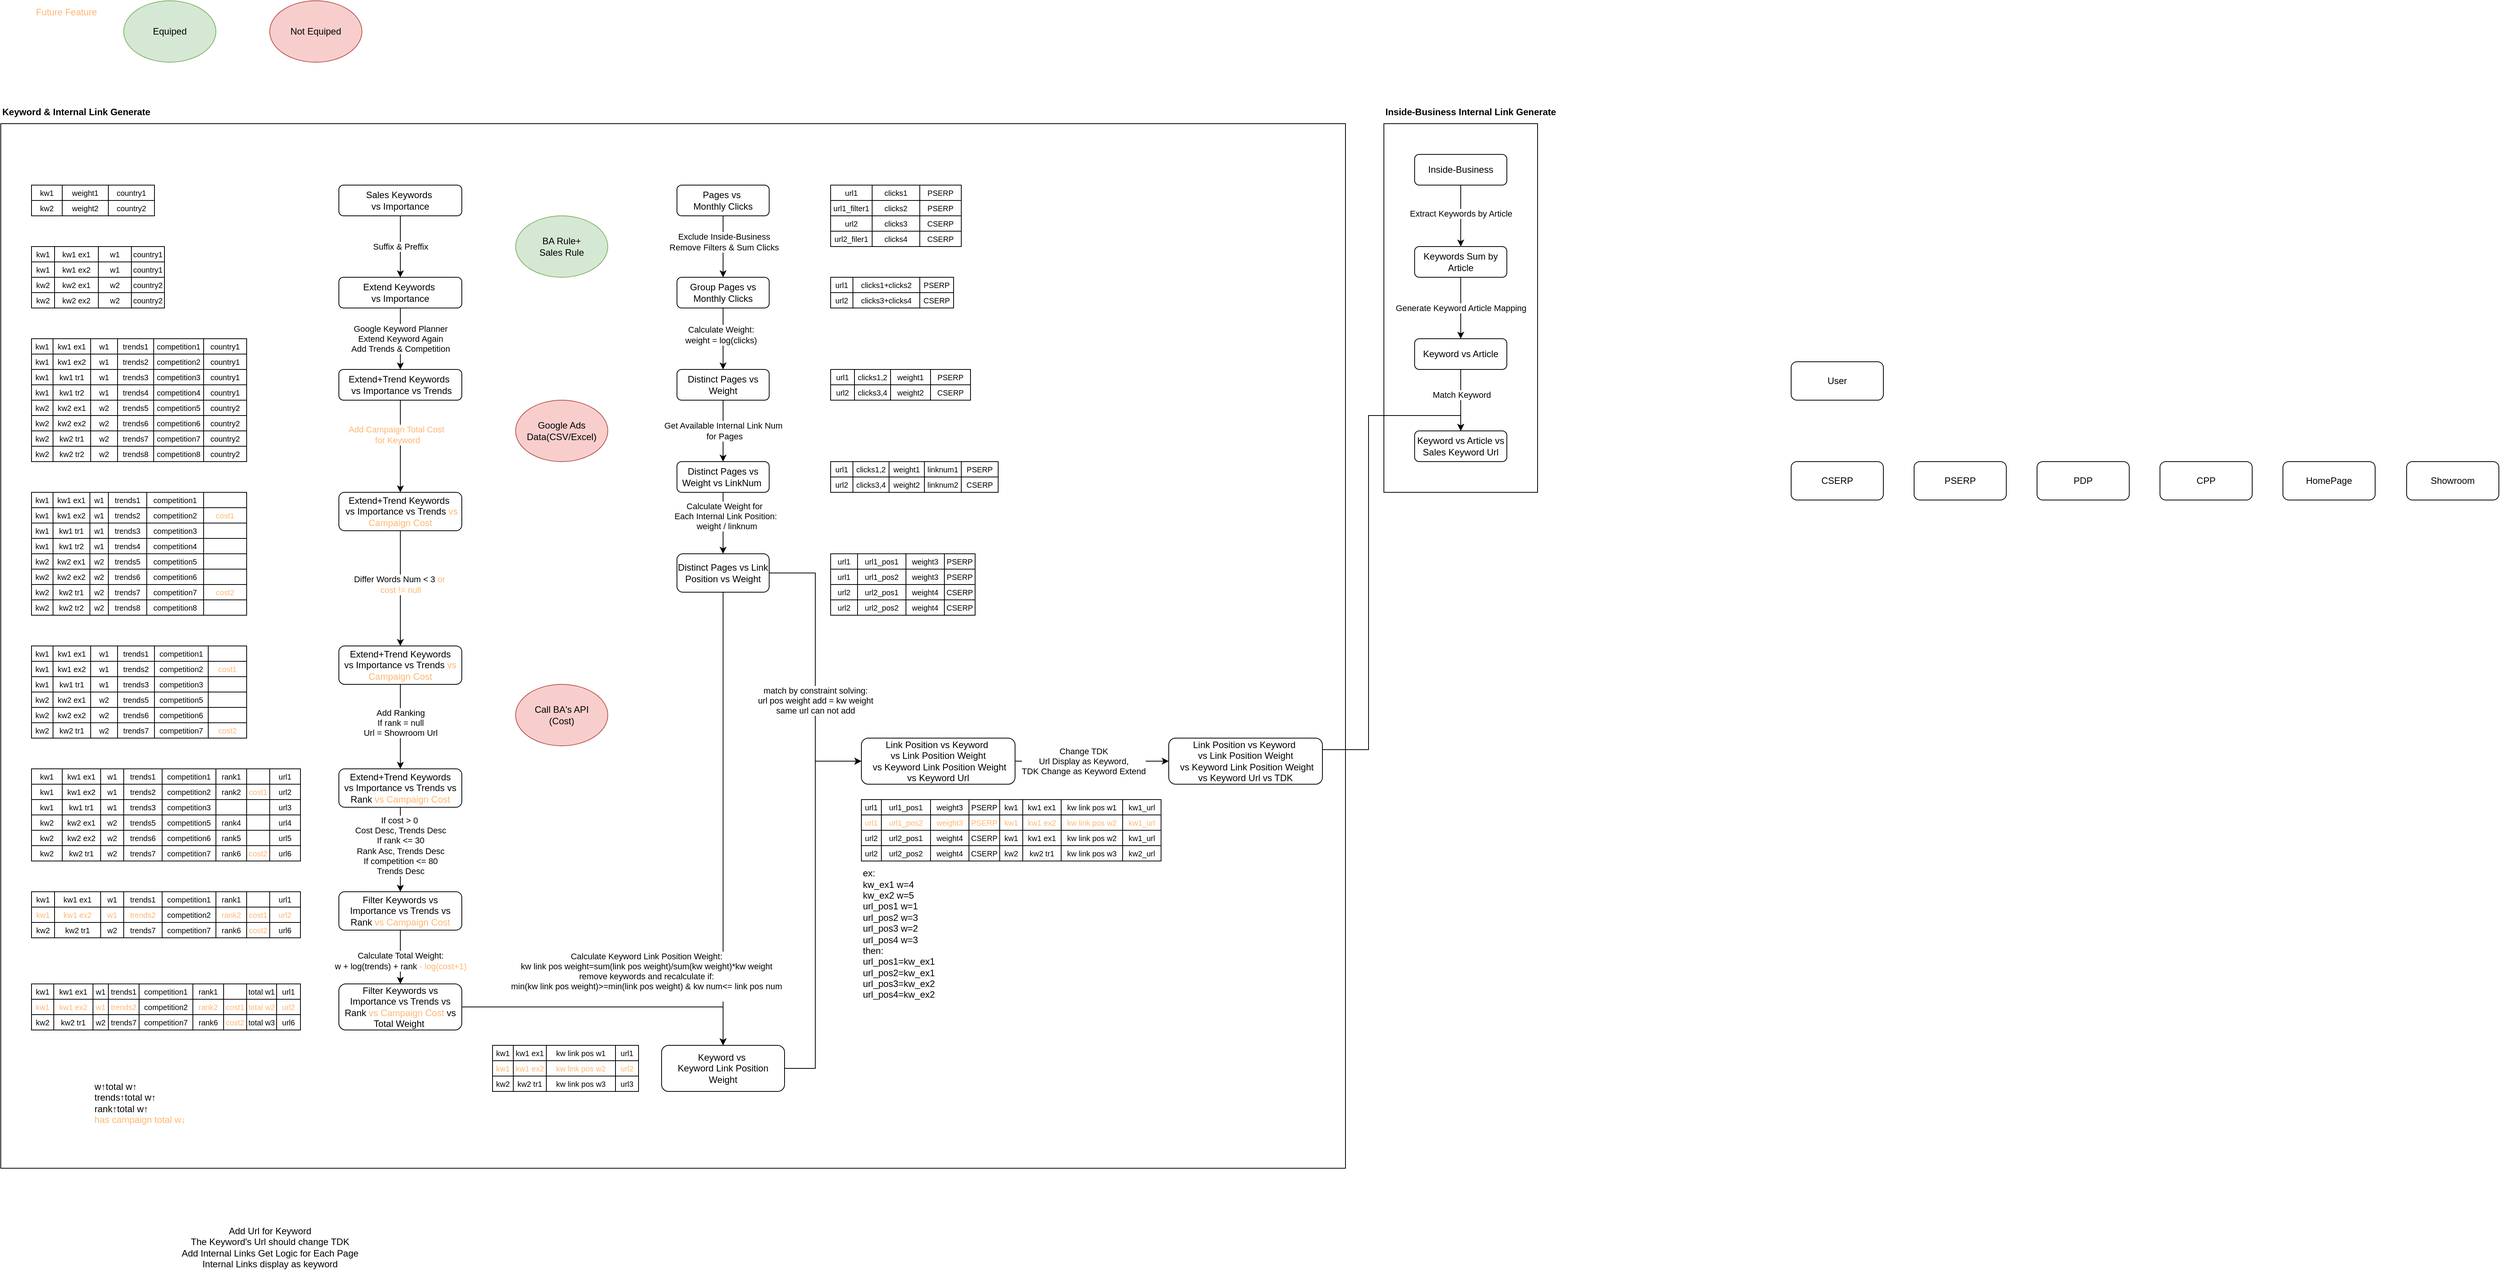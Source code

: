 <mxfile version="26.0.16">
  <diagram name="第 1 页" id="0ZHGATqTJJYwtDfuUvvV">
    <mxGraphModel dx="2261" dy="1823" grid="1" gridSize="10" guides="1" tooltips="1" connect="1" arrows="1" fold="1" page="1" pageScale="1" pageWidth="827" pageHeight="1169" math="0" shadow="0">
      <root>
        <mxCell id="0" />
        <mxCell id="1" parent="0" />
        <mxCell id="8toNQD8QST1rocxcnVbk-77" value="" style="rounded=0;whiteSpace=wrap;html=1;" vertex="1" parent="1">
          <mxGeometry x="1440" y="80" width="200" height="480" as="geometry" />
        </mxCell>
        <mxCell id="8toNQD8QST1rocxcnVbk-66" value="" style="whiteSpace=wrap;html=1;fillColor=default;" vertex="1" parent="1">
          <mxGeometry x="-360" y="80" width="1750" height="1360" as="geometry" />
        </mxCell>
        <mxCell id="7Xz4EL3dT2qsOErIy4jS-424" style="edgeStyle=orthogonalEdgeStyle;rounded=0;orthogonalLoop=1;jettySize=auto;html=1;exitX=0.5;exitY=1;exitDx=0;exitDy=0;entryX=0.5;entryY=0;entryDx=0;entryDy=0;" parent="1" source="7Xz4EL3dT2qsOErIy4jS-363" target="7Xz4EL3dT2qsOErIy4jS-422" edge="1">
          <mxGeometry relative="1" as="geometry">
            <mxPoint x="580" y="1280" as="targetPoint" />
          </mxGeometry>
        </mxCell>
        <mxCell id="7Xz4EL3dT2qsOErIy4jS-9" style="edgeStyle=orthogonalEdgeStyle;rounded=0;orthogonalLoop=1;jettySize=auto;html=1;exitX=0.5;exitY=1;exitDx=0;exitDy=0;entryX=0.5;entryY=0;entryDx=0;entryDy=0;" parent="1" source="7Xz4EL3dT2qsOErIy4jS-1" target="7Xz4EL3dT2qsOErIy4jS-2" edge="1">
          <mxGeometry relative="1" as="geometry" />
        </mxCell>
        <mxCell id="7Xz4EL3dT2qsOErIy4jS-10" value="Suffix &amp;amp; Preffix" style="edgeLabel;html=1;align=center;verticalAlign=middle;resizable=0;points=[];" parent="7Xz4EL3dT2qsOErIy4jS-9" vertex="1" connectable="0">
          <mxGeometry x="0.15" y="2" relative="1" as="geometry">
            <mxPoint x="-2" y="-6" as="offset" />
          </mxGeometry>
        </mxCell>
        <mxCell id="7Xz4EL3dT2qsOErIy4jS-1" value="Sales Keywords&amp;nbsp;&lt;div&gt;vs Importance&lt;/div&gt;" style="rounded=1;whiteSpace=wrap;html=1;" parent="1" vertex="1">
          <mxGeometry x="80" y="160" width="160" height="40" as="geometry" />
        </mxCell>
        <mxCell id="7Xz4EL3dT2qsOErIy4jS-11" style="edgeStyle=orthogonalEdgeStyle;rounded=0;orthogonalLoop=1;jettySize=auto;html=1;exitX=0.5;exitY=1;exitDx=0;exitDy=0;" parent="1" source="7Xz4EL3dT2qsOErIy4jS-2" target="7Xz4EL3dT2qsOErIy4jS-4" edge="1">
          <mxGeometry relative="1" as="geometry" />
        </mxCell>
        <mxCell id="7Xz4EL3dT2qsOErIy4jS-12" value="Google Keyword Planner&lt;div&gt;Extend Keyword Again&lt;/div&gt;&lt;div&gt;Add Trends &amp;amp; Competition&lt;/div&gt;" style="edgeLabel;html=1;align=center;verticalAlign=middle;resizable=0;points=[];" parent="7Xz4EL3dT2qsOErIy4jS-11" vertex="1" connectable="0">
          <mxGeometry x="-0.225" y="-2" relative="1" as="geometry">
            <mxPoint x="2" y="9" as="offset" />
          </mxGeometry>
        </mxCell>
        <mxCell id="7Xz4EL3dT2qsOErIy4jS-2" value="Extend Keywords&amp;nbsp;&lt;div&gt;vs Importance&lt;/div&gt;" style="rounded=1;whiteSpace=wrap;html=1;" parent="1" vertex="1">
          <mxGeometry x="80" y="280" width="160" height="40" as="geometry" />
        </mxCell>
        <mxCell id="7Xz4EL3dT2qsOErIy4jS-221" style="edgeStyle=orthogonalEdgeStyle;rounded=0;orthogonalLoop=1;jettySize=auto;html=1;exitX=0.5;exitY=1;exitDx=0;exitDy=0;entryX=0.5;entryY=0;entryDx=0;entryDy=0;" parent="1" source="7Xz4EL3dT2qsOErIy4jS-3" target="7Xz4EL3dT2qsOErIy4jS-220" edge="1">
          <mxGeometry relative="1" as="geometry" />
        </mxCell>
        <mxCell id="7Xz4EL3dT2qsOErIy4jS-222" value="Exclude Inside-Business&lt;div&gt;Remove Filters &amp;amp; Sum Clicks&lt;/div&gt;" style="edgeLabel;html=1;align=center;verticalAlign=middle;resizable=0;points=[];" parent="7Xz4EL3dT2qsOErIy4jS-221" vertex="1" connectable="0">
          <mxGeometry x="-0.15" y="1" relative="1" as="geometry">
            <mxPoint as="offset" />
          </mxGeometry>
        </mxCell>
        <mxCell id="7Xz4EL3dT2qsOErIy4jS-3" value="Pages vs&amp;nbsp;&lt;div&gt;Monthly Clicks&lt;/div&gt;" style="rounded=1;whiteSpace=wrap;html=1;" parent="1" vertex="1">
          <mxGeometry x="520" y="160" width="120" height="40" as="geometry" />
        </mxCell>
        <mxCell id="7Xz4EL3dT2qsOErIy4jS-13" style="edgeStyle=orthogonalEdgeStyle;rounded=0;orthogonalLoop=1;jettySize=auto;html=1;exitX=0.5;exitY=1;exitDx=0;exitDy=0;entryX=0.5;entryY=0;entryDx=0;entryDy=0;" parent="1" source="7Xz4EL3dT2qsOErIy4jS-263" target="7Xz4EL3dT2qsOErIy4jS-5" edge="1">
          <mxGeometry relative="1" as="geometry" />
        </mxCell>
        <mxCell id="7Xz4EL3dT2qsOErIy4jS-14" value="&lt;div&gt;Differ Words Num &amp;lt; 3&lt;font style=&quot;color: rgb(255, 181, 112);&quot;&gt; &lt;font&gt;or&amp;nbsp;&lt;/font&gt;&lt;/font&gt;&lt;/div&gt;&lt;div&gt;&lt;font style=&quot;color: rgb(255, 181, 112);&quot;&gt;cost != null&lt;/font&gt;&lt;/div&gt;" style="edgeLabel;html=1;align=center;verticalAlign=middle;resizable=0;points=[];" parent="7Xz4EL3dT2qsOErIy4jS-13" vertex="1" connectable="0">
          <mxGeometry x="-0.075" relative="1" as="geometry">
            <mxPoint as="offset" />
          </mxGeometry>
        </mxCell>
        <mxCell id="7Xz4EL3dT2qsOErIy4jS-264" style="edgeStyle=orthogonalEdgeStyle;rounded=0;orthogonalLoop=1;jettySize=auto;html=1;exitX=0.5;exitY=1;exitDx=0;exitDy=0;entryX=0.5;entryY=0;entryDx=0;entryDy=0;" parent="1" source="7Xz4EL3dT2qsOErIy4jS-4" target="7Xz4EL3dT2qsOErIy4jS-263" edge="1">
          <mxGeometry relative="1" as="geometry" />
        </mxCell>
        <mxCell id="7Xz4EL3dT2qsOErIy4jS-265" value="Add Campaign Total Cost&amp;nbsp;&lt;div&gt;for Keyword&lt;/div&gt;" style="edgeLabel;html=1;align=center;verticalAlign=middle;resizable=0;points=[];fontColor=#FFB570;" parent="7Xz4EL3dT2qsOErIy4jS-264" vertex="1" connectable="0">
          <mxGeometry x="-0.258" y="-4" relative="1" as="geometry">
            <mxPoint as="offset" />
          </mxGeometry>
        </mxCell>
        <mxCell id="7Xz4EL3dT2qsOErIy4jS-4" value="Extend+Trend Keywords&amp;nbsp;&lt;div&gt;&amp;nbsp;vs Importance&amp;nbsp;&lt;span style=&quot;background-color: transparent; color: light-dark(rgb(0, 0, 0), rgb(255, 255, 255));&quot;&gt;vs Trends&lt;/span&gt;&lt;/div&gt;" style="rounded=1;whiteSpace=wrap;html=1;" parent="1" vertex="1">
          <mxGeometry x="80" y="400" width="160" height="40" as="geometry" />
        </mxCell>
        <mxCell id="7Xz4EL3dT2qsOErIy4jS-16" style="edgeStyle=orthogonalEdgeStyle;rounded=0;orthogonalLoop=1;jettySize=auto;html=1;exitX=0.5;exitY=1;exitDx=0;exitDy=0;entryX=0.5;entryY=0;entryDx=0;entryDy=0;" parent="1" source="7Xz4EL3dT2qsOErIy4jS-180" target="7Xz4EL3dT2qsOErIy4jS-15" edge="1">
          <mxGeometry relative="1" as="geometry" />
        </mxCell>
        <mxCell id="7Xz4EL3dT2qsOErIy4jS-17" value="&lt;div&gt;&lt;div&gt;If cost &amp;gt; 0&amp;nbsp;&lt;/div&gt;&lt;div&gt;Cost Desc, Trends Desc&lt;/div&gt;&lt;/div&gt;&lt;div&gt;If rank &amp;lt;= 30&lt;/div&gt;Rank Asc, Trends Desc&lt;div&gt;If competition &amp;lt;= 80&lt;/div&gt;&lt;div&gt;Trends Desc&lt;/div&gt;" style="edgeLabel;html=1;align=center;verticalAlign=middle;resizable=0;points=[];" parent="7Xz4EL3dT2qsOErIy4jS-16" vertex="1" connectable="0">
          <mxGeometry x="-0.287" y="-1" relative="1" as="geometry">
            <mxPoint x="1" y="11" as="offset" />
          </mxGeometry>
        </mxCell>
        <mxCell id="7Xz4EL3dT2qsOErIy4jS-181" style="edgeStyle=orthogonalEdgeStyle;rounded=0;orthogonalLoop=1;jettySize=auto;html=1;exitX=0.5;exitY=1;exitDx=0;exitDy=0;entryX=0.5;entryY=0;entryDx=0;entryDy=0;" parent="1" source="7Xz4EL3dT2qsOErIy4jS-5" target="7Xz4EL3dT2qsOErIy4jS-180" edge="1">
          <mxGeometry relative="1" as="geometry" />
        </mxCell>
        <mxCell id="7Xz4EL3dT2qsOErIy4jS-182" value="Add Ranking&lt;div&gt;If rank = null&lt;/div&gt;&lt;div&gt;Url = Showroom Url&lt;/div&gt;" style="edgeLabel;html=1;align=center;verticalAlign=middle;resizable=0;points=[];" parent="7Xz4EL3dT2qsOErIy4jS-181" vertex="1" connectable="0">
          <mxGeometry x="-0.287" relative="1" as="geometry">
            <mxPoint y="11" as="offset" />
          </mxGeometry>
        </mxCell>
        <mxCell id="7Xz4EL3dT2qsOErIy4jS-5" value="Extend+Trend Keywords&lt;div&gt;vs Importance&amp;nbsp;&lt;span style=&quot;background-color: transparent; color: light-dark(rgb(0, 0, 0), rgb(255, 255, 255));&quot;&gt;vs Trends&lt;/span&gt;&lt;font style=&quot;color: rgb(255, 181, 112);&quot;&gt;&lt;span style=&quot;background-color: transparent;&quot;&gt; vs Campaign&lt;/span&gt;&lt;span style=&quot;background-color: transparent;&quot;&gt;&amp;nbsp;Cost&lt;/span&gt;&lt;/font&gt;&lt;/div&gt;" style="rounded=1;whiteSpace=wrap;html=1;" parent="1" vertex="1">
          <mxGeometry x="80" y="760" width="160" height="50" as="geometry" />
        </mxCell>
        <mxCell id="7Xz4EL3dT2qsOErIy4jS-420" value="Calculate Total Weight:&lt;div&gt;&lt;span style=&quot;background-color: light-dark(#ffffff, var(--ge-dark-color, #121212)); color: light-dark(rgb(0, 0, 0), rgb(255, 255, 255));&quot;&gt;w + log(trends) + rank&lt;/span&gt;&lt;span style=&quot;background-color: light-dark(#ffffff, var(--ge-dark-color, #121212));&quot;&gt;&lt;font style=&quot;color: light-dark(rgb(255, 181, 112), rgb(255, 255, 255));&quot;&gt; - log(cost+1)&lt;/font&gt;&lt;/span&gt;&lt;/div&gt;" style="edgeStyle=orthogonalEdgeStyle;rounded=0;orthogonalLoop=1;jettySize=auto;html=1;exitX=0.5;exitY=1;exitDx=0;exitDy=0;entryX=0.5;entryY=0;entryDx=0;entryDy=0;" parent="1" source="7Xz4EL3dT2qsOErIy4jS-15" target="7Xz4EL3dT2qsOErIy4jS-337" edge="1">
          <mxGeometry x="0.143" relative="1" as="geometry">
            <mxPoint as="offset" />
          </mxGeometry>
        </mxCell>
        <mxCell id="7Xz4EL3dT2qsOErIy4jS-15" value="Filter Keywords vs Importance&amp;nbsp;&lt;span style=&quot;color: light-dark(rgb(0, 0, 0), rgb(255, 255, 255)); background-color: transparent;&quot;&gt;vs Trends&lt;/span&gt;&lt;span style=&quot;color: light-dark(rgb(0, 0, 0), rgb(255, 255, 255)); background-color: transparent;&quot;&gt;&amp;nbsp;vs Rank&lt;/span&gt;&lt;span style=&quot;color: light-dark(rgb(0, 0, 0), rgb(255, 255, 255)); background-color: transparent;&quot;&gt;&amp;nbsp;&lt;/span&gt;&lt;font style=&quot;color: rgb(255, 181, 112);&quot;&gt;&lt;span style=&quot;background-color: transparent;&quot;&gt;vs Campaign&lt;/span&gt;&lt;span style=&quot;background-color: transparent;&quot;&gt;&amp;nbsp;Cost&lt;/span&gt;&lt;/font&gt;" style="rounded=1;whiteSpace=wrap;html=1;" parent="1" vertex="1">
          <mxGeometry x="80" y="1080" width="160" height="50" as="geometry" />
        </mxCell>
        <mxCell id="7Xz4EL3dT2qsOErIy4jS-21" value="" style="shape=table;startSize=0;container=1;collapsible=0;childLayout=tableLayout;fontSize=16;" parent="1" vertex="1">
          <mxGeometry x="-320" y="160" width="160" height="40" as="geometry" />
        </mxCell>
        <mxCell id="7Xz4EL3dT2qsOErIy4jS-26" value="" style="shape=tableRow;horizontal=0;startSize=0;swimlaneHead=0;swimlaneBody=0;strokeColor=inherit;top=0;left=0;bottom=0;right=0;collapsible=0;dropTarget=0;fillColor=none;points=[[0,0.5],[1,0.5]];portConstraint=eastwest;fontSize=16;" parent="7Xz4EL3dT2qsOErIy4jS-21" vertex="1">
          <mxGeometry width="160" height="20" as="geometry" />
        </mxCell>
        <mxCell id="7Xz4EL3dT2qsOErIy4jS-28" value="kw1" style="shape=partialRectangle;html=1;whiteSpace=wrap;connectable=0;strokeColor=inherit;overflow=hidden;fillColor=none;top=0;left=0;bottom=0;right=0;pointerEvents=1;fontSize=10;" parent="7Xz4EL3dT2qsOErIy4jS-26" vertex="1">
          <mxGeometry width="40" height="20" as="geometry">
            <mxRectangle width="40" height="20" as="alternateBounds" />
          </mxGeometry>
        </mxCell>
        <mxCell id="7Xz4EL3dT2qsOErIy4jS-29" value="weight1" style="shape=partialRectangle;html=1;whiteSpace=wrap;connectable=0;strokeColor=inherit;overflow=hidden;fillColor=none;top=0;left=0;bottom=0;right=0;pointerEvents=1;fontSize=10;" parent="7Xz4EL3dT2qsOErIy4jS-26" vertex="1">
          <mxGeometry x="40" width="60" height="20" as="geometry">
            <mxRectangle width="60" height="20" as="alternateBounds" />
          </mxGeometry>
        </mxCell>
        <mxCell id="7Xz4EL3dT2qsOErIy4jS-489" value="country1" style="shape=partialRectangle;html=1;whiteSpace=wrap;connectable=0;strokeColor=inherit;overflow=hidden;fillColor=none;top=0;left=0;bottom=0;right=0;pointerEvents=1;fontSize=10;" parent="7Xz4EL3dT2qsOErIy4jS-26" vertex="1">
          <mxGeometry x="100" width="60" height="20" as="geometry">
            <mxRectangle width="60" height="20" as="alternateBounds" />
          </mxGeometry>
        </mxCell>
        <mxCell id="7Xz4EL3dT2qsOErIy4jS-30" value="" style="shape=tableRow;horizontal=0;startSize=0;swimlaneHead=0;swimlaneBody=0;strokeColor=inherit;top=0;left=0;bottom=0;right=0;collapsible=0;dropTarget=0;fillColor=none;points=[[0,0.5],[1,0.5]];portConstraint=eastwest;fontSize=16;" parent="7Xz4EL3dT2qsOErIy4jS-21" vertex="1">
          <mxGeometry y="20" width="160" height="20" as="geometry" />
        </mxCell>
        <mxCell id="7Xz4EL3dT2qsOErIy4jS-32" value="kw2" style="shape=partialRectangle;html=1;whiteSpace=wrap;connectable=0;strokeColor=inherit;overflow=hidden;fillColor=none;top=0;left=0;bottom=0;right=0;pointerEvents=1;fontSize=10;" parent="7Xz4EL3dT2qsOErIy4jS-30" vertex="1">
          <mxGeometry width="40" height="20" as="geometry">
            <mxRectangle width="40" height="20" as="alternateBounds" />
          </mxGeometry>
        </mxCell>
        <mxCell id="7Xz4EL3dT2qsOErIy4jS-33" value="weight2" style="shape=partialRectangle;html=1;whiteSpace=wrap;connectable=0;strokeColor=inherit;overflow=hidden;fillColor=none;top=0;left=0;bottom=0;right=0;pointerEvents=1;fontSize=10;" parent="7Xz4EL3dT2qsOErIy4jS-30" vertex="1">
          <mxGeometry x="40" width="60" height="20" as="geometry">
            <mxRectangle width="60" height="20" as="alternateBounds" />
          </mxGeometry>
        </mxCell>
        <mxCell id="7Xz4EL3dT2qsOErIy4jS-490" value="country2" style="shape=partialRectangle;html=1;whiteSpace=wrap;connectable=0;strokeColor=inherit;overflow=hidden;fillColor=none;top=0;left=0;bottom=0;right=0;pointerEvents=1;fontSize=10;" parent="7Xz4EL3dT2qsOErIy4jS-30" vertex="1">
          <mxGeometry x="100" width="60" height="20" as="geometry">
            <mxRectangle width="60" height="20" as="alternateBounds" />
          </mxGeometry>
        </mxCell>
        <mxCell id="7Xz4EL3dT2qsOErIy4jS-101" value="" style="shape=table;startSize=0;container=1;collapsible=0;childLayout=tableLayout;fontSize=16;" parent="1" vertex="1">
          <mxGeometry x="-320" y="760" width="280" height="120" as="geometry" />
        </mxCell>
        <mxCell id="7Xz4EL3dT2qsOErIy4jS-102" value="" style="shape=tableRow;horizontal=0;startSize=0;swimlaneHead=0;swimlaneBody=0;strokeColor=inherit;top=0;left=0;bottom=0;right=0;collapsible=0;dropTarget=0;fillColor=none;points=[[0,0.5],[1,0.5]];portConstraint=eastwest;fontSize=16;" parent="7Xz4EL3dT2qsOErIy4jS-101" vertex="1">
          <mxGeometry width="280" height="20" as="geometry" />
        </mxCell>
        <mxCell id="7Xz4EL3dT2qsOErIy4jS-103" value="kw1" style="shape=partialRectangle;html=1;whiteSpace=wrap;connectable=0;strokeColor=inherit;overflow=hidden;fillColor=none;top=0;left=0;bottom=0;right=0;pointerEvents=1;fontSize=10;" parent="7Xz4EL3dT2qsOErIy4jS-102" vertex="1">
          <mxGeometry width="28" height="20" as="geometry">
            <mxRectangle width="28" height="20" as="alternateBounds" />
          </mxGeometry>
        </mxCell>
        <mxCell id="7Xz4EL3dT2qsOErIy4jS-104" value="kw1 ex1" style="shape=partialRectangle;html=1;whiteSpace=wrap;connectable=0;strokeColor=inherit;overflow=hidden;fillColor=none;top=0;left=0;bottom=0;right=0;pointerEvents=1;fontSize=10;" parent="7Xz4EL3dT2qsOErIy4jS-102" vertex="1">
          <mxGeometry x="28" width="49" height="20" as="geometry">
            <mxRectangle width="49" height="20" as="alternateBounds" />
          </mxGeometry>
        </mxCell>
        <mxCell id="7Xz4EL3dT2qsOErIy4jS-105" value="w1" style="shape=partialRectangle;html=1;whiteSpace=wrap;connectable=0;strokeColor=inherit;overflow=hidden;fillColor=none;top=0;left=0;bottom=0;right=0;pointerEvents=1;fontSize=10;" parent="7Xz4EL3dT2qsOErIy4jS-102" vertex="1">
          <mxGeometry x="77" width="35" height="20" as="geometry">
            <mxRectangle width="35" height="20" as="alternateBounds" />
          </mxGeometry>
        </mxCell>
        <mxCell id="7Xz4EL3dT2qsOErIy4jS-106" value="trends1" style="shape=partialRectangle;html=1;whiteSpace=wrap;connectable=0;strokeColor=inherit;overflow=hidden;fillColor=none;top=0;left=0;bottom=0;right=0;pointerEvents=1;fontSize=10;" parent="7Xz4EL3dT2qsOErIy4jS-102" vertex="1">
          <mxGeometry x="112" width="48" height="20" as="geometry">
            <mxRectangle width="48" height="20" as="alternateBounds" />
          </mxGeometry>
        </mxCell>
        <mxCell id="8toNQD8QST1rocxcnVbk-38" value="competition1" style="shape=partialRectangle;html=1;whiteSpace=wrap;connectable=0;strokeColor=inherit;overflow=hidden;fillColor=none;top=0;left=0;bottom=0;right=0;pointerEvents=1;fontSize=10;" vertex="1" parent="7Xz4EL3dT2qsOErIy4jS-102">
          <mxGeometry x="160" width="70" height="20" as="geometry">
            <mxRectangle width="70" height="20" as="alternateBounds" />
          </mxGeometry>
        </mxCell>
        <mxCell id="7Xz4EL3dT2qsOErIy4jS-315" value="" style="shape=partialRectangle;html=1;whiteSpace=wrap;connectable=0;strokeColor=inherit;overflow=hidden;fillColor=none;top=0;left=0;bottom=0;right=0;pointerEvents=1;fontSize=10;fontColor=#FFB570;" parent="7Xz4EL3dT2qsOErIy4jS-102" vertex="1">
          <mxGeometry x="230" width="50" height="20" as="geometry">
            <mxRectangle width="50" height="20" as="alternateBounds" />
          </mxGeometry>
        </mxCell>
        <mxCell id="7Xz4EL3dT2qsOErIy4jS-107" style="shape=tableRow;horizontal=0;startSize=0;swimlaneHead=0;swimlaneBody=0;strokeColor=inherit;top=0;left=0;bottom=0;right=0;collapsible=0;dropTarget=0;fillColor=none;points=[[0,0.5],[1,0.5]];portConstraint=eastwest;fontSize=16;" parent="7Xz4EL3dT2qsOErIy4jS-101" vertex="1">
          <mxGeometry y="20" width="280" height="20" as="geometry" />
        </mxCell>
        <mxCell id="7Xz4EL3dT2qsOErIy4jS-108" value="kw1" style="shape=partialRectangle;html=1;whiteSpace=wrap;connectable=0;strokeColor=inherit;overflow=hidden;fillColor=none;top=0;left=0;bottom=0;right=0;pointerEvents=1;fontSize=10;" parent="7Xz4EL3dT2qsOErIy4jS-107" vertex="1">
          <mxGeometry width="28" height="20" as="geometry">
            <mxRectangle width="28" height="20" as="alternateBounds" />
          </mxGeometry>
        </mxCell>
        <mxCell id="7Xz4EL3dT2qsOErIy4jS-109" value="kw1 ex2" style="shape=partialRectangle;html=1;whiteSpace=wrap;connectable=0;strokeColor=inherit;overflow=hidden;fillColor=none;top=0;left=0;bottom=0;right=0;pointerEvents=1;fontSize=10;" parent="7Xz4EL3dT2qsOErIy4jS-107" vertex="1">
          <mxGeometry x="28" width="49" height="20" as="geometry">
            <mxRectangle width="49" height="20" as="alternateBounds" />
          </mxGeometry>
        </mxCell>
        <mxCell id="7Xz4EL3dT2qsOErIy4jS-110" value="w1" style="shape=partialRectangle;html=1;whiteSpace=wrap;connectable=0;strokeColor=inherit;overflow=hidden;fillColor=none;top=0;left=0;bottom=0;right=0;pointerEvents=1;fontSize=10;" parent="7Xz4EL3dT2qsOErIy4jS-107" vertex="1">
          <mxGeometry x="77" width="35" height="20" as="geometry">
            <mxRectangle width="35" height="20" as="alternateBounds" />
          </mxGeometry>
        </mxCell>
        <mxCell id="7Xz4EL3dT2qsOErIy4jS-111" value="trends2" style="shape=partialRectangle;html=1;whiteSpace=wrap;connectable=0;strokeColor=inherit;overflow=hidden;fillColor=none;top=0;left=0;bottom=0;right=0;pointerEvents=1;fontSize=10;" parent="7Xz4EL3dT2qsOErIy4jS-107" vertex="1">
          <mxGeometry x="112" width="48" height="20" as="geometry">
            <mxRectangle width="48" height="20" as="alternateBounds" />
          </mxGeometry>
        </mxCell>
        <mxCell id="8toNQD8QST1rocxcnVbk-39" value="competition2" style="shape=partialRectangle;html=1;whiteSpace=wrap;connectable=0;strokeColor=inherit;overflow=hidden;fillColor=none;top=0;left=0;bottom=0;right=0;pointerEvents=1;fontSize=10;" vertex="1" parent="7Xz4EL3dT2qsOErIy4jS-107">
          <mxGeometry x="160" width="70" height="20" as="geometry">
            <mxRectangle width="70" height="20" as="alternateBounds" />
          </mxGeometry>
        </mxCell>
        <mxCell id="7Xz4EL3dT2qsOErIy4jS-316" value="cost1" style="shape=partialRectangle;html=1;whiteSpace=wrap;connectable=0;strokeColor=inherit;overflow=hidden;fillColor=none;top=0;left=0;bottom=0;right=0;pointerEvents=1;fontSize=10;fontColor=#FFB570;" parent="7Xz4EL3dT2qsOErIy4jS-107" vertex="1">
          <mxGeometry x="230" width="50" height="20" as="geometry">
            <mxRectangle width="50" height="20" as="alternateBounds" />
          </mxGeometry>
        </mxCell>
        <mxCell id="7Xz4EL3dT2qsOErIy4jS-112" style="shape=tableRow;horizontal=0;startSize=0;swimlaneHead=0;swimlaneBody=0;strokeColor=inherit;top=0;left=0;bottom=0;right=0;collapsible=0;dropTarget=0;fillColor=none;points=[[0,0.5],[1,0.5]];portConstraint=eastwest;fontSize=16;" parent="7Xz4EL3dT2qsOErIy4jS-101" vertex="1">
          <mxGeometry y="40" width="280" height="20" as="geometry" />
        </mxCell>
        <mxCell id="7Xz4EL3dT2qsOErIy4jS-113" value="kw1" style="shape=partialRectangle;html=1;whiteSpace=wrap;connectable=0;strokeColor=inherit;overflow=hidden;fillColor=none;top=0;left=0;bottom=0;right=0;pointerEvents=1;fontSize=10;" parent="7Xz4EL3dT2qsOErIy4jS-112" vertex="1">
          <mxGeometry width="28" height="20" as="geometry">
            <mxRectangle width="28" height="20" as="alternateBounds" />
          </mxGeometry>
        </mxCell>
        <mxCell id="7Xz4EL3dT2qsOErIy4jS-114" value="kw1 tr1" style="shape=partialRectangle;html=1;whiteSpace=wrap;connectable=0;strokeColor=inherit;overflow=hidden;fillColor=none;top=0;left=0;bottom=0;right=0;pointerEvents=1;fontSize=10;" parent="7Xz4EL3dT2qsOErIy4jS-112" vertex="1">
          <mxGeometry x="28" width="49" height="20" as="geometry">
            <mxRectangle width="49" height="20" as="alternateBounds" />
          </mxGeometry>
        </mxCell>
        <mxCell id="7Xz4EL3dT2qsOErIy4jS-115" value="w1" style="shape=partialRectangle;html=1;whiteSpace=wrap;connectable=0;strokeColor=inherit;overflow=hidden;fillColor=none;top=0;left=0;bottom=0;right=0;pointerEvents=1;fontSize=10;" parent="7Xz4EL3dT2qsOErIy4jS-112" vertex="1">
          <mxGeometry x="77" width="35" height="20" as="geometry">
            <mxRectangle width="35" height="20" as="alternateBounds" />
          </mxGeometry>
        </mxCell>
        <mxCell id="7Xz4EL3dT2qsOErIy4jS-116" value="trends3" style="shape=partialRectangle;html=1;whiteSpace=wrap;connectable=0;strokeColor=inherit;overflow=hidden;fillColor=none;top=0;left=0;bottom=0;right=0;pointerEvents=1;fontSize=10;" parent="7Xz4EL3dT2qsOErIy4jS-112" vertex="1">
          <mxGeometry x="112" width="48" height="20" as="geometry">
            <mxRectangle width="48" height="20" as="alternateBounds" />
          </mxGeometry>
        </mxCell>
        <mxCell id="8toNQD8QST1rocxcnVbk-40" value="competition3" style="shape=partialRectangle;html=1;whiteSpace=wrap;connectable=0;strokeColor=inherit;overflow=hidden;fillColor=none;top=0;left=0;bottom=0;right=0;pointerEvents=1;fontSize=10;" vertex="1" parent="7Xz4EL3dT2qsOErIy4jS-112">
          <mxGeometry x="160" width="70" height="20" as="geometry">
            <mxRectangle width="70" height="20" as="alternateBounds" />
          </mxGeometry>
        </mxCell>
        <mxCell id="7Xz4EL3dT2qsOErIy4jS-317" style="shape=partialRectangle;html=1;whiteSpace=wrap;connectable=0;strokeColor=inherit;overflow=hidden;fillColor=none;top=0;left=0;bottom=0;right=0;pointerEvents=1;fontSize=10;fontColor=#FFB570;" parent="7Xz4EL3dT2qsOErIy4jS-112" vertex="1">
          <mxGeometry x="230" width="50" height="20" as="geometry">
            <mxRectangle width="50" height="20" as="alternateBounds" />
          </mxGeometry>
        </mxCell>
        <mxCell id="7Xz4EL3dT2qsOErIy4jS-122" value="" style="shape=tableRow;horizontal=0;startSize=0;swimlaneHead=0;swimlaneBody=0;strokeColor=inherit;top=0;left=0;bottom=0;right=0;collapsible=0;dropTarget=0;fillColor=none;points=[[0,0.5],[1,0.5]];portConstraint=eastwest;fontSize=16;" parent="7Xz4EL3dT2qsOErIy4jS-101" vertex="1">
          <mxGeometry y="60" width="280" height="20" as="geometry" />
        </mxCell>
        <mxCell id="7Xz4EL3dT2qsOErIy4jS-123" value="kw2" style="shape=partialRectangle;html=1;whiteSpace=wrap;connectable=0;strokeColor=inherit;overflow=hidden;fillColor=none;top=0;left=0;bottom=0;right=0;pointerEvents=1;fontSize=10;" parent="7Xz4EL3dT2qsOErIy4jS-122" vertex="1">
          <mxGeometry width="28" height="20" as="geometry">
            <mxRectangle width="28" height="20" as="alternateBounds" />
          </mxGeometry>
        </mxCell>
        <mxCell id="7Xz4EL3dT2qsOErIy4jS-124" value="kw2 ex1" style="shape=partialRectangle;html=1;whiteSpace=wrap;connectable=0;strokeColor=inherit;overflow=hidden;fillColor=none;top=0;left=0;bottom=0;right=0;pointerEvents=1;fontSize=10;" parent="7Xz4EL3dT2qsOErIy4jS-122" vertex="1">
          <mxGeometry x="28" width="49" height="20" as="geometry">
            <mxRectangle width="49" height="20" as="alternateBounds" />
          </mxGeometry>
        </mxCell>
        <mxCell id="7Xz4EL3dT2qsOErIy4jS-125" value="w2" style="shape=partialRectangle;html=1;whiteSpace=wrap;connectable=0;strokeColor=inherit;overflow=hidden;fillColor=none;top=0;left=0;bottom=0;right=0;pointerEvents=1;fontSize=10;" parent="7Xz4EL3dT2qsOErIy4jS-122" vertex="1">
          <mxGeometry x="77" width="35" height="20" as="geometry">
            <mxRectangle width="35" height="20" as="alternateBounds" />
          </mxGeometry>
        </mxCell>
        <mxCell id="7Xz4EL3dT2qsOErIy4jS-126" value="trends5" style="shape=partialRectangle;html=1;whiteSpace=wrap;connectable=0;strokeColor=inherit;overflow=hidden;fillColor=none;top=0;left=0;bottom=0;right=0;pointerEvents=1;fontSize=10;" parent="7Xz4EL3dT2qsOErIy4jS-122" vertex="1">
          <mxGeometry x="112" width="48" height="20" as="geometry">
            <mxRectangle width="48" height="20" as="alternateBounds" />
          </mxGeometry>
        </mxCell>
        <mxCell id="8toNQD8QST1rocxcnVbk-41" value="competition5" style="shape=partialRectangle;html=1;whiteSpace=wrap;connectable=0;strokeColor=inherit;overflow=hidden;fillColor=none;top=0;left=0;bottom=0;right=0;pointerEvents=1;fontSize=10;" vertex="1" parent="7Xz4EL3dT2qsOErIy4jS-122">
          <mxGeometry x="160" width="70" height="20" as="geometry">
            <mxRectangle width="70" height="20" as="alternateBounds" />
          </mxGeometry>
        </mxCell>
        <mxCell id="7Xz4EL3dT2qsOErIy4jS-318" style="shape=partialRectangle;html=1;whiteSpace=wrap;connectable=0;strokeColor=inherit;overflow=hidden;fillColor=none;top=0;left=0;bottom=0;right=0;pointerEvents=1;fontSize=10;fontColor=#FFB570;" parent="7Xz4EL3dT2qsOErIy4jS-122" vertex="1">
          <mxGeometry x="230" width="50" height="20" as="geometry">
            <mxRectangle width="50" height="20" as="alternateBounds" />
          </mxGeometry>
        </mxCell>
        <mxCell id="7Xz4EL3dT2qsOErIy4jS-127" style="shape=tableRow;horizontal=0;startSize=0;swimlaneHead=0;swimlaneBody=0;strokeColor=inherit;top=0;left=0;bottom=0;right=0;collapsible=0;dropTarget=0;fillColor=none;points=[[0,0.5],[1,0.5]];portConstraint=eastwest;fontSize=16;" parent="7Xz4EL3dT2qsOErIy4jS-101" vertex="1">
          <mxGeometry y="80" width="280" height="20" as="geometry" />
        </mxCell>
        <mxCell id="7Xz4EL3dT2qsOErIy4jS-128" value="kw2" style="shape=partialRectangle;html=1;whiteSpace=wrap;connectable=0;strokeColor=inherit;overflow=hidden;fillColor=none;top=0;left=0;bottom=0;right=0;pointerEvents=1;fontSize=10;" parent="7Xz4EL3dT2qsOErIy4jS-127" vertex="1">
          <mxGeometry width="28" height="20" as="geometry">
            <mxRectangle width="28" height="20" as="alternateBounds" />
          </mxGeometry>
        </mxCell>
        <mxCell id="7Xz4EL3dT2qsOErIy4jS-129" value="kw2 ex2" style="shape=partialRectangle;html=1;whiteSpace=wrap;connectable=0;strokeColor=inherit;overflow=hidden;fillColor=none;top=0;left=0;bottom=0;right=0;pointerEvents=1;fontSize=10;" parent="7Xz4EL3dT2qsOErIy4jS-127" vertex="1">
          <mxGeometry x="28" width="49" height="20" as="geometry">
            <mxRectangle width="49" height="20" as="alternateBounds" />
          </mxGeometry>
        </mxCell>
        <mxCell id="7Xz4EL3dT2qsOErIy4jS-130" value="w2" style="shape=partialRectangle;html=1;whiteSpace=wrap;connectable=0;strokeColor=inherit;overflow=hidden;fillColor=none;top=0;left=0;bottom=0;right=0;pointerEvents=1;fontSize=10;" parent="7Xz4EL3dT2qsOErIy4jS-127" vertex="1">
          <mxGeometry x="77" width="35" height="20" as="geometry">
            <mxRectangle width="35" height="20" as="alternateBounds" />
          </mxGeometry>
        </mxCell>
        <mxCell id="7Xz4EL3dT2qsOErIy4jS-131" value="trends6" style="shape=partialRectangle;html=1;whiteSpace=wrap;connectable=0;strokeColor=inherit;overflow=hidden;fillColor=none;top=0;left=0;bottom=0;right=0;pointerEvents=1;fontSize=10;" parent="7Xz4EL3dT2qsOErIy4jS-127" vertex="1">
          <mxGeometry x="112" width="48" height="20" as="geometry">
            <mxRectangle width="48" height="20" as="alternateBounds" />
          </mxGeometry>
        </mxCell>
        <mxCell id="8toNQD8QST1rocxcnVbk-42" value="competition6" style="shape=partialRectangle;html=1;whiteSpace=wrap;connectable=0;strokeColor=inherit;overflow=hidden;fillColor=none;top=0;left=0;bottom=0;right=0;pointerEvents=1;fontSize=10;" vertex="1" parent="7Xz4EL3dT2qsOErIy4jS-127">
          <mxGeometry x="160" width="70" height="20" as="geometry">
            <mxRectangle width="70" height="20" as="alternateBounds" />
          </mxGeometry>
        </mxCell>
        <mxCell id="7Xz4EL3dT2qsOErIy4jS-319" style="shape=partialRectangle;html=1;whiteSpace=wrap;connectable=0;strokeColor=inherit;overflow=hidden;fillColor=none;top=0;left=0;bottom=0;right=0;pointerEvents=1;fontSize=10;fontColor=#FFB570;" parent="7Xz4EL3dT2qsOErIy4jS-127" vertex="1">
          <mxGeometry x="230" width="50" height="20" as="geometry">
            <mxRectangle width="50" height="20" as="alternateBounds" />
          </mxGeometry>
        </mxCell>
        <mxCell id="7Xz4EL3dT2qsOErIy4jS-132" style="shape=tableRow;horizontal=0;startSize=0;swimlaneHead=0;swimlaneBody=0;strokeColor=inherit;top=0;left=0;bottom=0;right=0;collapsible=0;dropTarget=0;fillColor=none;points=[[0,0.5],[1,0.5]];portConstraint=eastwest;fontSize=16;" parent="7Xz4EL3dT2qsOErIy4jS-101" vertex="1">
          <mxGeometry y="100" width="280" height="20" as="geometry" />
        </mxCell>
        <mxCell id="7Xz4EL3dT2qsOErIy4jS-133" value="kw2" style="shape=partialRectangle;html=1;whiteSpace=wrap;connectable=0;strokeColor=inherit;overflow=hidden;fillColor=none;top=0;left=0;bottom=0;right=0;pointerEvents=1;fontSize=10;" parent="7Xz4EL3dT2qsOErIy4jS-132" vertex="1">
          <mxGeometry width="28" height="20" as="geometry">
            <mxRectangle width="28" height="20" as="alternateBounds" />
          </mxGeometry>
        </mxCell>
        <mxCell id="7Xz4EL3dT2qsOErIy4jS-134" value="kw2 tr1" style="shape=partialRectangle;html=1;whiteSpace=wrap;connectable=0;strokeColor=inherit;overflow=hidden;fillColor=none;top=0;left=0;bottom=0;right=0;pointerEvents=1;fontSize=10;" parent="7Xz4EL3dT2qsOErIy4jS-132" vertex="1">
          <mxGeometry x="28" width="49" height="20" as="geometry">
            <mxRectangle width="49" height="20" as="alternateBounds" />
          </mxGeometry>
        </mxCell>
        <mxCell id="7Xz4EL3dT2qsOErIy4jS-135" value="w2" style="shape=partialRectangle;html=1;whiteSpace=wrap;connectable=0;strokeColor=inherit;overflow=hidden;fillColor=none;top=0;left=0;bottom=0;right=0;pointerEvents=1;fontSize=10;" parent="7Xz4EL3dT2qsOErIy4jS-132" vertex="1">
          <mxGeometry x="77" width="35" height="20" as="geometry">
            <mxRectangle width="35" height="20" as="alternateBounds" />
          </mxGeometry>
        </mxCell>
        <mxCell id="7Xz4EL3dT2qsOErIy4jS-136" value="trends7" style="shape=partialRectangle;html=1;whiteSpace=wrap;connectable=0;strokeColor=inherit;overflow=hidden;fillColor=none;top=0;left=0;bottom=0;right=0;pointerEvents=1;fontSize=10;" parent="7Xz4EL3dT2qsOErIy4jS-132" vertex="1">
          <mxGeometry x="112" width="48" height="20" as="geometry">
            <mxRectangle width="48" height="20" as="alternateBounds" />
          </mxGeometry>
        </mxCell>
        <mxCell id="8toNQD8QST1rocxcnVbk-43" value="competition7" style="shape=partialRectangle;html=1;whiteSpace=wrap;connectable=0;strokeColor=inherit;overflow=hidden;fillColor=none;top=0;left=0;bottom=0;right=0;pointerEvents=1;fontSize=10;" vertex="1" parent="7Xz4EL3dT2qsOErIy4jS-132">
          <mxGeometry x="160" width="70" height="20" as="geometry">
            <mxRectangle width="70" height="20" as="alternateBounds" />
          </mxGeometry>
        </mxCell>
        <mxCell id="7Xz4EL3dT2qsOErIy4jS-320" value="cost2" style="shape=partialRectangle;html=1;whiteSpace=wrap;connectable=0;strokeColor=inherit;overflow=hidden;fillColor=none;top=0;left=0;bottom=0;right=0;pointerEvents=1;fontSize=10;fontColor=#FFB570;" parent="7Xz4EL3dT2qsOErIy4jS-132" vertex="1">
          <mxGeometry x="230" width="50" height="20" as="geometry">
            <mxRectangle width="50" height="20" as="alternateBounds" />
          </mxGeometry>
        </mxCell>
        <mxCell id="7Xz4EL3dT2qsOErIy4jS-180" value="Extend+Trend Keywords&lt;div&gt;vs Importance&amp;nbsp;&lt;span style=&quot;background-color: transparent; color: light-dark(rgb(0, 0, 0), rgb(255, 255, 255));&quot;&gt;vs Trends&lt;/span&gt;&lt;span style=&quot;background-color: transparent; color: light-dark(rgb(0, 0, 0), rgb(255, 255, 255));&quot;&gt;&amp;nbsp;vs Rank&lt;/span&gt;&lt;span style=&quot;background-color: transparent; color: light-dark(rgb(0, 0, 0), rgb(255, 255, 255));&quot;&gt;&amp;nbsp;&lt;/span&gt;&lt;font style=&quot;color: rgb(255, 181, 112);&quot;&gt;&lt;span style=&quot;background-color: transparent;&quot;&gt;vs Campaign&lt;/span&gt;&lt;span style=&quot;background-color: transparent;&quot;&gt;&amp;nbsp;Cost&lt;/span&gt;&lt;/font&gt;&lt;/div&gt;" style="rounded=1;whiteSpace=wrap;html=1;" parent="1" vertex="1">
          <mxGeometry x="80" y="920" width="160" height="50" as="geometry" />
        </mxCell>
        <mxCell id="7Xz4EL3dT2qsOErIy4jS-47" value="" style="shape=table;startSize=0;container=1;collapsible=0;childLayout=tableLayout;fontSize=16;" parent="1" vertex="1">
          <mxGeometry x="-320" y="360" width="280" height="160" as="geometry" />
        </mxCell>
        <mxCell id="7Xz4EL3dT2qsOErIy4jS-48" value="" style="shape=tableRow;horizontal=0;startSize=0;swimlaneHead=0;swimlaneBody=0;strokeColor=inherit;top=0;left=0;bottom=0;right=0;collapsible=0;dropTarget=0;fillColor=none;points=[[0,0.5],[1,0.5]];portConstraint=eastwest;fontSize=16;" parent="7Xz4EL3dT2qsOErIy4jS-47" vertex="1">
          <mxGeometry width="280" height="20" as="geometry" />
        </mxCell>
        <mxCell id="7Xz4EL3dT2qsOErIy4jS-84" value="kw1" style="shape=partialRectangle;html=1;whiteSpace=wrap;connectable=0;strokeColor=inherit;overflow=hidden;fillColor=none;top=0;left=0;bottom=0;right=0;pointerEvents=1;fontSize=10;" parent="7Xz4EL3dT2qsOErIy4jS-48" vertex="1">
          <mxGeometry width="28" height="20" as="geometry">
            <mxRectangle width="28" height="20" as="alternateBounds" />
          </mxGeometry>
        </mxCell>
        <mxCell id="7Xz4EL3dT2qsOErIy4jS-49" value="kw1 ex1" style="shape=partialRectangle;html=1;whiteSpace=wrap;connectable=0;strokeColor=inherit;overflow=hidden;fillColor=none;top=0;left=0;bottom=0;right=0;pointerEvents=1;fontSize=10;" parent="7Xz4EL3dT2qsOErIy4jS-48" vertex="1">
          <mxGeometry x="28" width="49" height="20" as="geometry">
            <mxRectangle width="49" height="20" as="alternateBounds" />
          </mxGeometry>
        </mxCell>
        <mxCell id="7Xz4EL3dT2qsOErIy4jS-50" value="w1" style="shape=partialRectangle;html=1;whiteSpace=wrap;connectable=0;strokeColor=inherit;overflow=hidden;fillColor=none;top=0;left=0;bottom=0;right=0;pointerEvents=1;fontSize=10;" parent="7Xz4EL3dT2qsOErIy4jS-48" vertex="1">
          <mxGeometry x="77" width="35" height="20" as="geometry">
            <mxRectangle width="35" height="20" as="alternateBounds" />
          </mxGeometry>
        </mxCell>
        <mxCell id="7Xz4EL3dT2qsOErIy4jS-60" value="trends1" style="shape=partialRectangle;html=1;whiteSpace=wrap;connectable=0;strokeColor=inherit;overflow=hidden;fillColor=none;top=0;left=0;bottom=0;right=0;pointerEvents=1;fontSize=10;" parent="7Xz4EL3dT2qsOErIy4jS-48" vertex="1">
          <mxGeometry x="112" width="47" height="20" as="geometry">
            <mxRectangle width="47" height="20" as="alternateBounds" />
          </mxGeometry>
        </mxCell>
        <mxCell id="8toNQD8QST1rocxcnVbk-13" value="competition1" style="shape=partialRectangle;html=1;whiteSpace=wrap;connectable=0;strokeColor=inherit;overflow=hidden;fillColor=none;top=0;left=0;bottom=0;right=0;pointerEvents=1;fontSize=10;" vertex="1" parent="7Xz4EL3dT2qsOErIy4jS-48">
          <mxGeometry x="159" width="65" height="20" as="geometry">
            <mxRectangle width="65" height="20" as="alternateBounds" />
          </mxGeometry>
        </mxCell>
        <mxCell id="7Xz4EL3dT2qsOErIy4jS-495" value="country1" style="shape=partialRectangle;html=1;whiteSpace=wrap;connectable=0;strokeColor=inherit;overflow=hidden;fillColor=none;top=0;left=0;bottom=0;right=0;pointerEvents=1;fontSize=10;" parent="7Xz4EL3dT2qsOErIy4jS-48" vertex="1">
          <mxGeometry x="224" width="56" height="20" as="geometry">
            <mxRectangle width="56" height="20" as="alternateBounds" />
          </mxGeometry>
        </mxCell>
        <mxCell id="7Xz4EL3dT2qsOErIy4jS-51" style="shape=tableRow;horizontal=0;startSize=0;swimlaneHead=0;swimlaneBody=0;strokeColor=inherit;top=0;left=0;bottom=0;right=0;collapsible=0;dropTarget=0;fillColor=none;points=[[0,0.5],[1,0.5]];portConstraint=eastwest;fontSize=16;" parent="7Xz4EL3dT2qsOErIy4jS-47" vertex="1">
          <mxGeometry y="20" width="280" height="20" as="geometry" />
        </mxCell>
        <mxCell id="7Xz4EL3dT2qsOErIy4jS-85" value="kw1" style="shape=partialRectangle;html=1;whiteSpace=wrap;connectable=0;strokeColor=inherit;overflow=hidden;fillColor=none;top=0;left=0;bottom=0;right=0;pointerEvents=1;fontSize=10;" parent="7Xz4EL3dT2qsOErIy4jS-51" vertex="1">
          <mxGeometry width="28" height="20" as="geometry">
            <mxRectangle width="28" height="20" as="alternateBounds" />
          </mxGeometry>
        </mxCell>
        <mxCell id="7Xz4EL3dT2qsOErIy4jS-52" value="kw1 ex2" style="shape=partialRectangle;html=1;whiteSpace=wrap;connectable=0;strokeColor=inherit;overflow=hidden;fillColor=none;top=0;left=0;bottom=0;right=0;pointerEvents=1;fontSize=10;" parent="7Xz4EL3dT2qsOErIy4jS-51" vertex="1">
          <mxGeometry x="28" width="49" height="20" as="geometry">
            <mxRectangle width="49" height="20" as="alternateBounds" />
          </mxGeometry>
        </mxCell>
        <mxCell id="7Xz4EL3dT2qsOErIy4jS-53" value="w1" style="shape=partialRectangle;html=1;whiteSpace=wrap;connectable=0;strokeColor=inherit;overflow=hidden;fillColor=none;top=0;left=0;bottom=0;right=0;pointerEvents=1;fontSize=10;" parent="7Xz4EL3dT2qsOErIy4jS-51" vertex="1">
          <mxGeometry x="77" width="35" height="20" as="geometry">
            <mxRectangle width="35" height="20" as="alternateBounds" />
          </mxGeometry>
        </mxCell>
        <mxCell id="7Xz4EL3dT2qsOErIy4jS-61" value="trends2" style="shape=partialRectangle;html=1;whiteSpace=wrap;connectable=0;strokeColor=inherit;overflow=hidden;fillColor=none;top=0;left=0;bottom=0;right=0;pointerEvents=1;fontSize=10;" parent="7Xz4EL3dT2qsOErIy4jS-51" vertex="1">
          <mxGeometry x="112" width="47" height="20" as="geometry">
            <mxRectangle width="47" height="20" as="alternateBounds" />
          </mxGeometry>
        </mxCell>
        <mxCell id="8toNQD8QST1rocxcnVbk-14" value="competition2" style="shape=partialRectangle;html=1;whiteSpace=wrap;connectable=0;strokeColor=inherit;overflow=hidden;fillColor=none;top=0;left=0;bottom=0;right=0;pointerEvents=1;fontSize=10;" vertex="1" parent="7Xz4EL3dT2qsOErIy4jS-51">
          <mxGeometry x="159" width="65" height="20" as="geometry">
            <mxRectangle width="65" height="20" as="alternateBounds" />
          </mxGeometry>
        </mxCell>
        <mxCell id="7Xz4EL3dT2qsOErIy4jS-496" value="&lt;meta charset=&quot;utf-8&quot;&gt;&lt;span style=&quot;color: rgb(0, 0, 0); font-family: Helvetica; font-size: 10px; font-style: normal; font-variant-ligatures: normal; font-variant-caps: normal; font-weight: 400; letter-spacing: normal; orphans: 2; text-align: center; text-indent: 0px; text-transform: none; widows: 2; word-spacing: 0px; -webkit-text-stroke-width: 0px; white-space: normal; background-color: rgb(251, 251, 251); text-decoration-thickness: initial; text-decoration-style: initial; text-decoration-color: initial; display: inline !important; float: none;&quot;&gt;country1&lt;/span&gt;" style="shape=partialRectangle;html=1;whiteSpace=wrap;connectable=0;strokeColor=inherit;overflow=hidden;fillColor=none;top=0;left=0;bottom=0;right=0;pointerEvents=1;fontSize=10;" parent="7Xz4EL3dT2qsOErIy4jS-51" vertex="1">
          <mxGeometry x="224" width="56" height="20" as="geometry">
            <mxRectangle width="56" height="20" as="alternateBounds" />
          </mxGeometry>
        </mxCell>
        <mxCell id="7Xz4EL3dT2qsOErIy4jS-64" style="shape=tableRow;horizontal=0;startSize=0;swimlaneHead=0;swimlaneBody=0;strokeColor=inherit;top=0;left=0;bottom=0;right=0;collapsible=0;dropTarget=0;fillColor=none;points=[[0,0.5],[1,0.5]];portConstraint=eastwest;fontSize=16;" parent="7Xz4EL3dT2qsOErIy4jS-47" vertex="1">
          <mxGeometry y="40" width="280" height="20" as="geometry" />
        </mxCell>
        <mxCell id="7Xz4EL3dT2qsOErIy4jS-86" value="kw1" style="shape=partialRectangle;html=1;whiteSpace=wrap;connectable=0;strokeColor=inherit;overflow=hidden;fillColor=none;top=0;left=0;bottom=0;right=0;pointerEvents=1;fontSize=10;" parent="7Xz4EL3dT2qsOErIy4jS-64" vertex="1">
          <mxGeometry width="28" height="20" as="geometry">
            <mxRectangle width="28" height="20" as="alternateBounds" />
          </mxGeometry>
        </mxCell>
        <mxCell id="7Xz4EL3dT2qsOErIy4jS-65" value="kw1 tr1" style="shape=partialRectangle;html=1;whiteSpace=wrap;connectable=0;strokeColor=inherit;overflow=hidden;fillColor=none;top=0;left=0;bottom=0;right=0;pointerEvents=1;fontSize=10;" parent="7Xz4EL3dT2qsOErIy4jS-64" vertex="1">
          <mxGeometry x="28" width="49" height="20" as="geometry">
            <mxRectangle width="49" height="20" as="alternateBounds" />
          </mxGeometry>
        </mxCell>
        <mxCell id="7Xz4EL3dT2qsOErIy4jS-66" value="w1" style="shape=partialRectangle;html=1;whiteSpace=wrap;connectable=0;strokeColor=inherit;overflow=hidden;fillColor=none;top=0;left=0;bottom=0;right=0;pointerEvents=1;fontSize=10;" parent="7Xz4EL3dT2qsOErIy4jS-64" vertex="1">
          <mxGeometry x="77" width="35" height="20" as="geometry">
            <mxRectangle width="35" height="20" as="alternateBounds" />
          </mxGeometry>
        </mxCell>
        <mxCell id="7Xz4EL3dT2qsOErIy4jS-67" value="trends3" style="shape=partialRectangle;html=1;whiteSpace=wrap;connectable=0;strokeColor=inherit;overflow=hidden;fillColor=none;top=0;left=0;bottom=0;right=0;pointerEvents=1;fontSize=10;" parent="7Xz4EL3dT2qsOErIy4jS-64" vertex="1">
          <mxGeometry x="112" width="47" height="20" as="geometry">
            <mxRectangle width="47" height="20" as="alternateBounds" />
          </mxGeometry>
        </mxCell>
        <mxCell id="8toNQD8QST1rocxcnVbk-15" value="&lt;span style=&quot;color: rgb(0, 0, 0); font-family: Helvetica; font-size: 10px; font-style: normal; font-variant-ligatures: normal; font-variant-caps: normal; font-weight: 400; letter-spacing: normal; orphans: 2; text-align: center; text-indent: 0px; text-transform: none; widows: 2; word-spacing: 0px; -webkit-text-stroke-width: 0px; white-space: normal; background-color: rgb(251, 251, 251); text-decoration-thickness: initial; text-decoration-style: initial; text-decoration-color: initial; float: none; display: inline !important;&quot;&gt;competition3&lt;/span&gt;" style="shape=partialRectangle;html=1;whiteSpace=wrap;connectable=0;strokeColor=inherit;overflow=hidden;fillColor=none;top=0;left=0;bottom=0;right=0;pointerEvents=1;fontSize=10;" vertex="1" parent="7Xz4EL3dT2qsOErIy4jS-64">
          <mxGeometry x="159" width="65" height="20" as="geometry">
            <mxRectangle width="65" height="20" as="alternateBounds" />
          </mxGeometry>
        </mxCell>
        <mxCell id="7Xz4EL3dT2qsOErIy4jS-497" value="&lt;meta charset=&quot;utf-8&quot;&gt;&lt;span style=&quot;color: rgb(0, 0, 0); font-family: Helvetica; font-size: 10px; font-style: normal; font-variant-ligatures: normal; font-variant-caps: normal; font-weight: 400; letter-spacing: normal; orphans: 2; text-align: center; text-indent: 0px; text-transform: none; widows: 2; word-spacing: 0px; -webkit-text-stroke-width: 0px; white-space: normal; background-color: rgb(251, 251, 251); text-decoration-thickness: initial; text-decoration-style: initial; text-decoration-color: initial; display: inline !important; float: none;&quot;&gt;country1&lt;/span&gt;" style="shape=partialRectangle;html=1;whiteSpace=wrap;connectable=0;strokeColor=inherit;overflow=hidden;fillColor=none;top=0;left=0;bottom=0;right=0;pointerEvents=1;fontSize=10;" parent="7Xz4EL3dT2qsOErIy4jS-64" vertex="1">
          <mxGeometry x="224" width="56" height="20" as="geometry">
            <mxRectangle width="56" height="20" as="alternateBounds" />
          </mxGeometry>
        </mxCell>
        <mxCell id="7Xz4EL3dT2qsOErIy4jS-91" style="shape=tableRow;horizontal=0;startSize=0;swimlaneHead=0;swimlaneBody=0;strokeColor=inherit;top=0;left=0;bottom=0;right=0;collapsible=0;dropTarget=0;fillColor=none;points=[[0,0.5],[1,0.5]];portConstraint=eastwest;fontSize=16;" parent="7Xz4EL3dT2qsOErIy4jS-47" vertex="1">
          <mxGeometry y="60" width="280" height="20" as="geometry" />
        </mxCell>
        <mxCell id="7Xz4EL3dT2qsOErIy4jS-92" value="kw1" style="shape=partialRectangle;html=1;whiteSpace=wrap;connectable=0;strokeColor=inherit;overflow=hidden;fillColor=none;top=0;left=0;bottom=0;right=0;pointerEvents=1;fontSize=10;" parent="7Xz4EL3dT2qsOErIy4jS-91" vertex="1">
          <mxGeometry width="28" height="20" as="geometry">
            <mxRectangle width="28" height="20" as="alternateBounds" />
          </mxGeometry>
        </mxCell>
        <mxCell id="7Xz4EL3dT2qsOErIy4jS-93" value="kw1 tr2" style="shape=partialRectangle;html=1;whiteSpace=wrap;connectable=0;strokeColor=inherit;overflow=hidden;fillColor=none;top=0;left=0;bottom=0;right=0;pointerEvents=1;fontSize=10;" parent="7Xz4EL3dT2qsOErIy4jS-91" vertex="1">
          <mxGeometry x="28" width="49" height="20" as="geometry">
            <mxRectangle width="49" height="20" as="alternateBounds" />
          </mxGeometry>
        </mxCell>
        <mxCell id="7Xz4EL3dT2qsOErIy4jS-94" value="w1" style="shape=partialRectangle;html=1;whiteSpace=wrap;connectable=0;strokeColor=inherit;overflow=hidden;fillColor=none;top=0;left=0;bottom=0;right=0;pointerEvents=1;fontSize=10;" parent="7Xz4EL3dT2qsOErIy4jS-91" vertex="1">
          <mxGeometry x="77" width="35" height="20" as="geometry">
            <mxRectangle width="35" height="20" as="alternateBounds" />
          </mxGeometry>
        </mxCell>
        <mxCell id="7Xz4EL3dT2qsOErIy4jS-95" value="trends4" style="shape=partialRectangle;html=1;whiteSpace=wrap;connectable=0;strokeColor=inherit;overflow=hidden;fillColor=none;top=0;left=0;bottom=0;right=0;pointerEvents=1;fontSize=10;" parent="7Xz4EL3dT2qsOErIy4jS-91" vertex="1">
          <mxGeometry x="112" width="47" height="20" as="geometry">
            <mxRectangle width="47" height="20" as="alternateBounds" />
          </mxGeometry>
        </mxCell>
        <mxCell id="8toNQD8QST1rocxcnVbk-16" value="&lt;span style=&quot;color: rgb(0, 0, 0); font-family: Helvetica; font-size: 10px; font-style: normal; font-variant-ligatures: normal; font-variant-caps: normal; font-weight: 400; letter-spacing: normal; orphans: 2; text-align: center; text-indent: 0px; text-transform: none; widows: 2; word-spacing: 0px; -webkit-text-stroke-width: 0px; white-space: normal; background-color: rgb(251, 251, 251); text-decoration-thickness: initial; text-decoration-style: initial; text-decoration-color: initial; float: none; display: inline !important;&quot;&gt;competition4&lt;/span&gt;" style="shape=partialRectangle;html=1;whiteSpace=wrap;connectable=0;strokeColor=inherit;overflow=hidden;fillColor=none;top=0;left=0;bottom=0;right=0;pointerEvents=1;fontSize=10;" vertex="1" parent="7Xz4EL3dT2qsOErIy4jS-91">
          <mxGeometry x="159" width="65" height="20" as="geometry">
            <mxRectangle width="65" height="20" as="alternateBounds" />
          </mxGeometry>
        </mxCell>
        <mxCell id="7Xz4EL3dT2qsOErIy4jS-498" value="&lt;meta charset=&quot;utf-8&quot;&gt;&lt;span style=&quot;color: rgb(0, 0, 0); font-family: Helvetica; font-size: 10px; font-style: normal; font-variant-ligatures: normal; font-variant-caps: normal; font-weight: 400; letter-spacing: normal; orphans: 2; text-align: center; text-indent: 0px; text-transform: none; widows: 2; word-spacing: 0px; -webkit-text-stroke-width: 0px; white-space: normal; background-color: rgb(251, 251, 251); text-decoration-thickness: initial; text-decoration-style: initial; text-decoration-color: initial; display: inline !important; float: none;&quot;&gt;country1&lt;/span&gt;" style="shape=partialRectangle;html=1;whiteSpace=wrap;connectable=0;strokeColor=inherit;overflow=hidden;fillColor=none;top=0;left=0;bottom=0;right=0;pointerEvents=1;fontSize=10;" parent="7Xz4EL3dT2qsOErIy4jS-91" vertex="1">
          <mxGeometry x="224" width="56" height="20" as="geometry">
            <mxRectangle width="56" height="20" as="alternateBounds" />
          </mxGeometry>
        </mxCell>
        <mxCell id="7Xz4EL3dT2qsOErIy4jS-54" value="" style="shape=tableRow;horizontal=0;startSize=0;swimlaneHead=0;swimlaneBody=0;strokeColor=inherit;top=0;left=0;bottom=0;right=0;collapsible=0;dropTarget=0;fillColor=none;points=[[0,0.5],[1,0.5]];portConstraint=eastwest;fontSize=16;" parent="7Xz4EL3dT2qsOErIy4jS-47" vertex="1">
          <mxGeometry y="80" width="280" height="20" as="geometry" />
        </mxCell>
        <mxCell id="7Xz4EL3dT2qsOErIy4jS-87" value="kw2" style="shape=partialRectangle;html=1;whiteSpace=wrap;connectable=0;strokeColor=inherit;overflow=hidden;fillColor=none;top=0;left=0;bottom=0;right=0;pointerEvents=1;fontSize=10;" parent="7Xz4EL3dT2qsOErIy4jS-54" vertex="1">
          <mxGeometry width="28" height="20" as="geometry">
            <mxRectangle width="28" height="20" as="alternateBounds" />
          </mxGeometry>
        </mxCell>
        <mxCell id="7Xz4EL3dT2qsOErIy4jS-55" value="kw2 ex1" style="shape=partialRectangle;html=1;whiteSpace=wrap;connectable=0;strokeColor=inherit;overflow=hidden;fillColor=none;top=0;left=0;bottom=0;right=0;pointerEvents=1;fontSize=10;" parent="7Xz4EL3dT2qsOErIy4jS-54" vertex="1">
          <mxGeometry x="28" width="49" height="20" as="geometry">
            <mxRectangle width="49" height="20" as="alternateBounds" />
          </mxGeometry>
        </mxCell>
        <mxCell id="7Xz4EL3dT2qsOErIy4jS-56" value="w2" style="shape=partialRectangle;html=1;whiteSpace=wrap;connectable=0;strokeColor=inherit;overflow=hidden;fillColor=none;top=0;left=0;bottom=0;right=0;pointerEvents=1;fontSize=10;" parent="7Xz4EL3dT2qsOErIy4jS-54" vertex="1">
          <mxGeometry x="77" width="35" height="20" as="geometry">
            <mxRectangle width="35" height="20" as="alternateBounds" />
          </mxGeometry>
        </mxCell>
        <mxCell id="7Xz4EL3dT2qsOErIy4jS-62" value="trends5" style="shape=partialRectangle;html=1;whiteSpace=wrap;connectable=0;strokeColor=inherit;overflow=hidden;fillColor=none;top=0;left=0;bottom=0;right=0;pointerEvents=1;fontSize=10;" parent="7Xz4EL3dT2qsOErIy4jS-54" vertex="1">
          <mxGeometry x="112" width="47" height="20" as="geometry">
            <mxRectangle width="47" height="20" as="alternateBounds" />
          </mxGeometry>
        </mxCell>
        <mxCell id="8toNQD8QST1rocxcnVbk-17" value="competition5" style="shape=partialRectangle;html=1;whiteSpace=wrap;connectable=0;strokeColor=inherit;overflow=hidden;fillColor=none;top=0;left=0;bottom=0;right=0;pointerEvents=1;fontSize=10;" vertex="1" parent="7Xz4EL3dT2qsOErIy4jS-54">
          <mxGeometry x="159" width="65" height="20" as="geometry">
            <mxRectangle width="65" height="20" as="alternateBounds" />
          </mxGeometry>
        </mxCell>
        <mxCell id="7Xz4EL3dT2qsOErIy4jS-499" value="&lt;span style=&quot;color: rgb(0, 0, 0); font-family: Helvetica; font-size: 10px; font-style: normal; font-variant-ligatures: normal; font-variant-caps: normal; font-weight: 400; letter-spacing: normal; orphans: 2; text-align: center; text-indent: 0px; text-transform: none; widows: 2; word-spacing: 0px; -webkit-text-stroke-width: 0px; white-space: normal; background-color: rgb(251, 251, 251); text-decoration-thickness: initial; text-decoration-style: initial; text-decoration-color: initial; float: none; display: inline !important;&quot;&gt;country2&lt;/span&gt;" style="shape=partialRectangle;html=1;whiteSpace=wrap;connectable=0;strokeColor=inherit;overflow=hidden;fillColor=none;top=0;left=0;bottom=0;right=0;pointerEvents=1;fontSize=10;" parent="7Xz4EL3dT2qsOErIy4jS-54" vertex="1">
          <mxGeometry x="224" width="56" height="20" as="geometry">
            <mxRectangle width="56" height="20" as="alternateBounds" />
          </mxGeometry>
        </mxCell>
        <mxCell id="7Xz4EL3dT2qsOErIy4jS-57" style="shape=tableRow;horizontal=0;startSize=0;swimlaneHead=0;swimlaneBody=0;strokeColor=inherit;top=0;left=0;bottom=0;right=0;collapsible=0;dropTarget=0;fillColor=none;points=[[0,0.5],[1,0.5]];portConstraint=eastwest;fontSize=16;" parent="7Xz4EL3dT2qsOErIy4jS-47" vertex="1">
          <mxGeometry y="100" width="280" height="20" as="geometry" />
        </mxCell>
        <mxCell id="7Xz4EL3dT2qsOErIy4jS-88" value="kw2" style="shape=partialRectangle;html=1;whiteSpace=wrap;connectable=0;strokeColor=inherit;overflow=hidden;fillColor=none;top=0;left=0;bottom=0;right=0;pointerEvents=1;fontSize=10;" parent="7Xz4EL3dT2qsOErIy4jS-57" vertex="1">
          <mxGeometry width="28" height="20" as="geometry">
            <mxRectangle width="28" height="20" as="alternateBounds" />
          </mxGeometry>
        </mxCell>
        <mxCell id="7Xz4EL3dT2qsOErIy4jS-58" value="kw2 ex2" style="shape=partialRectangle;html=1;whiteSpace=wrap;connectable=0;strokeColor=inherit;overflow=hidden;fillColor=none;top=0;left=0;bottom=0;right=0;pointerEvents=1;fontSize=10;" parent="7Xz4EL3dT2qsOErIy4jS-57" vertex="1">
          <mxGeometry x="28" width="49" height="20" as="geometry">
            <mxRectangle width="49" height="20" as="alternateBounds" />
          </mxGeometry>
        </mxCell>
        <mxCell id="7Xz4EL3dT2qsOErIy4jS-59" value="w2" style="shape=partialRectangle;html=1;whiteSpace=wrap;connectable=0;strokeColor=inherit;overflow=hidden;fillColor=none;top=0;left=0;bottom=0;right=0;pointerEvents=1;fontSize=10;" parent="7Xz4EL3dT2qsOErIy4jS-57" vertex="1">
          <mxGeometry x="77" width="35" height="20" as="geometry">
            <mxRectangle width="35" height="20" as="alternateBounds" />
          </mxGeometry>
        </mxCell>
        <mxCell id="7Xz4EL3dT2qsOErIy4jS-63" value="trends6" style="shape=partialRectangle;html=1;whiteSpace=wrap;connectable=0;strokeColor=inherit;overflow=hidden;fillColor=none;top=0;left=0;bottom=0;right=0;pointerEvents=1;fontSize=10;" parent="7Xz4EL3dT2qsOErIy4jS-57" vertex="1">
          <mxGeometry x="112" width="47" height="20" as="geometry">
            <mxRectangle width="47" height="20" as="alternateBounds" />
          </mxGeometry>
        </mxCell>
        <mxCell id="8toNQD8QST1rocxcnVbk-18" value="competition6" style="shape=partialRectangle;html=1;whiteSpace=wrap;connectable=0;strokeColor=inherit;overflow=hidden;fillColor=none;top=0;left=0;bottom=0;right=0;pointerEvents=1;fontSize=10;" vertex="1" parent="7Xz4EL3dT2qsOErIy4jS-57">
          <mxGeometry x="159" width="65" height="20" as="geometry">
            <mxRectangle width="65" height="20" as="alternateBounds" />
          </mxGeometry>
        </mxCell>
        <mxCell id="7Xz4EL3dT2qsOErIy4jS-500" value="&lt;meta charset=&quot;utf-8&quot;&gt;&lt;span style=&quot;color: rgb(0, 0, 0); font-family: Helvetica; font-size: 10px; font-style: normal; font-variant-ligatures: normal; font-variant-caps: normal; font-weight: 400; letter-spacing: normal; orphans: 2; text-align: center; text-indent: 0px; text-transform: none; widows: 2; word-spacing: 0px; -webkit-text-stroke-width: 0px; white-space: normal; background-color: rgb(251, 251, 251); text-decoration-thickness: initial; text-decoration-style: initial; text-decoration-color: initial; display: inline !important; float: none;&quot;&gt;country2&lt;/span&gt;" style="shape=partialRectangle;html=1;whiteSpace=wrap;connectable=0;strokeColor=inherit;overflow=hidden;fillColor=none;top=0;left=0;bottom=0;right=0;pointerEvents=1;fontSize=10;" parent="7Xz4EL3dT2qsOErIy4jS-57" vertex="1">
          <mxGeometry x="224" width="56" height="20" as="geometry">
            <mxRectangle width="56" height="20" as="alternateBounds" />
          </mxGeometry>
        </mxCell>
        <mxCell id="7Xz4EL3dT2qsOErIy4jS-68" style="shape=tableRow;horizontal=0;startSize=0;swimlaneHead=0;swimlaneBody=0;strokeColor=inherit;top=0;left=0;bottom=0;right=0;collapsible=0;dropTarget=0;fillColor=none;points=[[0,0.5],[1,0.5]];portConstraint=eastwest;fontSize=16;" parent="7Xz4EL3dT2qsOErIy4jS-47" vertex="1">
          <mxGeometry y="120" width="280" height="20" as="geometry" />
        </mxCell>
        <mxCell id="7Xz4EL3dT2qsOErIy4jS-89" value="kw2" style="shape=partialRectangle;html=1;whiteSpace=wrap;connectable=0;strokeColor=inherit;overflow=hidden;fillColor=none;top=0;left=0;bottom=0;right=0;pointerEvents=1;fontSize=10;" parent="7Xz4EL3dT2qsOErIy4jS-68" vertex="1">
          <mxGeometry width="28" height="20" as="geometry">
            <mxRectangle width="28" height="20" as="alternateBounds" />
          </mxGeometry>
        </mxCell>
        <mxCell id="7Xz4EL3dT2qsOErIy4jS-69" value="kw2 tr1" style="shape=partialRectangle;html=1;whiteSpace=wrap;connectable=0;strokeColor=inherit;overflow=hidden;fillColor=none;top=0;left=0;bottom=0;right=0;pointerEvents=1;fontSize=10;" parent="7Xz4EL3dT2qsOErIy4jS-68" vertex="1">
          <mxGeometry x="28" width="49" height="20" as="geometry">
            <mxRectangle width="49" height="20" as="alternateBounds" />
          </mxGeometry>
        </mxCell>
        <mxCell id="7Xz4EL3dT2qsOErIy4jS-70" value="w2" style="shape=partialRectangle;html=1;whiteSpace=wrap;connectable=0;strokeColor=inherit;overflow=hidden;fillColor=none;top=0;left=0;bottom=0;right=0;pointerEvents=1;fontSize=10;" parent="7Xz4EL3dT2qsOErIy4jS-68" vertex="1">
          <mxGeometry x="77" width="35" height="20" as="geometry">
            <mxRectangle width="35" height="20" as="alternateBounds" />
          </mxGeometry>
        </mxCell>
        <mxCell id="7Xz4EL3dT2qsOErIy4jS-71" value="trends7" style="shape=partialRectangle;html=1;whiteSpace=wrap;connectable=0;strokeColor=inherit;overflow=hidden;fillColor=none;top=0;left=0;bottom=0;right=0;pointerEvents=1;fontSize=10;" parent="7Xz4EL3dT2qsOErIy4jS-68" vertex="1">
          <mxGeometry x="112" width="47" height="20" as="geometry">
            <mxRectangle width="47" height="20" as="alternateBounds" />
          </mxGeometry>
        </mxCell>
        <mxCell id="8toNQD8QST1rocxcnVbk-19" value="competition7" style="shape=partialRectangle;html=1;whiteSpace=wrap;connectable=0;strokeColor=inherit;overflow=hidden;fillColor=none;top=0;left=0;bottom=0;right=0;pointerEvents=1;fontSize=10;" vertex="1" parent="7Xz4EL3dT2qsOErIy4jS-68">
          <mxGeometry x="159" width="65" height="20" as="geometry">
            <mxRectangle width="65" height="20" as="alternateBounds" />
          </mxGeometry>
        </mxCell>
        <mxCell id="7Xz4EL3dT2qsOErIy4jS-501" value="&lt;meta charset=&quot;utf-8&quot;&gt;&lt;span style=&quot;color: rgb(0, 0, 0); font-family: Helvetica; font-size: 10px; font-style: normal; font-variant-ligatures: normal; font-variant-caps: normal; font-weight: 400; letter-spacing: normal; orphans: 2; text-align: center; text-indent: 0px; text-transform: none; widows: 2; word-spacing: 0px; -webkit-text-stroke-width: 0px; white-space: normal; background-color: rgb(251, 251, 251); text-decoration-thickness: initial; text-decoration-style: initial; text-decoration-color: initial; display: inline !important; float: none;&quot;&gt;country2&lt;/span&gt;" style="shape=partialRectangle;html=1;whiteSpace=wrap;connectable=0;strokeColor=inherit;overflow=hidden;fillColor=none;top=0;left=0;bottom=0;right=0;pointerEvents=1;fontSize=10;" parent="7Xz4EL3dT2qsOErIy4jS-68" vertex="1">
          <mxGeometry x="224" width="56" height="20" as="geometry">
            <mxRectangle width="56" height="20" as="alternateBounds" />
          </mxGeometry>
        </mxCell>
        <mxCell id="7Xz4EL3dT2qsOErIy4jS-96" style="shape=tableRow;horizontal=0;startSize=0;swimlaneHead=0;swimlaneBody=0;strokeColor=inherit;top=0;left=0;bottom=0;right=0;collapsible=0;dropTarget=0;fillColor=none;points=[[0,0.5],[1,0.5]];portConstraint=eastwest;fontSize=16;" parent="7Xz4EL3dT2qsOErIy4jS-47" vertex="1">
          <mxGeometry y="140" width="280" height="20" as="geometry" />
        </mxCell>
        <mxCell id="7Xz4EL3dT2qsOErIy4jS-97" value="kw2" style="shape=partialRectangle;html=1;whiteSpace=wrap;connectable=0;strokeColor=inherit;overflow=hidden;fillColor=none;top=0;left=0;bottom=0;right=0;pointerEvents=1;fontSize=10;" parent="7Xz4EL3dT2qsOErIy4jS-96" vertex="1">
          <mxGeometry width="28" height="20" as="geometry">
            <mxRectangle width="28" height="20" as="alternateBounds" />
          </mxGeometry>
        </mxCell>
        <mxCell id="7Xz4EL3dT2qsOErIy4jS-98" value="kw2 tr2" style="shape=partialRectangle;html=1;whiteSpace=wrap;connectable=0;strokeColor=inherit;overflow=hidden;fillColor=none;top=0;left=0;bottom=0;right=0;pointerEvents=1;fontSize=10;" parent="7Xz4EL3dT2qsOErIy4jS-96" vertex="1">
          <mxGeometry x="28" width="49" height="20" as="geometry">
            <mxRectangle width="49" height="20" as="alternateBounds" />
          </mxGeometry>
        </mxCell>
        <mxCell id="7Xz4EL3dT2qsOErIy4jS-99" value="w2" style="shape=partialRectangle;html=1;whiteSpace=wrap;connectable=0;strokeColor=inherit;overflow=hidden;fillColor=none;top=0;left=0;bottom=0;right=0;pointerEvents=1;fontSize=10;" parent="7Xz4EL3dT2qsOErIy4jS-96" vertex="1">
          <mxGeometry x="77" width="35" height="20" as="geometry">
            <mxRectangle width="35" height="20" as="alternateBounds" />
          </mxGeometry>
        </mxCell>
        <mxCell id="7Xz4EL3dT2qsOErIy4jS-100" value="trends8" style="shape=partialRectangle;html=1;whiteSpace=wrap;connectable=0;strokeColor=inherit;overflow=hidden;fillColor=none;top=0;left=0;bottom=0;right=0;pointerEvents=1;fontSize=10;" parent="7Xz4EL3dT2qsOErIy4jS-96" vertex="1">
          <mxGeometry x="112" width="47" height="20" as="geometry">
            <mxRectangle width="47" height="20" as="alternateBounds" />
          </mxGeometry>
        </mxCell>
        <mxCell id="8toNQD8QST1rocxcnVbk-20" value="competition8" style="shape=partialRectangle;html=1;whiteSpace=wrap;connectable=0;strokeColor=inherit;overflow=hidden;fillColor=none;top=0;left=0;bottom=0;right=0;pointerEvents=1;fontSize=10;" vertex="1" parent="7Xz4EL3dT2qsOErIy4jS-96">
          <mxGeometry x="159" width="65" height="20" as="geometry">
            <mxRectangle width="65" height="20" as="alternateBounds" />
          </mxGeometry>
        </mxCell>
        <mxCell id="7Xz4EL3dT2qsOErIy4jS-502" value="&lt;meta charset=&quot;utf-8&quot;&gt;&lt;span style=&quot;color: rgb(0, 0, 0); font-family: Helvetica; font-size: 10px; font-style: normal; font-variant-ligatures: normal; font-variant-caps: normal; font-weight: 400; letter-spacing: normal; orphans: 2; text-align: center; text-indent: 0px; text-transform: none; widows: 2; word-spacing: 0px; -webkit-text-stroke-width: 0px; white-space: normal; background-color: rgb(251, 251, 251); text-decoration-thickness: initial; text-decoration-style: initial; text-decoration-color: initial; display: inline !important; float: none;&quot;&gt;country2&lt;/span&gt;" style="shape=partialRectangle;html=1;whiteSpace=wrap;connectable=0;strokeColor=inherit;overflow=hidden;fillColor=none;top=0;left=0;bottom=0;right=0;pointerEvents=1;fontSize=10;" parent="7Xz4EL3dT2qsOErIy4jS-96" vertex="1">
          <mxGeometry x="224" width="56" height="20" as="geometry">
            <mxRectangle width="56" height="20" as="alternateBounds" />
          </mxGeometry>
        </mxCell>
        <mxCell id="7Xz4EL3dT2qsOErIy4jS-183" value="" style="shape=table;startSize=0;container=1;collapsible=0;childLayout=tableLayout;fontSize=16;" parent="1" vertex="1">
          <mxGeometry x="-320" y="1080" width="350" height="60" as="geometry" />
        </mxCell>
        <mxCell id="7Xz4EL3dT2qsOErIy4jS-184" value="" style="shape=tableRow;horizontal=0;startSize=0;swimlaneHead=0;swimlaneBody=0;strokeColor=inherit;top=0;left=0;bottom=0;right=0;collapsible=0;dropTarget=0;fillColor=none;points=[[0,0.5],[1,0.5]];portConstraint=eastwest;fontSize=16;" parent="7Xz4EL3dT2qsOErIy4jS-183" vertex="1">
          <mxGeometry width="350" height="20" as="geometry" />
        </mxCell>
        <mxCell id="7Xz4EL3dT2qsOErIy4jS-185" value="kw1" style="shape=partialRectangle;html=1;whiteSpace=wrap;connectable=0;strokeColor=inherit;overflow=hidden;fillColor=none;top=0;left=0;bottom=0;right=0;pointerEvents=1;fontSize=10;" parent="7Xz4EL3dT2qsOErIy4jS-184" vertex="1">
          <mxGeometry width="30" height="20" as="geometry">
            <mxRectangle width="30" height="20" as="alternateBounds" />
          </mxGeometry>
        </mxCell>
        <mxCell id="7Xz4EL3dT2qsOErIy4jS-186" value="kw1 ex1" style="shape=partialRectangle;html=1;whiteSpace=wrap;connectable=0;strokeColor=inherit;overflow=hidden;fillColor=none;top=0;left=0;bottom=0;right=0;pointerEvents=1;fontSize=10;" parent="7Xz4EL3dT2qsOErIy4jS-184" vertex="1">
          <mxGeometry x="30" width="60" height="20" as="geometry">
            <mxRectangle width="60" height="20" as="alternateBounds" />
          </mxGeometry>
        </mxCell>
        <mxCell id="7Xz4EL3dT2qsOErIy4jS-187" value="w1" style="shape=partialRectangle;html=1;whiteSpace=wrap;connectable=0;strokeColor=inherit;overflow=hidden;fillColor=none;top=0;left=0;bottom=0;right=0;pointerEvents=1;fontSize=10;" parent="7Xz4EL3dT2qsOErIy4jS-184" vertex="1">
          <mxGeometry x="90" width="30" height="20" as="geometry">
            <mxRectangle width="30" height="20" as="alternateBounds" />
          </mxGeometry>
        </mxCell>
        <mxCell id="7Xz4EL3dT2qsOErIy4jS-188" value="trends1" style="shape=partialRectangle;html=1;whiteSpace=wrap;connectable=0;strokeColor=inherit;overflow=hidden;fillColor=none;top=0;left=0;bottom=0;right=0;pointerEvents=1;fontSize=10;" parent="7Xz4EL3dT2qsOErIy4jS-184" vertex="1">
          <mxGeometry x="120" width="50" height="20" as="geometry">
            <mxRectangle width="50" height="20" as="alternateBounds" />
          </mxGeometry>
        </mxCell>
        <mxCell id="8toNQD8QST1rocxcnVbk-50" value="competition1" style="shape=partialRectangle;html=1;whiteSpace=wrap;connectable=0;strokeColor=inherit;overflow=hidden;fillColor=none;top=0;left=0;bottom=0;right=0;pointerEvents=1;fontSize=10;" vertex="1" parent="7Xz4EL3dT2qsOErIy4jS-184">
          <mxGeometry x="170" width="70" height="20" as="geometry">
            <mxRectangle width="70" height="20" as="alternateBounds" />
          </mxGeometry>
        </mxCell>
        <mxCell id="7Xz4EL3dT2qsOErIy4jS-189" value="rank1" style="shape=partialRectangle;html=1;whiteSpace=wrap;connectable=0;strokeColor=inherit;overflow=hidden;fillColor=none;top=0;left=0;bottom=0;right=0;pointerEvents=1;fontSize=10;" parent="7Xz4EL3dT2qsOErIy4jS-184" vertex="1">
          <mxGeometry x="240" width="40" height="20" as="geometry">
            <mxRectangle width="40" height="20" as="alternateBounds" />
          </mxGeometry>
        </mxCell>
        <mxCell id="7Xz4EL3dT2qsOErIy4jS-328" value="" style="shape=partialRectangle;html=1;whiteSpace=wrap;connectable=0;strokeColor=inherit;overflow=hidden;fillColor=none;top=0;left=0;bottom=0;right=0;pointerEvents=1;fontSize=10;fontColor=#FFB570;" parent="7Xz4EL3dT2qsOErIy4jS-184" vertex="1">
          <mxGeometry x="280" width="30" height="20" as="geometry">
            <mxRectangle width="30" height="20" as="alternateBounds" />
          </mxGeometry>
        </mxCell>
        <mxCell id="8toNQD8QST1rocxcnVbk-7" value="url1" style="shape=partialRectangle;html=1;whiteSpace=wrap;connectable=0;strokeColor=inherit;overflow=hidden;fillColor=none;top=0;left=0;bottom=0;right=0;pointerEvents=1;fontSize=10;fontColor=#000000;" vertex="1" parent="7Xz4EL3dT2qsOErIy4jS-184">
          <mxGeometry x="310" width="40" height="20" as="geometry">
            <mxRectangle width="40" height="20" as="alternateBounds" />
          </mxGeometry>
        </mxCell>
        <mxCell id="7Xz4EL3dT2qsOErIy4jS-330" style="shape=tableRow;horizontal=0;startSize=0;swimlaneHead=0;swimlaneBody=0;strokeColor=inherit;top=0;left=0;bottom=0;right=0;collapsible=0;dropTarget=0;fillColor=none;points=[[0,0.5],[1,0.5]];portConstraint=eastwest;fontSize=16;" parent="7Xz4EL3dT2qsOErIy4jS-183" vertex="1">
          <mxGeometry y="20" width="350" height="20" as="geometry" />
        </mxCell>
        <mxCell id="7Xz4EL3dT2qsOErIy4jS-331" value="kw1" style="shape=partialRectangle;html=1;whiteSpace=wrap;connectable=0;strokeColor=inherit;overflow=hidden;fillColor=none;top=0;left=0;bottom=0;right=0;pointerEvents=1;fontSize=10;fontColor=light-dark(#FFB570,#FFFFFF);" parent="7Xz4EL3dT2qsOErIy4jS-330" vertex="1">
          <mxGeometry width="30" height="20" as="geometry">
            <mxRectangle width="30" height="20" as="alternateBounds" />
          </mxGeometry>
        </mxCell>
        <mxCell id="7Xz4EL3dT2qsOErIy4jS-332" value="kw1 ex2" style="shape=partialRectangle;html=1;whiteSpace=wrap;connectable=0;strokeColor=inherit;overflow=hidden;fillColor=none;top=0;left=0;bottom=0;right=0;pointerEvents=1;fontSize=10;fontColor=light-dark(#FFB570,#FFFFFF);" parent="7Xz4EL3dT2qsOErIy4jS-330" vertex="1">
          <mxGeometry x="30" width="60" height="20" as="geometry">
            <mxRectangle width="60" height="20" as="alternateBounds" />
          </mxGeometry>
        </mxCell>
        <mxCell id="7Xz4EL3dT2qsOErIy4jS-333" value="w1" style="shape=partialRectangle;html=1;whiteSpace=wrap;connectable=0;strokeColor=inherit;overflow=hidden;fillColor=none;top=0;left=0;bottom=0;right=0;pointerEvents=1;fontSize=10;fontColor=light-dark(#FFB570,#FFFFFF);" parent="7Xz4EL3dT2qsOErIy4jS-330" vertex="1">
          <mxGeometry x="90" width="30" height="20" as="geometry">
            <mxRectangle width="30" height="20" as="alternateBounds" />
          </mxGeometry>
        </mxCell>
        <mxCell id="7Xz4EL3dT2qsOErIy4jS-334" value="trends2" style="shape=partialRectangle;html=1;whiteSpace=wrap;connectable=0;strokeColor=inherit;overflow=hidden;fillColor=none;top=0;left=0;bottom=0;right=0;pointerEvents=1;fontSize=10;fontColor=light-dark(#FFB570,#FFFFFF);" parent="7Xz4EL3dT2qsOErIy4jS-330" vertex="1">
          <mxGeometry x="120" width="50" height="20" as="geometry">
            <mxRectangle width="50" height="20" as="alternateBounds" />
          </mxGeometry>
        </mxCell>
        <mxCell id="8toNQD8QST1rocxcnVbk-51" value="&lt;span style=&quot;color: rgb(0, 0, 0);&quot;&gt;competition2&lt;/span&gt;" style="shape=partialRectangle;html=1;whiteSpace=wrap;connectable=0;strokeColor=inherit;overflow=hidden;fillColor=none;top=0;left=0;bottom=0;right=0;pointerEvents=1;fontSize=10;fontColor=light-dark(#FFB570,#FFFFFF);" vertex="1" parent="7Xz4EL3dT2qsOErIy4jS-330">
          <mxGeometry x="170" width="70" height="20" as="geometry">
            <mxRectangle width="70" height="20" as="alternateBounds" />
          </mxGeometry>
        </mxCell>
        <mxCell id="7Xz4EL3dT2qsOErIy4jS-335" value="rank2" style="shape=partialRectangle;html=1;whiteSpace=wrap;connectable=0;strokeColor=inherit;overflow=hidden;fillColor=none;top=0;left=0;bottom=0;right=0;pointerEvents=1;fontSize=10;fontColor=light-dark(#FFB570,#FFFFFF);" parent="7Xz4EL3dT2qsOErIy4jS-330" vertex="1">
          <mxGeometry x="240" width="40" height="20" as="geometry">
            <mxRectangle width="40" height="20" as="alternateBounds" />
          </mxGeometry>
        </mxCell>
        <mxCell id="7Xz4EL3dT2qsOErIy4jS-336" value="cost1" style="shape=partialRectangle;html=1;whiteSpace=wrap;connectable=0;strokeColor=inherit;overflow=hidden;fillColor=none;top=0;left=0;bottom=0;right=0;pointerEvents=1;fontSize=10;fontColor=#FFB570;" parent="7Xz4EL3dT2qsOErIy4jS-330" vertex="1">
          <mxGeometry x="280" width="30" height="20" as="geometry">
            <mxRectangle width="30" height="20" as="alternateBounds" />
          </mxGeometry>
        </mxCell>
        <mxCell id="8toNQD8QST1rocxcnVbk-8" value="url2" style="shape=partialRectangle;html=1;whiteSpace=wrap;connectable=0;strokeColor=inherit;overflow=hidden;fillColor=none;top=0;left=0;bottom=0;right=0;pointerEvents=1;fontSize=10;fontColor=#FFB570;" vertex="1" parent="7Xz4EL3dT2qsOErIy4jS-330">
          <mxGeometry x="310" width="40" height="20" as="geometry">
            <mxRectangle width="40" height="20" as="alternateBounds" />
          </mxGeometry>
        </mxCell>
        <mxCell id="7Xz4EL3dT2qsOErIy4jS-214" style="shape=tableRow;horizontal=0;startSize=0;swimlaneHead=0;swimlaneBody=0;strokeColor=inherit;top=0;left=0;bottom=0;right=0;collapsible=0;dropTarget=0;fillColor=none;points=[[0,0.5],[1,0.5]];portConstraint=eastwest;fontSize=16;" parent="7Xz4EL3dT2qsOErIy4jS-183" vertex="1">
          <mxGeometry y="40" width="350" height="20" as="geometry" />
        </mxCell>
        <mxCell id="7Xz4EL3dT2qsOErIy4jS-215" value="kw2" style="shape=partialRectangle;html=1;whiteSpace=wrap;connectable=0;strokeColor=inherit;overflow=hidden;fillColor=none;top=0;left=0;bottom=0;right=0;pointerEvents=1;fontSize=10;" parent="7Xz4EL3dT2qsOErIy4jS-214" vertex="1">
          <mxGeometry width="30" height="20" as="geometry">
            <mxRectangle width="30" height="20" as="alternateBounds" />
          </mxGeometry>
        </mxCell>
        <mxCell id="7Xz4EL3dT2qsOErIy4jS-216" value="kw2 tr1" style="shape=partialRectangle;html=1;whiteSpace=wrap;connectable=0;strokeColor=inherit;overflow=hidden;fillColor=none;top=0;left=0;bottom=0;right=0;pointerEvents=1;fontSize=10;" parent="7Xz4EL3dT2qsOErIy4jS-214" vertex="1">
          <mxGeometry x="30" width="60" height="20" as="geometry">
            <mxRectangle width="60" height="20" as="alternateBounds" />
          </mxGeometry>
        </mxCell>
        <mxCell id="7Xz4EL3dT2qsOErIy4jS-217" value="w2" style="shape=partialRectangle;html=1;whiteSpace=wrap;connectable=0;strokeColor=inherit;overflow=hidden;fillColor=none;top=0;left=0;bottom=0;right=0;pointerEvents=1;fontSize=10;" parent="7Xz4EL3dT2qsOErIy4jS-214" vertex="1">
          <mxGeometry x="90" width="30" height="20" as="geometry">
            <mxRectangle width="30" height="20" as="alternateBounds" />
          </mxGeometry>
        </mxCell>
        <mxCell id="7Xz4EL3dT2qsOErIy4jS-218" value="trends7" style="shape=partialRectangle;html=1;whiteSpace=wrap;connectable=0;strokeColor=inherit;overflow=hidden;fillColor=none;top=0;left=0;bottom=0;right=0;pointerEvents=1;fontSize=10;" parent="7Xz4EL3dT2qsOErIy4jS-214" vertex="1">
          <mxGeometry x="120" width="50" height="20" as="geometry">
            <mxRectangle width="50" height="20" as="alternateBounds" />
          </mxGeometry>
        </mxCell>
        <mxCell id="8toNQD8QST1rocxcnVbk-52" value="competition7" style="shape=partialRectangle;html=1;whiteSpace=wrap;connectable=0;strokeColor=inherit;overflow=hidden;fillColor=none;top=0;left=0;bottom=0;right=0;pointerEvents=1;fontSize=10;" vertex="1" parent="7Xz4EL3dT2qsOErIy4jS-214">
          <mxGeometry x="170" width="70" height="20" as="geometry">
            <mxRectangle width="70" height="20" as="alternateBounds" />
          </mxGeometry>
        </mxCell>
        <mxCell id="7Xz4EL3dT2qsOErIy4jS-219" value="rank6" style="shape=partialRectangle;html=1;whiteSpace=wrap;connectable=0;strokeColor=inherit;overflow=hidden;fillColor=none;top=0;left=0;bottom=0;right=0;pointerEvents=1;fontSize=10;" parent="7Xz4EL3dT2qsOErIy4jS-214" vertex="1">
          <mxGeometry x="240" width="40" height="20" as="geometry">
            <mxRectangle width="40" height="20" as="alternateBounds" />
          </mxGeometry>
        </mxCell>
        <mxCell id="7Xz4EL3dT2qsOErIy4jS-329" value="cost2" style="shape=partialRectangle;html=1;whiteSpace=wrap;connectable=0;strokeColor=inherit;overflow=hidden;fillColor=none;top=0;left=0;bottom=0;right=0;pointerEvents=1;fontSize=10;fontColor=#FFB570;" parent="7Xz4EL3dT2qsOErIy4jS-214" vertex="1">
          <mxGeometry x="280" width="30" height="20" as="geometry">
            <mxRectangle width="30" height="20" as="alternateBounds" />
          </mxGeometry>
        </mxCell>
        <mxCell id="8toNQD8QST1rocxcnVbk-9" value="url6" style="shape=partialRectangle;html=1;whiteSpace=wrap;connectable=0;strokeColor=inherit;overflow=hidden;fillColor=none;top=0;left=0;bottom=0;right=0;pointerEvents=1;fontSize=10;fontColor=#000000;" vertex="1" parent="7Xz4EL3dT2qsOErIy4jS-214">
          <mxGeometry x="310" width="40" height="20" as="geometry">
            <mxRectangle width="40" height="20" as="alternateBounds" />
          </mxGeometry>
        </mxCell>
        <mxCell id="7Xz4EL3dT2qsOErIy4jS-34" value="" style="shape=table;startSize=0;container=1;collapsible=0;childLayout=tableLayout;fontSize=16;" parent="1" vertex="1">
          <mxGeometry x="-320" y="240" width="173" height="80" as="geometry" />
        </mxCell>
        <mxCell id="7Xz4EL3dT2qsOErIy4jS-44" style="shape=tableRow;horizontal=0;startSize=0;swimlaneHead=0;swimlaneBody=0;strokeColor=inherit;top=0;left=0;bottom=0;right=0;collapsible=0;dropTarget=0;fillColor=none;points=[[0,0.5],[1,0.5]];portConstraint=eastwest;fontSize=16;" parent="7Xz4EL3dT2qsOErIy4jS-34" vertex="1">
          <mxGeometry width="173" height="20" as="geometry" />
        </mxCell>
        <mxCell id="7Xz4EL3dT2qsOErIy4jS-73" value="kw1" style="shape=partialRectangle;html=1;whiteSpace=wrap;connectable=0;strokeColor=inherit;overflow=hidden;fillColor=none;top=0;left=0;bottom=0;right=0;pointerEvents=1;fontSize=10;" parent="7Xz4EL3dT2qsOErIy4jS-44" vertex="1">
          <mxGeometry width="30" height="20" as="geometry">
            <mxRectangle width="30" height="20" as="alternateBounds" />
          </mxGeometry>
        </mxCell>
        <mxCell id="7Xz4EL3dT2qsOErIy4jS-45" value="kw1 ex1" style="shape=partialRectangle;html=1;whiteSpace=wrap;connectable=0;strokeColor=inherit;overflow=hidden;fillColor=none;top=0;left=0;bottom=0;right=0;pointerEvents=1;fontSize=10;" parent="7Xz4EL3dT2qsOErIy4jS-44" vertex="1">
          <mxGeometry x="30" width="57" height="20" as="geometry">
            <mxRectangle width="57" height="20" as="alternateBounds" />
          </mxGeometry>
        </mxCell>
        <mxCell id="7Xz4EL3dT2qsOErIy4jS-46" value="w1" style="shape=partialRectangle;html=1;whiteSpace=wrap;connectable=0;strokeColor=inherit;overflow=hidden;fillColor=none;top=0;left=0;bottom=0;right=0;pointerEvents=1;fontSize=10;" parent="7Xz4EL3dT2qsOErIy4jS-44" vertex="1">
          <mxGeometry x="87" width="43" height="20" as="geometry">
            <mxRectangle width="43" height="20" as="alternateBounds" />
          </mxGeometry>
        </mxCell>
        <mxCell id="7Xz4EL3dT2qsOErIy4jS-491" value="country1" style="shape=partialRectangle;html=1;whiteSpace=wrap;connectable=0;strokeColor=inherit;overflow=hidden;fillColor=none;top=0;left=0;bottom=0;right=0;pointerEvents=1;fontSize=10;" parent="7Xz4EL3dT2qsOErIy4jS-44" vertex="1">
          <mxGeometry x="130" width="43" height="20" as="geometry">
            <mxRectangle width="43" height="20" as="alternateBounds" />
          </mxGeometry>
        </mxCell>
        <mxCell id="7Xz4EL3dT2qsOErIy4jS-76" style="shape=tableRow;horizontal=0;startSize=0;swimlaneHead=0;swimlaneBody=0;strokeColor=inherit;top=0;left=0;bottom=0;right=0;collapsible=0;dropTarget=0;fillColor=none;points=[[0,0.5],[1,0.5]];portConstraint=eastwest;fontSize=16;" parent="7Xz4EL3dT2qsOErIy4jS-34" vertex="1">
          <mxGeometry y="20" width="173" height="20" as="geometry" />
        </mxCell>
        <mxCell id="7Xz4EL3dT2qsOErIy4jS-77" value="kw1" style="shape=partialRectangle;html=1;whiteSpace=wrap;connectable=0;strokeColor=inherit;overflow=hidden;fillColor=none;top=0;left=0;bottom=0;right=0;pointerEvents=1;fontSize=10;" parent="7Xz4EL3dT2qsOErIy4jS-76" vertex="1">
          <mxGeometry width="30" height="20" as="geometry">
            <mxRectangle width="30" height="20" as="alternateBounds" />
          </mxGeometry>
        </mxCell>
        <mxCell id="7Xz4EL3dT2qsOErIy4jS-78" value="kw1 ex2" style="shape=partialRectangle;html=1;whiteSpace=wrap;connectable=0;strokeColor=inherit;overflow=hidden;fillColor=none;top=0;left=0;bottom=0;right=0;pointerEvents=1;fontSize=10;" parent="7Xz4EL3dT2qsOErIy4jS-76" vertex="1">
          <mxGeometry x="30" width="57" height="20" as="geometry">
            <mxRectangle width="57" height="20" as="alternateBounds" />
          </mxGeometry>
        </mxCell>
        <mxCell id="7Xz4EL3dT2qsOErIy4jS-79" value="w1" style="shape=partialRectangle;html=1;whiteSpace=wrap;connectable=0;strokeColor=inherit;overflow=hidden;fillColor=none;top=0;left=0;bottom=0;right=0;pointerEvents=1;fontSize=10;" parent="7Xz4EL3dT2qsOErIy4jS-76" vertex="1">
          <mxGeometry x="87" width="43" height="20" as="geometry">
            <mxRectangle width="43" height="20" as="alternateBounds" />
          </mxGeometry>
        </mxCell>
        <mxCell id="7Xz4EL3dT2qsOErIy4jS-492" value="country1" style="shape=partialRectangle;html=1;whiteSpace=wrap;connectable=0;strokeColor=inherit;overflow=hidden;fillColor=none;top=0;left=0;bottom=0;right=0;pointerEvents=1;fontSize=10;" parent="7Xz4EL3dT2qsOErIy4jS-76" vertex="1">
          <mxGeometry x="130" width="43" height="20" as="geometry">
            <mxRectangle width="43" height="20" as="alternateBounds" />
          </mxGeometry>
        </mxCell>
        <mxCell id="7Xz4EL3dT2qsOErIy4jS-41" style="shape=tableRow;horizontal=0;startSize=0;swimlaneHead=0;swimlaneBody=0;strokeColor=inherit;top=0;left=0;bottom=0;right=0;collapsible=0;dropTarget=0;fillColor=none;points=[[0,0.5],[1,0.5]];portConstraint=eastwest;fontSize=16;" parent="7Xz4EL3dT2qsOErIy4jS-34" vertex="1">
          <mxGeometry y="40" width="173" height="20" as="geometry" />
        </mxCell>
        <mxCell id="7Xz4EL3dT2qsOErIy4jS-75" value="kw2" style="shape=partialRectangle;html=1;whiteSpace=wrap;connectable=0;strokeColor=inherit;overflow=hidden;fillColor=none;top=0;left=0;bottom=0;right=0;pointerEvents=1;fontSize=10;" parent="7Xz4EL3dT2qsOErIy4jS-41" vertex="1">
          <mxGeometry width="30" height="20" as="geometry">
            <mxRectangle width="30" height="20" as="alternateBounds" />
          </mxGeometry>
        </mxCell>
        <mxCell id="7Xz4EL3dT2qsOErIy4jS-42" value="kw2 ex1" style="shape=partialRectangle;html=1;whiteSpace=wrap;connectable=0;strokeColor=inherit;overflow=hidden;fillColor=none;top=0;left=0;bottom=0;right=0;pointerEvents=1;fontSize=10;" parent="7Xz4EL3dT2qsOErIy4jS-41" vertex="1">
          <mxGeometry x="30" width="57" height="20" as="geometry">
            <mxRectangle width="57" height="20" as="alternateBounds" />
          </mxGeometry>
        </mxCell>
        <mxCell id="7Xz4EL3dT2qsOErIy4jS-43" value="w2" style="shape=partialRectangle;html=1;whiteSpace=wrap;connectable=0;strokeColor=inherit;overflow=hidden;fillColor=none;top=0;left=0;bottom=0;right=0;pointerEvents=1;fontSize=10;" parent="7Xz4EL3dT2qsOErIy4jS-41" vertex="1">
          <mxGeometry x="87" width="43" height="20" as="geometry">
            <mxRectangle width="43" height="20" as="alternateBounds" />
          </mxGeometry>
        </mxCell>
        <mxCell id="7Xz4EL3dT2qsOErIy4jS-493" value="country2" style="shape=partialRectangle;html=1;whiteSpace=wrap;connectable=0;strokeColor=inherit;overflow=hidden;fillColor=none;top=0;left=0;bottom=0;right=0;pointerEvents=1;fontSize=10;" parent="7Xz4EL3dT2qsOErIy4jS-41" vertex="1">
          <mxGeometry x="130" width="43" height="20" as="geometry">
            <mxRectangle width="43" height="20" as="alternateBounds" />
          </mxGeometry>
        </mxCell>
        <mxCell id="7Xz4EL3dT2qsOErIy4jS-80" style="shape=tableRow;horizontal=0;startSize=0;swimlaneHead=0;swimlaneBody=0;strokeColor=inherit;top=0;left=0;bottom=0;right=0;collapsible=0;dropTarget=0;fillColor=none;points=[[0,0.5],[1,0.5]];portConstraint=eastwest;fontSize=16;" parent="7Xz4EL3dT2qsOErIy4jS-34" vertex="1">
          <mxGeometry y="60" width="173" height="20" as="geometry" />
        </mxCell>
        <mxCell id="7Xz4EL3dT2qsOErIy4jS-81" value="kw2" style="shape=partialRectangle;html=1;whiteSpace=wrap;connectable=0;strokeColor=inherit;overflow=hidden;fillColor=none;top=0;left=0;bottom=0;right=0;pointerEvents=1;fontSize=10;" parent="7Xz4EL3dT2qsOErIy4jS-80" vertex="1">
          <mxGeometry width="30" height="20" as="geometry">
            <mxRectangle width="30" height="20" as="alternateBounds" />
          </mxGeometry>
        </mxCell>
        <mxCell id="7Xz4EL3dT2qsOErIy4jS-82" value="kw2 ex2" style="shape=partialRectangle;html=1;whiteSpace=wrap;connectable=0;strokeColor=inherit;overflow=hidden;fillColor=none;top=0;left=0;bottom=0;right=0;pointerEvents=1;fontSize=10;" parent="7Xz4EL3dT2qsOErIy4jS-80" vertex="1">
          <mxGeometry x="30" width="57" height="20" as="geometry">
            <mxRectangle width="57" height="20" as="alternateBounds" />
          </mxGeometry>
        </mxCell>
        <mxCell id="7Xz4EL3dT2qsOErIy4jS-83" value="w2" style="shape=partialRectangle;html=1;whiteSpace=wrap;connectable=0;strokeColor=inherit;overflow=hidden;fillColor=none;top=0;left=0;bottom=0;right=0;pointerEvents=1;fontSize=10;" parent="7Xz4EL3dT2qsOErIy4jS-80" vertex="1">
          <mxGeometry x="87" width="43" height="20" as="geometry">
            <mxRectangle width="43" height="20" as="alternateBounds" />
          </mxGeometry>
        </mxCell>
        <mxCell id="7Xz4EL3dT2qsOErIy4jS-494" value="country2" style="shape=partialRectangle;html=1;whiteSpace=wrap;connectable=0;strokeColor=inherit;overflow=hidden;fillColor=none;top=0;left=0;bottom=0;right=0;pointerEvents=1;fontSize=10;" parent="7Xz4EL3dT2qsOErIy4jS-80" vertex="1">
          <mxGeometry x="130" width="43" height="20" as="geometry">
            <mxRectangle width="43" height="20" as="alternateBounds" />
          </mxGeometry>
        </mxCell>
        <mxCell id="7Xz4EL3dT2qsOErIy4jS-142" value="" style="shape=table;startSize=0;container=1;collapsible=0;childLayout=tableLayout;fontSize=16;" parent="1" vertex="1">
          <mxGeometry x="-320" y="920" width="350" height="120" as="geometry" />
        </mxCell>
        <mxCell id="7Xz4EL3dT2qsOErIy4jS-143" value="" style="shape=tableRow;horizontal=0;startSize=0;swimlaneHead=0;swimlaneBody=0;strokeColor=inherit;top=0;left=0;bottom=0;right=0;collapsible=0;dropTarget=0;fillColor=none;points=[[0,0.5],[1,0.5]];portConstraint=eastwest;fontSize=16;" parent="7Xz4EL3dT2qsOErIy4jS-142" vertex="1">
          <mxGeometry width="350" height="20" as="geometry" />
        </mxCell>
        <mxCell id="7Xz4EL3dT2qsOErIy4jS-144" value="kw1" style="shape=partialRectangle;html=1;whiteSpace=wrap;connectable=0;strokeColor=inherit;overflow=hidden;fillColor=none;top=0;left=0;bottom=0;right=0;pointerEvents=1;fontSize=10;" parent="7Xz4EL3dT2qsOErIy4jS-143" vertex="1">
          <mxGeometry width="40" height="20" as="geometry">
            <mxRectangle width="40" height="20" as="alternateBounds" />
          </mxGeometry>
        </mxCell>
        <mxCell id="7Xz4EL3dT2qsOErIy4jS-145" value="kw1 ex1" style="shape=partialRectangle;html=1;whiteSpace=wrap;connectable=0;strokeColor=inherit;overflow=hidden;fillColor=none;top=0;left=0;bottom=0;right=0;pointerEvents=1;fontSize=10;" parent="7Xz4EL3dT2qsOErIy4jS-143" vertex="1">
          <mxGeometry x="40" width="50" height="20" as="geometry">
            <mxRectangle width="50" height="20" as="alternateBounds" />
          </mxGeometry>
        </mxCell>
        <mxCell id="7Xz4EL3dT2qsOErIy4jS-146" value="w1" style="shape=partialRectangle;html=1;whiteSpace=wrap;connectable=0;strokeColor=inherit;overflow=hidden;fillColor=none;top=0;left=0;bottom=0;right=0;pointerEvents=1;fontSize=10;" parent="7Xz4EL3dT2qsOErIy4jS-143" vertex="1">
          <mxGeometry x="90" width="30" height="20" as="geometry">
            <mxRectangle width="30" height="20" as="alternateBounds" />
          </mxGeometry>
        </mxCell>
        <mxCell id="7Xz4EL3dT2qsOErIy4jS-147" value="trends1" style="shape=partialRectangle;html=1;whiteSpace=wrap;connectable=0;strokeColor=inherit;overflow=hidden;fillColor=none;top=0;left=0;bottom=0;right=0;pointerEvents=1;fontSize=10;" parent="7Xz4EL3dT2qsOErIy4jS-143" vertex="1">
          <mxGeometry x="120" width="50" height="20" as="geometry">
            <mxRectangle width="50" height="20" as="alternateBounds" />
          </mxGeometry>
        </mxCell>
        <mxCell id="8toNQD8QST1rocxcnVbk-44" value="competition1" style="shape=partialRectangle;html=1;whiteSpace=wrap;connectable=0;strokeColor=inherit;overflow=hidden;fillColor=none;top=0;left=0;bottom=0;right=0;pointerEvents=1;fontSize=10;" vertex="1" parent="7Xz4EL3dT2qsOErIy4jS-143">
          <mxGeometry x="170" width="70" height="20" as="geometry">
            <mxRectangle width="70" height="20" as="alternateBounds" />
          </mxGeometry>
        </mxCell>
        <mxCell id="7Xz4EL3dT2qsOErIy4jS-173" value="rank1" style="shape=partialRectangle;html=1;whiteSpace=wrap;connectable=0;strokeColor=inherit;overflow=hidden;fillColor=none;top=0;left=0;bottom=0;right=0;pointerEvents=1;fontSize=10;" parent="7Xz4EL3dT2qsOErIy4jS-143" vertex="1">
          <mxGeometry x="240" width="40" height="20" as="geometry">
            <mxRectangle width="40" height="20" as="alternateBounds" />
          </mxGeometry>
        </mxCell>
        <mxCell id="7Xz4EL3dT2qsOErIy4jS-322" style="shape=partialRectangle;html=1;whiteSpace=wrap;connectable=0;strokeColor=inherit;overflow=hidden;fillColor=none;top=0;left=0;bottom=0;right=0;pointerEvents=1;fontSize=10;fontColor=#FFB570;" parent="7Xz4EL3dT2qsOErIy4jS-143" vertex="1">
          <mxGeometry x="280" width="30" height="20" as="geometry">
            <mxRectangle width="30" height="20" as="alternateBounds" />
          </mxGeometry>
        </mxCell>
        <mxCell id="8toNQD8QST1rocxcnVbk-1" value="url1" style="shape=partialRectangle;html=1;whiteSpace=wrap;connectable=0;strokeColor=inherit;overflow=hidden;fillColor=none;top=0;left=0;bottom=0;right=0;pointerEvents=1;fontSize=10;fontColor=#000000;" vertex="1" parent="7Xz4EL3dT2qsOErIy4jS-143">
          <mxGeometry x="310" width="40" height="20" as="geometry">
            <mxRectangle width="40" height="20" as="alternateBounds" />
          </mxGeometry>
        </mxCell>
        <mxCell id="7Xz4EL3dT2qsOErIy4jS-148" style="shape=tableRow;horizontal=0;startSize=0;swimlaneHead=0;swimlaneBody=0;strokeColor=inherit;top=0;left=0;bottom=0;right=0;collapsible=0;dropTarget=0;fillColor=none;points=[[0,0.5],[1,0.5]];portConstraint=eastwest;fontSize=16;" parent="7Xz4EL3dT2qsOErIy4jS-142" vertex="1">
          <mxGeometry y="20" width="350" height="20" as="geometry" />
        </mxCell>
        <mxCell id="7Xz4EL3dT2qsOErIy4jS-149" value="kw1" style="shape=partialRectangle;html=1;whiteSpace=wrap;connectable=0;strokeColor=inherit;overflow=hidden;fillColor=none;top=0;left=0;bottom=0;right=0;pointerEvents=1;fontSize=10;" parent="7Xz4EL3dT2qsOErIy4jS-148" vertex="1">
          <mxGeometry width="40" height="20" as="geometry">
            <mxRectangle width="40" height="20" as="alternateBounds" />
          </mxGeometry>
        </mxCell>
        <mxCell id="7Xz4EL3dT2qsOErIy4jS-150" value="kw1 ex2" style="shape=partialRectangle;html=1;whiteSpace=wrap;connectable=0;strokeColor=inherit;overflow=hidden;fillColor=none;top=0;left=0;bottom=0;right=0;pointerEvents=1;fontSize=10;" parent="7Xz4EL3dT2qsOErIy4jS-148" vertex="1">
          <mxGeometry x="40" width="50" height="20" as="geometry">
            <mxRectangle width="50" height="20" as="alternateBounds" />
          </mxGeometry>
        </mxCell>
        <mxCell id="7Xz4EL3dT2qsOErIy4jS-151" value="w1" style="shape=partialRectangle;html=1;whiteSpace=wrap;connectable=0;strokeColor=inherit;overflow=hidden;fillColor=none;top=0;left=0;bottom=0;right=0;pointerEvents=1;fontSize=10;" parent="7Xz4EL3dT2qsOErIy4jS-148" vertex="1">
          <mxGeometry x="90" width="30" height="20" as="geometry">
            <mxRectangle width="30" height="20" as="alternateBounds" />
          </mxGeometry>
        </mxCell>
        <mxCell id="7Xz4EL3dT2qsOErIy4jS-152" value="trends2" style="shape=partialRectangle;html=1;whiteSpace=wrap;connectable=0;strokeColor=inherit;overflow=hidden;fillColor=none;top=0;left=0;bottom=0;right=0;pointerEvents=1;fontSize=10;" parent="7Xz4EL3dT2qsOErIy4jS-148" vertex="1">
          <mxGeometry x="120" width="50" height="20" as="geometry">
            <mxRectangle width="50" height="20" as="alternateBounds" />
          </mxGeometry>
        </mxCell>
        <mxCell id="8toNQD8QST1rocxcnVbk-45" value="competition2" style="shape=partialRectangle;html=1;whiteSpace=wrap;connectable=0;strokeColor=inherit;overflow=hidden;fillColor=none;top=0;left=0;bottom=0;right=0;pointerEvents=1;fontSize=10;" vertex="1" parent="7Xz4EL3dT2qsOErIy4jS-148">
          <mxGeometry x="170" width="70" height="20" as="geometry">
            <mxRectangle width="70" height="20" as="alternateBounds" />
          </mxGeometry>
        </mxCell>
        <mxCell id="7Xz4EL3dT2qsOErIy4jS-174" value="rank2" style="shape=partialRectangle;html=1;whiteSpace=wrap;connectable=0;strokeColor=inherit;overflow=hidden;fillColor=none;top=0;left=0;bottom=0;right=0;pointerEvents=1;fontSize=10;" parent="7Xz4EL3dT2qsOErIy4jS-148" vertex="1">
          <mxGeometry x="240" width="40" height="20" as="geometry">
            <mxRectangle width="40" height="20" as="alternateBounds" />
          </mxGeometry>
        </mxCell>
        <mxCell id="7Xz4EL3dT2qsOErIy4jS-323" value="cost1" style="shape=partialRectangle;html=1;whiteSpace=wrap;connectable=0;strokeColor=inherit;overflow=hidden;fillColor=none;top=0;left=0;bottom=0;right=0;pointerEvents=1;fontSize=10;fontColor=#FFB570;" parent="7Xz4EL3dT2qsOErIy4jS-148" vertex="1">
          <mxGeometry x="280" width="30" height="20" as="geometry">
            <mxRectangle width="30" height="20" as="alternateBounds" />
          </mxGeometry>
        </mxCell>
        <mxCell id="8toNQD8QST1rocxcnVbk-2" value="url2" style="shape=partialRectangle;html=1;whiteSpace=wrap;connectable=0;strokeColor=inherit;overflow=hidden;fillColor=none;top=0;left=0;bottom=0;right=0;pointerEvents=1;fontSize=10;fontColor=#000000;" vertex="1" parent="7Xz4EL3dT2qsOErIy4jS-148">
          <mxGeometry x="310" width="40" height="20" as="geometry">
            <mxRectangle width="40" height="20" as="alternateBounds" />
          </mxGeometry>
        </mxCell>
        <mxCell id="7Xz4EL3dT2qsOErIy4jS-153" style="shape=tableRow;horizontal=0;startSize=0;swimlaneHead=0;swimlaneBody=0;strokeColor=inherit;top=0;left=0;bottom=0;right=0;collapsible=0;dropTarget=0;fillColor=none;points=[[0,0.5],[1,0.5]];portConstraint=eastwest;fontSize=16;" parent="7Xz4EL3dT2qsOErIy4jS-142" vertex="1">
          <mxGeometry y="40" width="350" height="20" as="geometry" />
        </mxCell>
        <mxCell id="7Xz4EL3dT2qsOErIy4jS-154" value="kw1" style="shape=partialRectangle;html=1;whiteSpace=wrap;connectable=0;strokeColor=inherit;overflow=hidden;fillColor=none;top=0;left=0;bottom=0;right=0;pointerEvents=1;fontSize=10;" parent="7Xz4EL3dT2qsOErIy4jS-153" vertex="1">
          <mxGeometry width="40" height="20" as="geometry">
            <mxRectangle width="40" height="20" as="alternateBounds" />
          </mxGeometry>
        </mxCell>
        <mxCell id="7Xz4EL3dT2qsOErIy4jS-155" value="kw1 tr1" style="shape=partialRectangle;html=1;whiteSpace=wrap;connectable=0;strokeColor=inherit;overflow=hidden;fillColor=none;top=0;left=0;bottom=0;right=0;pointerEvents=1;fontSize=10;" parent="7Xz4EL3dT2qsOErIy4jS-153" vertex="1">
          <mxGeometry x="40" width="50" height="20" as="geometry">
            <mxRectangle width="50" height="20" as="alternateBounds" />
          </mxGeometry>
        </mxCell>
        <mxCell id="7Xz4EL3dT2qsOErIy4jS-156" value="w1" style="shape=partialRectangle;html=1;whiteSpace=wrap;connectable=0;strokeColor=inherit;overflow=hidden;fillColor=none;top=0;left=0;bottom=0;right=0;pointerEvents=1;fontSize=10;" parent="7Xz4EL3dT2qsOErIy4jS-153" vertex="1">
          <mxGeometry x="90" width="30" height="20" as="geometry">
            <mxRectangle width="30" height="20" as="alternateBounds" />
          </mxGeometry>
        </mxCell>
        <mxCell id="7Xz4EL3dT2qsOErIy4jS-157" value="trends3" style="shape=partialRectangle;html=1;whiteSpace=wrap;connectable=0;strokeColor=inherit;overflow=hidden;fillColor=none;top=0;left=0;bottom=0;right=0;pointerEvents=1;fontSize=10;" parent="7Xz4EL3dT2qsOErIy4jS-153" vertex="1">
          <mxGeometry x="120" width="50" height="20" as="geometry">
            <mxRectangle width="50" height="20" as="alternateBounds" />
          </mxGeometry>
        </mxCell>
        <mxCell id="8toNQD8QST1rocxcnVbk-46" value="competition3" style="shape=partialRectangle;html=1;whiteSpace=wrap;connectable=0;strokeColor=inherit;overflow=hidden;fillColor=none;top=0;left=0;bottom=0;right=0;pointerEvents=1;fontSize=10;" vertex="1" parent="7Xz4EL3dT2qsOErIy4jS-153">
          <mxGeometry x="170" width="70" height="20" as="geometry">
            <mxRectangle width="70" height="20" as="alternateBounds" />
          </mxGeometry>
        </mxCell>
        <mxCell id="7Xz4EL3dT2qsOErIy4jS-175" value="" style="shape=partialRectangle;html=1;whiteSpace=wrap;connectable=0;strokeColor=inherit;overflow=hidden;fillColor=none;top=0;left=0;bottom=0;right=0;pointerEvents=1;fontSize=10;" parent="7Xz4EL3dT2qsOErIy4jS-153" vertex="1">
          <mxGeometry x="240" width="40" height="20" as="geometry">
            <mxRectangle width="40" height="20" as="alternateBounds" />
          </mxGeometry>
        </mxCell>
        <mxCell id="7Xz4EL3dT2qsOErIy4jS-324" style="shape=partialRectangle;html=1;whiteSpace=wrap;connectable=0;strokeColor=inherit;overflow=hidden;fillColor=none;top=0;left=0;bottom=0;right=0;pointerEvents=1;fontSize=10;fontColor=#FFB570;" parent="7Xz4EL3dT2qsOErIy4jS-153" vertex="1">
          <mxGeometry x="280" width="30" height="20" as="geometry">
            <mxRectangle width="30" height="20" as="alternateBounds" />
          </mxGeometry>
        </mxCell>
        <mxCell id="8toNQD8QST1rocxcnVbk-3" value="url3" style="shape=partialRectangle;html=1;whiteSpace=wrap;connectable=0;strokeColor=inherit;overflow=hidden;fillColor=none;top=0;left=0;bottom=0;right=0;pointerEvents=1;fontSize=10;fontColor=#000000;" vertex="1" parent="7Xz4EL3dT2qsOErIy4jS-153">
          <mxGeometry x="310" width="40" height="20" as="geometry">
            <mxRectangle width="40" height="20" as="alternateBounds" />
          </mxGeometry>
        </mxCell>
        <mxCell id="7Xz4EL3dT2qsOErIy4jS-158" value="" style="shape=tableRow;horizontal=0;startSize=0;swimlaneHead=0;swimlaneBody=0;strokeColor=inherit;top=0;left=0;bottom=0;right=0;collapsible=0;dropTarget=0;fillColor=none;points=[[0,0.5],[1,0.5]];portConstraint=eastwest;fontSize=16;" parent="7Xz4EL3dT2qsOErIy4jS-142" vertex="1">
          <mxGeometry y="60" width="350" height="20" as="geometry" />
        </mxCell>
        <mxCell id="7Xz4EL3dT2qsOErIy4jS-159" value="kw2" style="shape=partialRectangle;html=1;whiteSpace=wrap;connectable=0;strokeColor=inherit;overflow=hidden;fillColor=none;top=0;left=0;bottom=0;right=0;pointerEvents=1;fontSize=10;" parent="7Xz4EL3dT2qsOErIy4jS-158" vertex="1">
          <mxGeometry width="40" height="20" as="geometry">
            <mxRectangle width="40" height="20" as="alternateBounds" />
          </mxGeometry>
        </mxCell>
        <mxCell id="7Xz4EL3dT2qsOErIy4jS-160" value="kw2 ex1" style="shape=partialRectangle;html=1;whiteSpace=wrap;connectable=0;strokeColor=inherit;overflow=hidden;fillColor=none;top=0;left=0;bottom=0;right=0;pointerEvents=1;fontSize=10;" parent="7Xz4EL3dT2qsOErIy4jS-158" vertex="1">
          <mxGeometry x="40" width="50" height="20" as="geometry">
            <mxRectangle width="50" height="20" as="alternateBounds" />
          </mxGeometry>
        </mxCell>
        <mxCell id="7Xz4EL3dT2qsOErIy4jS-161" value="w2" style="shape=partialRectangle;html=1;whiteSpace=wrap;connectable=0;strokeColor=inherit;overflow=hidden;fillColor=none;top=0;left=0;bottom=0;right=0;pointerEvents=1;fontSize=10;" parent="7Xz4EL3dT2qsOErIy4jS-158" vertex="1">
          <mxGeometry x="90" width="30" height="20" as="geometry">
            <mxRectangle width="30" height="20" as="alternateBounds" />
          </mxGeometry>
        </mxCell>
        <mxCell id="7Xz4EL3dT2qsOErIy4jS-162" value="trends5" style="shape=partialRectangle;html=1;whiteSpace=wrap;connectable=0;strokeColor=inherit;overflow=hidden;fillColor=none;top=0;left=0;bottom=0;right=0;pointerEvents=1;fontSize=10;" parent="7Xz4EL3dT2qsOErIy4jS-158" vertex="1">
          <mxGeometry x="120" width="50" height="20" as="geometry">
            <mxRectangle width="50" height="20" as="alternateBounds" />
          </mxGeometry>
        </mxCell>
        <mxCell id="8toNQD8QST1rocxcnVbk-47" value="competition5" style="shape=partialRectangle;html=1;whiteSpace=wrap;connectable=0;strokeColor=inherit;overflow=hidden;fillColor=none;top=0;left=0;bottom=0;right=0;pointerEvents=1;fontSize=10;" vertex="1" parent="7Xz4EL3dT2qsOErIy4jS-158">
          <mxGeometry x="170" width="70" height="20" as="geometry">
            <mxRectangle width="70" height="20" as="alternateBounds" />
          </mxGeometry>
        </mxCell>
        <mxCell id="7Xz4EL3dT2qsOErIy4jS-176" value="rank4" style="shape=partialRectangle;html=1;whiteSpace=wrap;connectable=0;strokeColor=inherit;overflow=hidden;fillColor=none;top=0;left=0;bottom=0;right=0;pointerEvents=1;fontSize=10;" parent="7Xz4EL3dT2qsOErIy4jS-158" vertex="1">
          <mxGeometry x="240" width="40" height="20" as="geometry">
            <mxRectangle width="40" height="20" as="alternateBounds" />
          </mxGeometry>
        </mxCell>
        <mxCell id="7Xz4EL3dT2qsOErIy4jS-325" style="shape=partialRectangle;html=1;whiteSpace=wrap;connectable=0;strokeColor=inherit;overflow=hidden;fillColor=none;top=0;left=0;bottom=0;right=0;pointerEvents=1;fontSize=10;fontColor=#FFB570;" parent="7Xz4EL3dT2qsOErIy4jS-158" vertex="1">
          <mxGeometry x="280" width="30" height="20" as="geometry">
            <mxRectangle width="30" height="20" as="alternateBounds" />
          </mxGeometry>
        </mxCell>
        <mxCell id="8toNQD8QST1rocxcnVbk-4" value="url4" style="shape=partialRectangle;html=1;whiteSpace=wrap;connectable=0;strokeColor=inherit;overflow=hidden;fillColor=none;top=0;left=0;bottom=0;right=0;pointerEvents=1;fontSize=10;fontColor=#000000;" vertex="1" parent="7Xz4EL3dT2qsOErIy4jS-158">
          <mxGeometry x="310" width="40" height="20" as="geometry">
            <mxRectangle width="40" height="20" as="alternateBounds" />
          </mxGeometry>
        </mxCell>
        <mxCell id="7Xz4EL3dT2qsOErIy4jS-163" style="shape=tableRow;horizontal=0;startSize=0;swimlaneHead=0;swimlaneBody=0;strokeColor=inherit;top=0;left=0;bottom=0;right=0;collapsible=0;dropTarget=0;fillColor=none;points=[[0,0.5],[1,0.5]];portConstraint=eastwest;fontSize=16;" parent="7Xz4EL3dT2qsOErIy4jS-142" vertex="1">
          <mxGeometry y="80" width="350" height="20" as="geometry" />
        </mxCell>
        <mxCell id="7Xz4EL3dT2qsOErIy4jS-164" value="kw2" style="shape=partialRectangle;html=1;whiteSpace=wrap;connectable=0;strokeColor=inherit;overflow=hidden;fillColor=none;top=0;left=0;bottom=0;right=0;pointerEvents=1;fontSize=10;" parent="7Xz4EL3dT2qsOErIy4jS-163" vertex="1">
          <mxGeometry width="40" height="20" as="geometry">
            <mxRectangle width="40" height="20" as="alternateBounds" />
          </mxGeometry>
        </mxCell>
        <mxCell id="7Xz4EL3dT2qsOErIy4jS-165" value="kw2 ex2" style="shape=partialRectangle;html=1;whiteSpace=wrap;connectable=0;strokeColor=inherit;overflow=hidden;fillColor=none;top=0;left=0;bottom=0;right=0;pointerEvents=1;fontSize=10;" parent="7Xz4EL3dT2qsOErIy4jS-163" vertex="1">
          <mxGeometry x="40" width="50" height="20" as="geometry">
            <mxRectangle width="50" height="20" as="alternateBounds" />
          </mxGeometry>
        </mxCell>
        <mxCell id="7Xz4EL3dT2qsOErIy4jS-166" value="w2" style="shape=partialRectangle;html=1;whiteSpace=wrap;connectable=0;strokeColor=inherit;overflow=hidden;fillColor=none;top=0;left=0;bottom=0;right=0;pointerEvents=1;fontSize=10;" parent="7Xz4EL3dT2qsOErIy4jS-163" vertex="1">
          <mxGeometry x="90" width="30" height="20" as="geometry">
            <mxRectangle width="30" height="20" as="alternateBounds" />
          </mxGeometry>
        </mxCell>
        <mxCell id="7Xz4EL3dT2qsOErIy4jS-167" value="trends6" style="shape=partialRectangle;html=1;whiteSpace=wrap;connectable=0;strokeColor=inherit;overflow=hidden;fillColor=none;top=0;left=0;bottom=0;right=0;pointerEvents=1;fontSize=10;" parent="7Xz4EL3dT2qsOErIy4jS-163" vertex="1">
          <mxGeometry x="120" width="50" height="20" as="geometry">
            <mxRectangle width="50" height="20" as="alternateBounds" />
          </mxGeometry>
        </mxCell>
        <mxCell id="8toNQD8QST1rocxcnVbk-48" value="competition6" style="shape=partialRectangle;html=1;whiteSpace=wrap;connectable=0;strokeColor=inherit;overflow=hidden;fillColor=none;top=0;left=0;bottom=0;right=0;pointerEvents=1;fontSize=10;" vertex="1" parent="7Xz4EL3dT2qsOErIy4jS-163">
          <mxGeometry x="170" width="70" height="20" as="geometry">
            <mxRectangle width="70" height="20" as="alternateBounds" />
          </mxGeometry>
        </mxCell>
        <mxCell id="7Xz4EL3dT2qsOErIy4jS-177" value="rank5" style="shape=partialRectangle;html=1;whiteSpace=wrap;connectable=0;strokeColor=inherit;overflow=hidden;fillColor=none;top=0;left=0;bottom=0;right=0;pointerEvents=1;fontSize=10;" parent="7Xz4EL3dT2qsOErIy4jS-163" vertex="1">
          <mxGeometry x="240" width="40" height="20" as="geometry">
            <mxRectangle width="40" height="20" as="alternateBounds" />
          </mxGeometry>
        </mxCell>
        <mxCell id="7Xz4EL3dT2qsOErIy4jS-326" style="shape=partialRectangle;html=1;whiteSpace=wrap;connectable=0;strokeColor=inherit;overflow=hidden;fillColor=none;top=0;left=0;bottom=0;right=0;pointerEvents=1;fontSize=10;fontColor=#FFB570;" parent="7Xz4EL3dT2qsOErIy4jS-163" vertex="1">
          <mxGeometry x="280" width="30" height="20" as="geometry">
            <mxRectangle width="30" height="20" as="alternateBounds" />
          </mxGeometry>
        </mxCell>
        <mxCell id="8toNQD8QST1rocxcnVbk-5" value="url5" style="shape=partialRectangle;html=1;whiteSpace=wrap;connectable=0;strokeColor=inherit;overflow=hidden;fillColor=none;top=0;left=0;bottom=0;right=0;pointerEvents=1;fontSize=10;fontColor=#000000;" vertex="1" parent="7Xz4EL3dT2qsOErIy4jS-163">
          <mxGeometry x="310" width="40" height="20" as="geometry">
            <mxRectangle width="40" height="20" as="alternateBounds" />
          </mxGeometry>
        </mxCell>
        <mxCell id="7Xz4EL3dT2qsOErIy4jS-168" style="shape=tableRow;horizontal=0;startSize=0;swimlaneHead=0;swimlaneBody=0;strokeColor=inherit;top=0;left=0;bottom=0;right=0;collapsible=0;dropTarget=0;fillColor=none;points=[[0,0.5],[1,0.5]];portConstraint=eastwest;fontSize=16;" parent="7Xz4EL3dT2qsOErIy4jS-142" vertex="1">
          <mxGeometry y="100" width="350" height="20" as="geometry" />
        </mxCell>
        <mxCell id="7Xz4EL3dT2qsOErIy4jS-169" value="kw2" style="shape=partialRectangle;html=1;whiteSpace=wrap;connectable=0;strokeColor=inherit;overflow=hidden;fillColor=none;top=0;left=0;bottom=0;right=0;pointerEvents=1;fontSize=10;" parent="7Xz4EL3dT2qsOErIy4jS-168" vertex="1">
          <mxGeometry width="40" height="20" as="geometry">
            <mxRectangle width="40" height="20" as="alternateBounds" />
          </mxGeometry>
        </mxCell>
        <mxCell id="7Xz4EL3dT2qsOErIy4jS-170" value="kw2 tr1" style="shape=partialRectangle;html=1;whiteSpace=wrap;connectable=0;strokeColor=inherit;overflow=hidden;fillColor=none;top=0;left=0;bottom=0;right=0;pointerEvents=1;fontSize=10;" parent="7Xz4EL3dT2qsOErIy4jS-168" vertex="1">
          <mxGeometry x="40" width="50" height="20" as="geometry">
            <mxRectangle width="50" height="20" as="alternateBounds" />
          </mxGeometry>
        </mxCell>
        <mxCell id="7Xz4EL3dT2qsOErIy4jS-171" value="w2" style="shape=partialRectangle;html=1;whiteSpace=wrap;connectable=0;strokeColor=inherit;overflow=hidden;fillColor=none;top=0;left=0;bottom=0;right=0;pointerEvents=1;fontSize=10;" parent="7Xz4EL3dT2qsOErIy4jS-168" vertex="1">
          <mxGeometry x="90" width="30" height="20" as="geometry">
            <mxRectangle width="30" height="20" as="alternateBounds" />
          </mxGeometry>
        </mxCell>
        <mxCell id="7Xz4EL3dT2qsOErIy4jS-172" value="trends7" style="shape=partialRectangle;html=1;whiteSpace=wrap;connectable=0;strokeColor=inherit;overflow=hidden;fillColor=none;top=0;left=0;bottom=0;right=0;pointerEvents=1;fontSize=10;" parent="7Xz4EL3dT2qsOErIy4jS-168" vertex="1">
          <mxGeometry x="120" width="50" height="20" as="geometry">
            <mxRectangle width="50" height="20" as="alternateBounds" />
          </mxGeometry>
        </mxCell>
        <mxCell id="8toNQD8QST1rocxcnVbk-49" value="competition7" style="shape=partialRectangle;html=1;whiteSpace=wrap;connectable=0;strokeColor=inherit;overflow=hidden;fillColor=none;top=0;left=0;bottom=0;right=0;pointerEvents=1;fontSize=10;" vertex="1" parent="7Xz4EL3dT2qsOErIy4jS-168">
          <mxGeometry x="170" width="70" height="20" as="geometry">
            <mxRectangle width="70" height="20" as="alternateBounds" />
          </mxGeometry>
        </mxCell>
        <mxCell id="7Xz4EL3dT2qsOErIy4jS-178" value="rank6" style="shape=partialRectangle;html=1;whiteSpace=wrap;connectable=0;strokeColor=inherit;overflow=hidden;fillColor=none;top=0;left=0;bottom=0;right=0;pointerEvents=1;fontSize=10;" parent="7Xz4EL3dT2qsOErIy4jS-168" vertex="1">
          <mxGeometry x="240" width="40" height="20" as="geometry">
            <mxRectangle width="40" height="20" as="alternateBounds" />
          </mxGeometry>
        </mxCell>
        <mxCell id="7Xz4EL3dT2qsOErIy4jS-327" value="cost2" style="shape=partialRectangle;html=1;whiteSpace=wrap;connectable=0;strokeColor=inherit;overflow=hidden;fillColor=none;top=0;left=0;bottom=0;right=0;pointerEvents=1;fontSize=10;fontColor=#FFB570;" parent="7Xz4EL3dT2qsOErIy4jS-168" vertex="1">
          <mxGeometry x="280" width="30" height="20" as="geometry">
            <mxRectangle width="30" height="20" as="alternateBounds" />
          </mxGeometry>
        </mxCell>
        <mxCell id="8toNQD8QST1rocxcnVbk-6" value="url6" style="shape=partialRectangle;html=1;whiteSpace=wrap;connectable=0;strokeColor=inherit;overflow=hidden;fillColor=none;top=0;left=0;bottom=0;right=0;pointerEvents=1;fontSize=10;fontColor=#000000;" vertex="1" parent="7Xz4EL3dT2qsOErIy4jS-168">
          <mxGeometry x="310" width="40" height="20" as="geometry">
            <mxRectangle width="40" height="20" as="alternateBounds" />
          </mxGeometry>
        </mxCell>
        <mxCell id="7Xz4EL3dT2qsOErIy4jS-224" style="edgeStyle=orthogonalEdgeStyle;rounded=0;orthogonalLoop=1;jettySize=auto;html=1;exitX=0.5;exitY=1;exitDx=0;exitDy=0;entryX=0.5;entryY=0;entryDx=0;entryDy=0;" parent="1" source="7Xz4EL3dT2qsOErIy4jS-220" target="7Xz4EL3dT2qsOErIy4jS-223" edge="1">
          <mxGeometry relative="1" as="geometry" />
        </mxCell>
        <mxCell id="7Xz4EL3dT2qsOErIy4jS-226" value="Calculate Weight:&lt;div&gt;weight = log(clicks)&lt;/div&gt;" style="edgeLabel;html=1;align=center;verticalAlign=middle;resizable=0;points=[];" parent="7Xz4EL3dT2qsOErIy4jS-224" vertex="1" connectable="0">
          <mxGeometry x="-0.125" y="-3" relative="1" as="geometry">
            <mxPoint as="offset" />
          </mxGeometry>
        </mxCell>
        <mxCell id="7Xz4EL3dT2qsOErIy4jS-220" value="Group Pages vs Monthly Clicks" style="rounded=1;whiteSpace=wrap;html=1;" parent="1" vertex="1">
          <mxGeometry x="520" y="280" width="120" height="40" as="geometry" />
        </mxCell>
        <mxCell id="7Xz4EL3dT2qsOErIy4jS-340" style="edgeStyle=orthogonalEdgeStyle;rounded=0;orthogonalLoop=1;jettySize=auto;html=1;exitX=0.5;exitY=1;exitDx=0;exitDy=0;entryX=0.5;entryY=0;entryDx=0;entryDy=0;" parent="1" source="7Xz4EL3dT2qsOErIy4jS-223" target="7Xz4EL3dT2qsOErIy4jS-339" edge="1">
          <mxGeometry relative="1" as="geometry" />
        </mxCell>
        <mxCell id="7Xz4EL3dT2qsOErIy4jS-341" value="Get Available Internal Link Num&lt;div&gt;&amp;nbsp;for Pages&lt;/div&gt;" style="edgeLabel;html=1;align=center;verticalAlign=middle;resizable=0;points=[];" parent="7Xz4EL3dT2qsOErIy4jS-340" vertex="1" connectable="0">
          <mxGeometry x="-0.312" y="-3" relative="1" as="geometry">
            <mxPoint x="3" y="12" as="offset" />
          </mxGeometry>
        </mxCell>
        <mxCell id="7Xz4EL3dT2qsOErIy4jS-223" value="Distinct Pages vs Weight" style="rounded=1;whiteSpace=wrap;html=1;" parent="1" vertex="1">
          <mxGeometry x="520" y="400" width="120" height="40" as="geometry" />
        </mxCell>
        <mxCell id="7Xz4EL3dT2qsOErIy4jS-227" value="" style="shape=table;startSize=0;container=1;collapsible=0;childLayout=tableLayout;fontSize=16;" parent="1" vertex="1">
          <mxGeometry x="720" y="160" width="170" height="80" as="geometry" />
        </mxCell>
        <mxCell id="7Xz4EL3dT2qsOErIy4jS-228" value="" style="shape=tableRow;horizontal=0;startSize=0;swimlaneHead=0;swimlaneBody=0;strokeColor=inherit;top=0;left=0;bottom=0;right=0;collapsible=0;dropTarget=0;fillColor=none;points=[[0,0.5],[1,0.5]];portConstraint=eastwest;fontSize=16;" parent="7Xz4EL3dT2qsOErIy4jS-227" vertex="1">
          <mxGeometry width="170" height="20" as="geometry" />
        </mxCell>
        <mxCell id="7Xz4EL3dT2qsOErIy4jS-229" value="url1" style="shape=partialRectangle;html=1;whiteSpace=wrap;connectable=0;strokeColor=inherit;overflow=hidden;fillColor=none;top=0;left=0;bottom=0;right=0;pointerEvents=1;fontSize=10;" parent="7Xz4EL3dT2qsOErIy4jS-228" vertex="1">
          <mxGeometry width="54" height="20" as="geometry">
            <mxRectangle width="54" height="20" as="alternateBounds" />
          </mxGeometry>
        </mxCell>
        <mxCell id="7Xz4EL3dT2qsOErIy4jS-230" value="clicks1" style="shape=partialRectangle;html=1;whiteSpace=wrap;connectable=0;strokeColor=inherit;overflow=hidden;fillColor=none;top=0;left=0;bottom=0;right=0;pointerEvents=1;fontSize=10;" parent="7Xz4EL3dT2qsOErIy4jS-228" vertex="1">
          <mxGeometry x="54" width="62" height="20" as="geometry">
            <mxRectangle width="62" height="20" as="alternateBounds" />
          </mxGeometry>
        </mxCell>
        <mxCell id="7Xz4EL3dT2qsOErIy4jS-353" value="PSERP" style="shape=partialRectangle;html=1;whiteSpace=wrap;connectable=0;strokeColor=inherit;overflow=hidden;fillColor=none;top=0;left=0;bottom=0;right=0;pointerEvents=1;fontSize=10;" parent="7Xz4EL3dT2qsOErIy4jS-228" vertex="1">
          <mxGeometry x="116" width="54" height="20" as="geometry">
            <mxRectangle width="54" height="20" as="alternateBounds" />
          </mxGeometry>
        </mxCell>
        <mxCell id="7Xz4EL3dT2qsOErIy4jS-231" value="" style="shape=tableRow;horizontal=0;startSize=0;swimlaneHead=0;swimlaneBody=0;strokeColor=inherit;top=0;left=0;bottom=0;right=0;collapsible=0;dropTarget=0;fillColor=none;points=[[0,0.5],[1,0.5]];portConstraint=eastwest;fontSize=16;" parent="7Xz4EL3dT2qsOErIy4jS-227" vertex="1">
          <mxGeometry y="20" width="170" height="20" as="geometry" />
        </mxCell>
        <mxCell id="7Xz4EL3dT2qsOErIy4jS-232" value="url1_filter1" style="shape=partialRectangle;html=1;whiteSpace=wrap;connectable=0;strokeColor=inherit;overflow=hidden;fillColor=none;top=0;left=0;bottom=0;right=0;pointerEvents=1;fontSize=10;" parent="7Xz4EL3dT2qsOErIy4jS-231" vertex="1">
          <mxGeometry width="54" height="20" as="geometry">
            <mxRectangle width="54" height="20" as="alternateBounds" />
          </mxGeometry>
        </mxCell>
        <mxCell id="7Xz4EL3dT2qsOErIy4jS-233" value="clicks2" style="shape=partialRectangle;html=1;whiteSpace=wrap;connectable=0;strokeColor=inherit;overflow=hidden;fillColor=none;top=0;left=0;bottom=0;right=0;pointerEvents=1;fontSize=10;" parent="7Xz4EL3dT2qsOErIy4jS-231" vertex="1">
          <mxGeometry x="54" width="62" height="20" as="geometry">
            <mxRectangle width="62" height="20" as="alternateBounds" />
          </mxGeometry>
        </mxCell>
        <mxCell id="7Xz4EL3dT2qsOErIy4jS-354" value="PSERP" style="shape=partialRectangle;html=1;whiteSpace=wrap;connectable=0;strokeColor=inherit;overflow=hidden;fillColor=none;top=0;left=0;bottom=0;right=0;pointerEvents=1;fontSize=10;" parent="7Xz4EL3dT2qsOErIy4jS-231" vertex="1">
          <mxGeometry x="116" width="54" height="20" as="geometry">
            <mxRectangle width="54" height="20" as="alternateBounds" />
          </mxGeometry>
        </mxCell>
        <mxCell id="7Xz4EL3dT2qsOErIy4jS-237" style="shape=tableRow;horizontal=0;startSize=0;swimlaneHead=0;swimlaneBody=0;strokeColor=inherit;top=0;left=0;bottom=0;right=0;collapsible=0;dropTarget=0;fillColor=none;points=[[0,0.5],[1,0.5]];portConstraint=eastwest;fontSize=16;" parent="7Xz4EL3dT2qsOErIy4jS-227" vertex="1">
          <mxGeometry y="40" width="170" height="20" as="geometry" />
        </mxCell>
        <mxCell id="7Xz4EL3dT2qsOErIy4jS-238" value="url2" style="shape=partialRectangle;html=1;whiteSpace=wrap;connectable=0;strokeColor=inherit;overflow=hidden;fillColor=none;top=0;left=0;bottom=0;right=0;pointerEvents=1;fontSize=10;" parent="7Xz4EL3dT2qsOErIy4jS-237" vertex="1">
          <mxGeometry width="54" height="20" as="geometry">
            <mxRectangle width="54" height="20" as="alternateBounds" />
          </mxGeometry>
        </mxCell>
        <mxCell id="7Xz4EL3dT2qsOErIy4jS-239" value="clicks3" style="shape=partialRectangle;html=1;whiteSpace=wrap;connectable=0;strokeColor=inherit;overflow=hidden;fillColor=none;top=0;left=0;bottom=0;right=0;pointerEvents=1;fontSize=10;" parent="7Xz4EL3dT2qsOErIy4jS-237" vertex="1">
          <mxGeometry x="54" width="62" height="20" as="geometry">
            <mxRectangle width="62" height="20" as="alternateBounds" />
          </mxGeometry>
        </mxCell>
        <mxCell id="7Xz4EL3dT2qsOErIy4jS-355" value="CSERP" style="shape=partialRectangle;html=1;whiteSpace=wrap;connectable=0;strokeColor=inherit;overflow=hidden;fillColor=none;top=0;left=0;bottom=0;right=0;pointerEvents=1;fontSize=10;" parent="7Xz4EL3dT2qsOErIy4jS-237" vertex="1">
          <mxGeometry x="116" width="54" height="20" as="geometry">
            <mxRectangle width="54" height="20" as="alternateBounds" />
          </mxGeometry>
        </mxCell>
        <mxCell id="7Xz4EL3dT2qsOErIy4jS-234" style="shape=tableRow;horizontal=0;startSize=0;swimlaneHead=0;swimlaneBody=0;strokeColor=inherit;top=0;left=0;bottom=0;right=0;collapsible=0;dropTarget=0;fillColor=none;points=[[0,0.5],[1,0.5]];portConstraint=eastwest;fontSize=16;" parent="7Xz4EL3dT2qsOErIy4jS-227" vertex="1">
          <mxGeometry y="60" width="170" height="20" as="geometry" />
        </mxCell>
        <mxCell id="7Xz4EL3dT2qsOErIy4jS-235" value="url2_filer1" style="shape=partialRectangle;html=1;whiteSpace=wrap;connectable=0;strokeColor=inherit;overflow=hidden;fillColor=none;top=0;left=0;bottom=0;right=0;pointerEvents=1;fontSize=10;" parent="7Xz4EL3dT2qsOErIy4jS-234" vertex="1">
          <mxGeometry width="54" height="20" as="geometry">
            <mxRectangle width="54" height="20" as="alternateBounds" />
          </mxGeometry>
        </mxCell>
        <mxCell id="7Xz4EL3dT2qsOErIy4jS-236" value="clicks4" style="shape=partialRectangle;html=1;whiteSpace=wrap;connectable=0;strokeColor=inherit;overflow=hidden;fillColor=none;top=0;left=0;bottom=0;right=0;pointerEvents=1;fontSize=10;" parent="7Xz4EL3dT2qsOErIy4jS-234" vertex="1">
          <mxGeometry x="54" width="62" height="20" as="geometry">
            <mxRectangle width="62" height="20" as="alternateBounds" />
          </mxGeometry>
        </mxCell>
        <mxCell id="7Xz4EL3dT2qsOErIy4jS-356" value="CSERP" style="shape=partialRectangle;html=1;whiteSpace=wrap;connectable=0;strokeColor=inherit;overflow=hidden;fillColor=none;top=0;left=0;bottom=0;right=0;pointerEvents=1;fontSize=10;" parent="7Xz4EL3dT2qsOErIy4jS-234" vertex="1">
          <mxGeometry x="116" width="54" height="20" as="geometry">
            <mxRectangle width="54" height="20" as="alternateBounds" />
          </mxGeometry>
        </mxCell>
        <mxCell id="7Xz4EL3dT2qsOErIy4jS-241" value="" style="shape=table;startSize=0;container=1;collapsible=0;childLayout=tableLayout;fontSize=16;" parent="1" vertex="1">
          <mxGeometry x="720" y="280" width="160" height="40" as="geometry" />
        </mxCell>
        <mxCell id="7Xz4EL3dT2qsOErIy4jS-242" value="" style="shape=tableRow;horizontal=0;startSize=0;swimlaneHead=0;swimlaneBody=0;strokeColor=inherit;top=0;left=0;bottom=0;right=0;collapsible=0;dropTarget=0;fillColor=none;points=[[0,0.5],[1,0.5]];portConstraint=eastwest;fontSize=16;" parent="7Xz4EL3dT2qsOErIy4jS-241" vertex="1">
          <mxGeometry width="160" height="20" as="geometry" />
        </mxCell>
        <mxCell id="7Xz4EL3dT2qsOErIy4jS-243" value="url1" style="shape=partialRectangle;html=1;whiteSpace=wrap;connectable=0;strokeColor=inherit;overflow=hidden;fillColor=none;top=0;left=0;bottom=0;right=0;pointerEvents=1;fontSize=10;" parent="7Xz4EL3dT2qsOErIy4jS-242" vertex="1">
          <mxGeometry width="29" height="20" as="geometry">
            <mxRectangle width="29" height="20" as="alternateBounds" />
          </mxGeometry>
        </mxCell>
        <mxCell id="7Xz4EL3dT2qsOErIy4jS-244" value="clicks1+clicks2" style="shape=partialRectangle;html=1;whiteSpace=wrap;connectable=0;strokeColor=inherit;overflow=hidden;fillColor=none;top=0;left=0;bottom=0;right=0;pointerEvents=1;fontSize=10;" parent="7Xz4EL3dT2qsOErIy4jS-242" vertex="1">
          <mxGeometry x="29" width="87" height="20" as="geometry">
            <mxRectangle width="87" height="20" as="alternateBounds" />
          </mxGeometry>
        </mxCell>
        <mxCell id="7Xz4EL3dT2qsOErIy4jS-357" value="PSERP" style="shape=partialRectangle;html=1;whiteSpace=wrap;connectable=0;strokeColor=inherit;overflow=hidden;fillColor=none;top=0;left=0;bottom=0;right=0;pointerEvents=1;fontSize=10;" parent="7Xz4EL3dT2qsOErIy4jS-242" vertex="1">
          <mxGeometry x="116" width="44" height="20" as="geometry">
            <mxRectangle width="44" height="20" as="alternateBounds" />
          </mxGeometry>
        </mxCell>
        <mxCell id="7Xz4EL3dT2qsOErIy4jS-248" style="shape=tableRow;horizontal=0;startSize=0;swimlaneHead=0;swimlaneBody=0;strokeColor=inherit;top=0;left=0;bottom=0;right=0;collapsible=0;dropTarget=0;fillColor=none;points=[[0,0.5],[1,0.5]];portConstraint=eastwest;fontSize=16;" parent="7Xz4EL3dT2qsOErIy4jS-241" vertex="1">
          <mxGeometry y="20" width="160" height="20" as="geometry" />
        </mxCell>
        <mxCell id="7Xz4EL3dT2qsOErIy4jS-249" value="url2" style="shape=partialRectangle;html=1;whiteSpace=wrap;connectable=0;strokeColor=inherit;overflow=hidden;fillColor=none;top=0;left=0;bottom=0;right=0;pointerEvents=1;fontSize=10;" parent="7Xz4EL3dT2qsOErIy4jS-248" vertex="1">
          <mxGeometry width="29" height="20" as="geometry">
            <mxRectangle width="29" height="20" as="alternateBounds" />
          </mxGeometry>
        </mxCell>
        <mxCell id="7Xz4EL3dT2qsOErIy4jS-250" value="clicks3+clicks4" style="shape=partialRectangle;html=1;whiteSpace=wrap;connectable=0;strokeColor=inherit;overflow=hidden;fillColor=none;top=0;left=0;bottom=0;right=0;pointerEvents=1;fontSize=10;" parent="7Xz4EL3dT2qsOErIy4jS-248" vertex="1">
          <mxGeometry x="29" width="87" height="20" as="geometry">
            <mxRectangle width="87" height="20" as="alternateBounds" />
          </mxGeometry>
        </mxCell>
        <mxCell id="7Xz4EL3dT2qsOErIy4jS-358" value="CSERP" style="shape=partialRectangle;html=1;whiteSpace=wrap;connectable=0;strokeColor=inherit;overflow=hidden;fillColor=none;top=0;left=0;bottom=0;right=0;pointerEvents=1;fontSize=10;" parent="7Xz4EL3dT2qsOErIy4jS-248" vertex="1">
          <mxGeometry x="116" width="44" height="20" as="geometry">
            <mxRectangle width="44" height="20" as="alternateBounds" />
          </mxGeometry>
        </mxCell>
        <mxCell id="7Xz4EL3dT2qsOErIy4jS-254" value="" style="shape=table;startSize=0;container=1;collapsible=0;childLayout=tableLayout;fontSize=16;" parent="1" vertex="1">
          <mxGeometry x="720" y="400" width="182" height="40" as="geometry" />
        </mxCell>
        <mxCell id="7Xz4EL3dT2qsOErIy4jS-255" value="" style="shape=tableRow;horizontal=0;startSize=0;swimlaneHead=0;swimlaneBody=0;strokeColor=inherit;top=0;left=0;bottom=0;right=0;collapsible=0;dropTarget=0;fillColor=none;points=[[0,0.5],[1,0.5]];portConstraint=eastwest;fontSize=16;" parent="7Xz4EL3dT2qsOErIy4jS-254" vertex="1">
          <mxGeometry width="182" height="20" as="geometry" />
        </mxCell>
        <mxCell id="7Xz4EL3dT2qsOErIy4jS-256" value="url1" style="shape=partialRectangle;html=1;whiteSpace=wrap;connectable=0;strokeColor=inherit;overflow=hidden;fillColor=none;top=0;left=0;bottom=0;right=0;pointerEvents=1;fontSize=10;" parent="7Xz4EL3dT2qsOErIy4jS-255" vertex="1">
          <mxGeometry width="31" height="20" as="geometry">
            <mxRectangle width="31" height="20" as="alternateBounds" />
          </mxGeometry>
        </mxCell>
        <mxCell id="7Xz4EL3dT2qsOErIy4jS-257" value="clicks1,2" style="shape=partialRectangle;html=1;whiteSpace=wrap;connectable=0;strokeColor=inherit;overflow=hidden;fillColor=none;top=0;left=0;bottom=0;right=0;pointerEvents=1;fontSize=10;" parent="7Xz4EL3dT2qsOErIy4jS-255" vertex="1">
          <mxGeometry x="31" width="47" height="20" as="geometry">
            <mxRectangle width="47" height="20" as="alternateBounds" />
          </mxGeometry>
        </mxCell>
        <mxCell id="7Xz4EL3dT2qsOErIy4jS-261" value="weight1" style="shape=partialRectangle;html=1;whiteSpace=wrap;connectable=0;strokeColor=inherit;overflow=hidden;fillColor=none;top=0;left=0;bottom=0;right=0;pointerEvents=1;fontSize=10;" parent="7Xz4EL3dT2qsOErIy4jS-255" vertex="1">
          <mxGeometry x="78" width="52" height="20" as="geometry">
            <mxRectangle width="52" height="20" as="alternateBounds" />
          </mxGeometry>
        </mxCell>
        <mxCell id="7Xz4EL3dT2qsOErIy4jS-359" value="PSERP" style="shape=partialRectangle;html=1;whiteSpace=wrap;connectable=0;strokeColor=inherit;overflow=hidden;fillColor=none;top=0;left=0;bottom=0;right=0;pointerEvents=1;fontSize=10;" parent="7Xz4EL3dT2qsOErIy4jS-255" vertex="1">
          <mxGeometry x="130" width="52" height="20" as="geometry">
            <mxRectangle width="52" height="20" as="alternateBounds" />
          </mxGeometry>
        </mxCell>
        <mxCell id="7Xz4EL3dT2qsOErIy4jS-258" style="shape=tableRow;horizontal=0;startSize=0;swimlaneHead=0;swimlaneBody=0;strokeColor=inherit;top=0;left=0;bottom=0;right=0;collapsible=0;dropTarget=0;fillColor=none;points=[[0,0.5],[1,0.5]];portConstraint=eastwest;fontSize=16;" parent="7Xz4EL3dT2qsOErIy4jS-254" vertex="1">
          <mxGeometry y="20" width="182" height="20" as="geometry" />
        </mxCell>
        <mxCell id="7Xz4EL3dT2qsOErIy4jS-259" value="url2" style="shape=partialRectangle;html=1;whiteSpace=wrap;connectable=0;strokeColor=inherit;overflow=hidden;fillColor=none;top=0;left=0;bottom=0;right=0;pointerEvents=1;fontSize=10;" parent="7Xz4EL3dT2qsOErIy4jS-258" vertex="1">
          <mxGeometry width="31" height="20" as="geometry">
            <mxRectangle width="31" height="20" as="alternateBounds" />
          </mxGeometry>
        </mxCell>
        <mxCell id="7Xz4EL3dT2qsOErIy4jS-260" value="clicks3,4" style="shape=partialRectangle;html=1;whiteSpace=wrap;connectable=0;strokeColor=inherit;overflow=hidden;fillColor=none;top=0;left=0;bottom=0;right=0;pointerEvents=1;fontSize=10;" parent="7Xz4EL3dT2qsOErIy4jS-258" vertex="1">
          <mxGeometry x="31" width="47" height="20" as="geometry">
            <mxRectangle width="47" height="20" as="alternateBounds" />
          </mxGeometry>
        </mxCell>
        <mxCell id="7Xz4EL3dT2qsOErIy4jS-262" value="weight2" style="shape=partialRectangle;html=1;whiteSpace=wrap;connectable=0;strokeColor=inherit;overflow=hidden;fillColor=none;top=0;left=0;bottom=0;right=0;pointerEvents=1;fontSize=10;" parent="7Xz4EL3dT2qsOErIy4jS-258" vertex="1">
          <mxGeometry x="78" width="52" height="20" as="geometry">
            <mxRectangle width="52" height="20" as="alternateBounds" />
          </mxGeometry>
        </mxCell>
        <mxCell id="7Xz4EL3dT2qsOErIy4jS-360" value="CSERP" style="shape=partialRectangle;html=1;whiteSpace=wrap;connectable=0;strokeColor=inherit;overflow=hidden;fillColor=none;top=0;left=0;bottom=0;right=0;pointerEvents=1;fontSize=10;" parent="7Xz4EL3dT2qsOErIy4jS-258" vertex="1">
          <mxGeometry x="130" width="52" height="20" as="geometry">
            <mxRectangle width="52" height="20" as="alternateBounds" />
          </mxGeometry>
        </mxCell>
        <mxCell id="7Xz4EL3dT2qsOErIy4jS-263" value="Extend+Trend Keywords&amp;nbsp;&lt;div&gt;&amp;nbsp;vs Importance&amp;nbsp;&lt;span style=&quot;background-color: transparent; color: light-dark(rgb(0, 0, 0), rgb(255, 255, 255));&quot;&gt;vs Trends&lt;/span&gt;&lt;span style=&quot;background-color: transparent;&quot;&gt;&lt;font style=&quot;color: light-dark(rgb(255, 181, 112), rgb(255, 255, 255));&quot;&gt; vs Campaign Cost&lt;/font&gt;&lt;/span&gt;&lt;/div&gt;" style="rounded=1;whiteSpace=wrap;html=1;" parent="1" vertex="1">
          <mxGeometry x="80" y="560" width="160" height="50" as="geometry" />
        </mxCell>
        <mxCell id="7Xz4EL3dT2qsOErIy4jS-266" value="" style="shape=table;startSize=0;container=1;collapsible=0;childLayout=tableLayout;fontSize=16;" parent="1" vertex="1">
          <mxGeometry x="-320" y="560" width="280" height="160" as="geometry" />
        </mxCell>
        <mxCell id="7Xz4EL3dT2qsOErIy4jS-267" value="" style="shape=tableRow;horizontal=0;startSize=0;swimlaneHead=0;swimlaneBody=0;strokeColor=inherit;top=0;left=0;bottom=0;right=0;collapsible=0;dropTarget=0;fillColor=none;points=[[0,0.5],[1,0.5]];portConstraint=eastwest;fontSize=16;" parent="7Xz4EL3dT2qsOErIy4jS-266" vertex="1">
          <mxGeometry width="280" height="20" as="geometry" />
        </mxCell>
        <mxCell id="7Xz4EL3dT2qsOErIy4jS-268" value="kw1" style="shape=partialRectangle;html=1;whiteSpace=wrap;connectable=0;strokeColor=inherit;overflow=hidden;fillColor=none;top=0;left=0;bottom=0;right=0;pointerEvents=1;fontSize=10;" parent="7Xz4EL3dT2qsOErIy4jS-267" vertex="1">
          <mxGeometry width="28" height="20" as="geometry">
            <mxRectangle width="28" height="20" as="alternateBounds" />
          </mxGeometry>
        </mxCell>
        <mxCell id="7Xz4EL3dT2qsOErIy4jS-269" value="kw1 ex1" style="shape=partialRectangle;html=1;whiteSpace=wrap;connectable=0;strokeColor=inherit;overflow=hidden;fillColor=none;top=0;left=0;bottom=0;right=0;pointerEvents=1;fontSize=10;" parent="7Xz4EL3dT2qsOErIy4jS-267" vertex="1">
          <mxGeometry x="28" width="48" height="20" as="geometry">
            <mxRectangle width="48" height="20" as="alternateBounds" />
          </mxGeometry>
        </mxCell>
        <mxCell id="7Xz4EL3dT2qsOErIy4jS-270" value="w1" style="shape=partialRectangle;html=1;whiteSpace=wrap;connectable=0;strokeColor=inherit;overflow=hidden;fillColor=none;top=0;left=0;bottom=0;right=0;pointerEvents=1;fontSize=10;" parent="7Xz4EL3dT2qsOErIy4jS-267" vertex="1">
          <mxGeometry x="76" width="24" height="20" as="geometry">
            <mxRectangle width="24" height="20" as="alternateBounds" />
          </mxGeometry>
        </mxCell>
        <mxCell id="7Xz4EL3dT2qsOErIy4jS-271" value="trends1" style="shape=partialRectangle;html=1;whiteSpace=wrap;connectable=0;strokeColor=inherit;overflow=hidden;fillColor=none;top=0;left=0;bottom=0;right=0;pointerEvents=1;fontSize=10;" parent="7Xz4EL3dT2qsOErIy4jS-267" vertex="1">
          <mxGeometry x="100" width="50" height="20" as="geometry">
            <mxRectangle width="50" height="20" as="alternateBounds" />
          </mxGeometry>
        </mxCell>
        <mxCell id="8toNQD8QST1rocxcnVbk-22" value="competition1" style="shape=partialRectangle;html=1;whiteSpace=wrap;connectable=0;strokeColor=inherit;overflow=hidden;fillColor=none;top=0;left=0;bottom=0;right=0;pointerEvents=1;fontSize=10;" vertex="1" parent="7Xz4EL3dT2qsOErIy4jS-267">
          <mxGeometry x="150" width="74" height="20" as="geometry">
            <mxRectangle width="74" height="20" as="alternateBounds" />
          </mxGeometry>
        </mxCell>
        <mxCell id="7Xz4EL3dT2qsOErIy4jS-307" value="" style="shape=partialRectangle;html=1;whiteSpace=wrap;connectable=0;strokeColor=inherit;overflow=hidden;fillColor=none;top=0;left=0;bottom=0;right=0;pointerEvents=1;fontSize=10;textShadow=0;fontColor=#FFB570;" parent="7Xz4EL3dT2qsOErIy4jS-267" vertex="1">
          <mxGeometry x="224" width="56" height="20" as="geometry">
            <mxRectangle width="56" height="20" as="alternateBounds" />
          </mxGeometry>
        </mxCell>
        <mxCell id="7Xz4EL3dT2qsOErIy4jS-272" style="shape=tableRow;horizontal=0;startSize=0;swimlaneHead=0;swimlaneBody=0;strokeColor=inherit;top=0;left=0;bottom=0;right=0;collapsible=0;dropTarget=0;fillColor=none;points=[[0,0.5],[1,0.5]];portConstraint=eastwest;fontSize=16;" parent="7Xz4EL3dT2qsOErIy4jS-266" vertex="1">
          <mxGeometry y="20" width="280" height="20" as="geometry" />
        </mxCell>
        <mxCell id="7Xz4EL3dT2qsOErIy4jS-273" value="kw1" style="shape=partialRectangle;html=1;whiteSpace=wrap;connectable=0;strokeColor=inherit;overflow=hidden;fillColor=none;top=0;left=0;bottom=0;right=0;pointerEvents=1;fontSize=10;" parent="7Xz4EL3dT2qsOErIy4jS-272" vertex="1">
          <mxGeometry width="28" height="20" as="geometry">
            <mxRectangle width="28" height="20" as="alternateBounds" />
          </mxGeometry>
        </mxCell>
        <mxCell id="7Xz4EL3dT2qsOErIy4jS-274" value="kw1 ex2" style="shape=partialRectangle;html=1;whiteSpace=wrap;connectable=0;strokeColor=inherit;overflow=hidden;fillColor=none;top=0;left=0;bottom=0;right=0;pointerEvents=1;fontSize=10;" parent="7Xz4EL3dT2qsOErIy4jS-272" vertex="1">
          <mxGeometry x="28" width="48" height="20" as="geometry">
            <mxRectangle width="48" height="20" as="alternateBounds" />
          </mxGeometry>
        </mxCell>
        <mxCell id="7Xz4EL3dT2qsOErIy4jS-275" value="w1" style="shape=partialRectangle;html=1;whiteSpace=wrap;connectable=0;strokeColor=inherit;overflow=hidden;fillColor=none;top=0;left=0;bottom=0;right=0;pointerEvents=1;fontSize=10;" parent="7Xz4EL3dT2qsOErIy4jS-272" vertex="1">
          <mxGeometry x="76" width="24" height="20" as="geometry">
            <mxRectangle width="24" height="20" as="alternateBounds" />
          </mxGeometry>
        </mxCell>
        <mxCell id="7Xz4EL3dT2qsOErIy4jS-276" value="trends2" style="shape=partialRectangle;html=1;whiteSpace=wrap;connectable=0;strokeColor=inherit;overflow=hidden;fillColor=none;top=0;left=0;bottom=0;right=0;pointerEvents=1;fontSize=10;" parent="7Xz4EL3dT2qsOErIy4jS-272" vertex="1">
          <mxGeometry x="100" width="50" height="20" as="geometry">
            <mxRectangle width="50" height="20" as="alternateBounds" />
          </mxGeometry>
        </mxCell>
        <mxCell id="8toNQD8QST1rocxcnVbk-23" value="competition2" style="shape=partialRectangle;html=1;whiteSpace=wrap;connectable=0;strokeColor=inherit;overflow=hidden;fillColor=none;top=0;left=0;bottom=0;right=0;pointerEvents=1;fontSize=10;" vertex="1" parent="7Xz4EL3dT2qsOErIy4jS-272">
          <mxGeometry x="150" width="74" height="20" as="geometry">
            <mxRectangle width="74" height="20" as="alternateBounds" />
          </mxGeometry>
        </mxCell>
        <mxCell id="7Xz4EL3dT2qsOErIy4jS-308" value="cost1" style="shape=partialRectangle;html=1;whiteSpace=wrap;connectable=0;strokeColor=inherit;overflow=hidden;fillColor=none;top=0;left=0;bottom=0;right=0;pointerEvents=1;fontSize=10;textShadow=0;fontColor=#FFB570;" parent="7Xz4EL3dT2qsOErIy4jS-272" vertex="1">
          <mxGeometry x="224" width="56" height="20" as="geometry">
            <mxRectangle width="56" height="20" as="alternateBounds" />
          </mxGeometry>
        </mxCell>
        <mxCell id="7Xz4EL3dT2qsOErIy4jS-277" style="shape=tableRow;horizontal=0;startSize=0;swimlaneHead=0;swimlaneBody=0;strokeColor=inherit;top=0;left=0;bottom=0;right=0;collapsible=0;dropTarget=0;fillColor=none;points=[[0,0.5],[1,0.5]];portConstraint=eastwest;fontSize=16;" parent="7Xz4EL3dT2qsOErIy4jS-266" vertex="1">
          <mxGeometry y="40" width="280" height="20" as="geometry" />
        </mxCell>
        <mxCell id="7Xz4EL3dT2qsOErIy4jS-278" value="kw1" style="shape=partialRectangle;html=1;whiteSpace=wrap;connectable=0;strokeColor=inherit;overflow=hidden;fillColor=none;top=0;left=0;bottom=0;right=0;pointerEvents=1;fontSize=10;" parent="7Xz4EL3dT2qsOErIy4jS-277" vertex="1">
          <mxGeometry width="28" height="20" as="geometry">
            <mxRectangle width="28" height="20" as="alternateBounds" />
          </mxGeometry>
        </mxCell>
        <mxCell id="7Xz4EL3dT2qsOErIy4jS-279" value="kw1 tr1" style="shape=partialRectangle;html=1;whiteSpace=wrap;connectable=0;strokeColor=inherit;overflow=hidden;fillColor=none;top=0;left=0;bottom=0;right=0;pointerEvents=1;fontSize=10;" parent="7Xz4EL3dT2qsOErIy4jS-277" vertex="1">
          <mxGeometry x="28" width="48" height="20" as="geometry">
            <mxRectangle width="48" height="20" as="alternateBounds" />
          </mxGeometry>
        </mxCell>
        <mxCell id="7Xz4EL3dT2qsOErIy4jS-280" value="w1" style="shape=partialRectangle;html=1;whiteSpace=wrap;connectable=0;strokeColor=inherit;overflow=hidden;fillColor=none;top=0;left=0;bottom=0;right=0;pointerEvents=1;fontSize=10;" parent="7Xz4EL3dT2qsOErIy4jS-277" vertex="1">
          <mxGeometry x="76" width="24" height="20" as="geometry">
            <mxRectangle width="24" height="20" as="alternateBounds" />
          </mxGeometry>
        </mxCell>
        <mxCell id="7Xz4EL3dT2qsOErIy4jS-281" value="trends3" style="shape=partialRectangle;html=1;whiteSpace=wrap;connectable=0;strokeColor=inherit;overflow=hidden;fillColor=none;top=0;left=0;bottom=0;right=0;pointerEvents=1;fontSize=10;" parent="7Xz4EL3dT2qsOErIy4jS-277" vertex="1">
          <mxGeometry x="100" width="50" height="20" as="geometry">
            <mxRectangle width="50" height="20" as="alternateBounds" />
          </mxGeometry>
        </mxCell>
        <mxCell id="8toNQD8QST1rocxcnVbk-24" value="competition3" style="shape=partialRectangle;html=1;whiteSpace=wrap;connectable=0;strokeColor=inherit;overflow=hidden;fillColor=none;top=0;left=0;bottom=0;right=0;pointerEvents=1;fontSize=10;" vertex="1" parent="7Xz4EL3dT2qsOErIy4jS-277">
          <mxGeometry x="150" width="74" height="20" as="geometry">
            <mxRectangle width="74" height="20" as="alternateBounds" />
          </mxGeometry>
        </mxCell>
        <mxCell id="7Xz4EL3dT2qsOErIy4jS-309" style="shape=partialRectangle;html=1;whiteSpace=wrap;connectable=0;strokeColor=inherit;overflow=hidden;fillColor=none;top=0;left=0;bottom=0;right=0;pointerEvents=1;fontSize=10;textShadow=0;fontColor=#FFB570;" parent="7Xz4EL3dT2qsOErIy4jS-277" vertex="1">
          <mxGeometry x="224" width="56" height="20" as="geometry">
            <mxRectangle width="56" height="20" as="alternateBounds" />
          </mxGeometry>
        </mxCell>
        <mxCell id="7Xz4EL3dT2qsOErIy4jS-282" style="shape=tableRow;horizontal=0;startSize=0;swimlaneHead=0;swimlaneBody=0;strokeColor=inherit;top=0;left=0;bottom=0;right=0;collapsible=0;dropTarget=0;fillColor=none;points=[[0,0.5],[1,0.5]];portConstraint=eastwest;fontSize=16;" parent="7Xz4EL3dT2qsOErIy4jS-266" vertex="1">
          <mxGeometry y="60" width="280" height="20" as="geometry" />
        </mxCell>
        <mxCell id="7Xz4EL3dT2qsOErIy4jS-283" value="kw1" style="shape=partialRectangle;html=1;whiteSpace=wrap;connectable=0;strokeColor=inherit;overflow=hidden;fillColor=none;top=0;left=0;bottom=0;right=0;pointerEvents=1;fontSize=10;" parent="7Xz4EL3dT2qsOErIy4jS-282" vertex="1">
          <mxGeometry width="28" height="20" as="geometry">
            <mxRectangle width="28" height="20" as="alternateBounds" />
          </mxGeometry>
        </mxCell>
        <mxCell id="7Xz4EL3dT2qsOErIy4jS-284" value="kw1 tr2" style="shape=partialRectangle;html=1;whiteSpace=wrap;connectable=0;strokeColor=inherit;overflow=hidden;fillColor=none;top=0;left=0;bottom=0;right=0;pointerEvents=1;fontSize=10;" parent="7Xz4EL3dT2qsOErIy4jS-282" vertex="1">
          <mxGeometry x="28" width="48" height="20" as="geometry">
            <mxRectangle width="48" height="20" as="alternateBounds" />
          </mxGeometry>
        </mxCell>
        <mxCell id="7Xz4EL3dT2qsOErIy4jS-285" value="w1" style="shape=partialRectangle;html=1;whiteSpace=wrap;connectable=0;strokeColor=inherit;overflow=hidden;fillColor=none;top=0;left=0;bottom=0;right=0;pointerEvents=1;fontSize=10;" parent="7Xz4EL3dT2qsOErIy4jS-282" vertex="1">
          <mxGeometry x="76" width="24" height="20" as="geometry">
            <mxRectangle width="24" height="20" as="alternateBounds" />
          </mxGeometry>
        </mxCell>
        <mxCell id="7Xz4EL3dT2qsOErIy4jS-286" value="trends4" style="shape=partialRectangle;html=1;whiteSpace=wrap;connectable=0;strokeColor=inherit;overflow=hidden;fillColor=none;top=0;left=0;bottom=0;right=0;pointerEvents=1;fontSize=10;" parent="7Xz4EL3dT2qsOErIy4jS-282" vertex="1">
          <mxGeometry x="100" width="50" height="20" as="geometry">
            <mxRectangle width="50" height="20" as="alternateBounds" />
          </mxGeometry>
        </mxCell>
        <mxCell id="8toNQD8QST1rocxcnVbk-25" value="competition4" style="shape=partialRectangle;html=1;whiteSpace=wrap;connectable=0;strokeColor=inherit;overflow=hidden;fillColor=none;top=0;left=0;bottom=0;right=0;pointerEvents=1;fontSize=10;" vertex="1" parent="7Xz4EL3dT2qsOErIy4jS-282">
          <mxGeometry x="150" width="74" height="20" as="geometry">
            <mxRectangle width="74" height="20" as="alternateBounds" />
          </mxGeometry>
        </mxCell>
        <mxCell id="7Xz4EL3dT2qsOErIy4jS-310" style="shape=partialRectangle;html=1;whiteSpace=wrap;connectable=0;strokeColor=inherit;overflow=hidden;fillColor=none;top=0;left=0;bottom=0;right=0;pointerEvents=1;fontSize=10;textShadow=0;fontColor=#FFB570;" parent="7Xz4EL3dT2qsOErIy4jS-282" vertex="1">
          <mxGeometry x="224" width="56" height="20" as="geometry">
            <mxRectangle width="56" height="20" as="alternateBounds" />
          </mxGeometry>
        </mxCell>
        <mxCell id="7Xz4EL3dT2qsOErIy4jS-287" value="" style="shape=tableRow;horizontal=0;startSize=0;swimlaneHead=0;swimlaneBody=0;strokeColor=inherit;top=0;left=0;bottom=0;right=0;collapsible=0;dropTarget=0;fillColor=none;points=[[0,0.5],[1,0.5]];portConstraint=eastwest;fontSize=16;" parent="7Xz4EL3dT2qsOErIy4jS-266" vertex="1">
          <mxGeometry y="80" width="280" height="20" as="geometry" />
        </mxCell>
        <mxCell id="7Xz4EL3dT2qsOErIy4jS-288" value="kw2" style="shape=partialRectangle;html=1;whiteSpace=wrap;connectable=0;strokeColor=inherit;overflow=hidden;fillColor=none;top=0;left=0;bottom=0;right=0;pointerEvents=1;fontSize=10;" parent="7Xz4EL3dT2qsOErIy4jS-287" vertex="1">
          <mxGeometry width="28" height="20" as="geometry">
            <mxRectangle width="28" height="20" as="alternateBounds" />
          </mxGeometry>
        </mxCell>
        <mxCell id="7Xz4EL3dT2qsOErIy4jS-289" value="kw2 ex1" style="shape=partialRectangle;html=1;whiteSpace=wrap;connectable=0;strokeColor=inherit;overflow=hidden;fillColor=none;top=0;left=0;bottom=0;right=0;pointerEvents=1;fontSize=10;" parent="7Xz4EL3dT2qsOErIy4jS-287" vertex="1">
          <mxGeometry x="28" width="48" height="20" as="geometry">
            <mxRectangle width="48" height="20" as="alternateBounds" />
          </mxGeometry>
        </mxCell>
        <mxCell id="7Xz4EL3dT2qsOErIy4jS-290" value="w2" style="shape=partialRectangle;html=1;whiteSpace=wrap;connectable=0;strokeColor=inherit;overflow=hidden;fillColor=none;top=0;left=0;bottom=0;right=0;pointerEvents=1;fontSize=10;" parent="7Xz4EL3dT2qsOErIy4jS-287" vertex="1">
          <mxGeometry x="76" width="24" height="20" as="geometry">
            <mxRectangle width="24" height="20" as="alternateBounds" />
          </mxGeometry>
        </mxCell>
        <mxCell id="7Xz4EL3dT2qsOErIy4jS-291" value="trends5" style="shape=partialRectangle;html=1;whiteSpace=wrap;connectable=0;strokeColor=inherit;overflow=hidden;fillColor=none;top=0;left=0;bottom=0;right=0;pointerEvents=1;fontSize=10;" parent="7Xz4EL3dT2qsOErIy4jS-287" vertex="1">
          <mxGeometry x="100" width="50" height="20" as="geometry">
            <mxRectangle width="50" height="20" as="alternateBounds" />
          </mxGeometry>
        </mxCell>
        <mxCell id="8toNQD8QST1rocxcnVbk-26" value="competition5" style="shape=partialRectangle;html=1;whiteSpace=wrap;connectable=0;strokeColor=inherit;overflow=hidden;fillColor=none;top=0;left=0;bottom=0;right=0;pointerEvents=1;fontSize=10;" vertex="1" parent="7Xz4EL3dT2qsOErIy4jS-287">
          <mxGeometry x="150" width="74" height="20" as="geometry">
            <mxRectangle width="74" height="20" as="alternateBounds" />
          </mxGeometry>
        </mxCell>
        <mxCell id="7Xz4EL3dT2qsOErIy4jS-311" style="shape=partialRectangle;html=1;whiteSpace=wrap;connectable=0;strokeColor=inherit;overflow=hidden;fillColor=none;top=0;left=0;bottom=0;right=0;pointerEvents=1;fontSize=10;textShadow=0;fontColor=#FFB570;" parent="7Xz4EL3dT2qsOErIy4jS-287" vertex="1">
          <mxGeometry x="224" width="56" height="20" as="geometry">
            <mxRectangle width="56" height="20" as="alternateBounds" />
          </mxGeometry>
        </mxCell>
        <mxCell id="7Xz4EL3dT2qsOErIy4jS-292" style="shape=tableRow;horizontal=0;startSize=0;swimlaneHead=0;swimlaneBody=0;strokeColor=inherit;top=0;left=0;bottom=0;right=0;collapsible=0;dropTarget=0;fillColor=none;points=[[0,0.5],[1,0.5]];portConstraint=eastwest;fontSize=16;" parent="7Xz4EL3dT2qsOErIy4jS-266" vertex="1">
          <mxGeometry y="100" width="280" height="20" as="geometry" />
        </mxCell>
        <mxCell id="7Xz4EL3dT2qsOErIy4jS-293" value="kw2" style="shape=partialRectangle;html=1;whiteSpace=wrap;connectable=0;strokeColor=inherit;overflow=hidden;fillColor=none;top=0;left=0;bottom=0;right=0;pointerEvents=1;fontSize=10;" parent="7Xz4EL3dT2qsOErIy4jS-292" vertex="1">
          <mxGeometry width="28" height="20" as="geometry">
            <mxRectangle width="28" height="20" as="alternateBounds" />
          </mxGeometry>
        </mxCell>
        <mxCell id="7Xz4EL3dT2qsOErIy4jS-294" value="kw2 ex2" style="shape=partialRectangle;html=1;whiteSpace=wrap;connectable=0;strokeColor=inherit;overflow=hidden;fillColor=none;top=0;left=0;bottom=0;right=0;pointerEvents=1;fontSize=10;" parent="7Xz4EL3dT2qsOErIy4jS-292" vertex="1">
          <mxGeometry x="28" width="48" height="20" as="geometry">
            <mxRectangle width="48" height="20" as="alternateBounds" />
          </mxGeometry>
        </mxCell>
        <mxCell id="7Xz4EL3dT2qsOErIy4jS-295" value="w2" style="shape=partialRectangle;html=1;whiteSpace=wrap;connectable=0;strokeColor=inherit;overflow=hidden;fillColor=none;top=0;left=0;bottom=0;right=0;pointerEvents=1;fontSize=10;" parent="7Xz4EL3dT2qsOErIy4jS-292" vertex="1">
          <mxGeometry x="76" width="24" height="20" as="geometry">
            <mxRectangle width="24" height="20" as="alternateBounds" />
          </mxGeometry>
        </mxCell>
        <mxCell id="7Xz4EL3dT2qsOErIy4jS-296" value="trends6" style="shape=partialRectangle;html=1;whiteSpace=wrap;connectable=0;strokeColor=inherit;overflow=hidden;fillColor=none;top=0;left=0;bottom=0;right=0;pointerEvents=1;fontSize=10;" parent="7Xz4EL3dT2qsOErIy4jS-292" vertex="1">
          <mxGeometry x="100" width="50" height="20" as="geometry">
            <mxRectangle width="50" height="20" as="alternateBounds" />
          </mxGeometry>
        </mxCell>
        <mxCell id="8toNQD8QST1rocxcnVbk-27" value="competition6" style="shape=partialRectangle;html=1;whiteSpace=wrap;connectable=0;strokeColor=inherit;overflow=hidden;fillColor=none;top=0;left=0;bottom=0;right=0;pointerEvents=1;fontSize=10;" vertex="1" parent="7Xz4EL3dT2qsOErIy4jS-292">
          <mxGeometry x="150" width="74" height="20" as="geometry">
            <mxRectangle width="74" height="20" as="alternateBounds" />
          </mxGeometry>
        </mxCell>
        <mxCell id="7Xz4EL3dT2qsOErIy4jS-312" style="shape=partialRectangle;html=1;whiteSpace=wrap;connectable=0;strokeColor=inherit;overflow=hidden;fillColor=none;top=0;left=0;bottom=0;right=0;pointerEvents=1;fontSize=10;textShadow=0;fontColor=#FFB570;" parent="7Xz4EL3dT2qsOErIy4jS-292" vertex="1">
          <mxGeometry x="224" width="56" height="20" as="geometry">
            <mxRectangle width="56" height="20" as="alternateBounds" />
          </mxGeometry>
        </mxCell>
        <mxCell id="7Xz4EL3dT2qsOErIy4jS-297" style="shape=tableRow;horizontal=0;startSize=0;swimlaneHead=0;swimlaneBody=0;strokeColor=inherit;top=0;left=0;bottom=0;right=0;collapsible=0;dropTarget=0;fillColor=none;points=[[0,0.5],[1,0.5]];portConstraint=eastwest;fontSize=16;" parent="7Xz4EL3dT2qsOErIy4jS-266" vertex="1">
          <mxGeometry y="120" width="280" height="20" as="geometry" />
        </mxCell>
        <mxCell id="7Xz4EL3dT2qsOErIy4jS-298" value="kw2" style="shape=partialRectangle;html=1;whiteSpace=wrap;connectable=0;strokeColor=inherit;overflow=hidden;fillColor=none;top=0;left=0;bottom=0;right=0;pointerEvents=1;fontSize=10;" parent="7Xz4EL3dT2qsOErIy4jS-297" vertex="1">
          <mxGeometry width="28" height="20" as="geometry">
            <mxRectangle width="28" height="20" as="alternateBounds" />
          </mxGeometry>
        </mxCell>
        <mxCell id="7Xz4EL3dT2qsOErIy4jS-299" value="kw2 tr1" style="shape=partialRectangle;html=1;whiteSpace=wrap;connectable=0;strokeColor=inherit;overflow=hidden;fillColor=none;top=0;left=0;bottom=0;right=0;pointerEvents=1;fontSize=10;" parent="7Xz4EL3dT2qsOErIy4jS-297" vertex="1">
          <mxGeometry x="28" width="48" height="20" as="geometry">
            <mxRectangle width="48" height="20" as="alternateBounds" />
          </mxGeometry>
        </mxCell>
        <mxCell id="7Xz4EL3dT2qsOErIy4jS-300" value="w2" style="shape=partialRectangle;html=1;whiteSpace=wrap;connectable=0;strokeColor=inherit;overflow=hidden;fillColor=none;top=0;left=0;bottom=0;right=0;pointerEvents=1;fontSize=10;" parent="7Xz4EL3dT2qsOErIy4jS-297" vertex="1">
          <mxGeometry x="76" width="24" height="20" as="geometry">
            <mxRectangle width="24" height="20" as="alternateBounds" />
          </mxGeometry>
        </mxCell>
        <mxCell id="7Xz4EL3dT2qsOErIy4jS-301" value="trends7" style="shape=partialRectangle;html=1;whiteSpace=wrap;connectable=0;strokeColor=inherit;overflow=hidden;fillColor=none;top=0;left=0;bottom=0;right=0;pointerEvents=1;fontSize=10;" parent="7Xz4EL3dT2qsOErIy4jS-297" vertex="1">
          <mxGeometry x="100" width="50" height="20" as="geometry">
            <mxRectangle width="50" height="20" as="alternateBounds" />
          </mxGeometry>
        </mxCell>
        <mxCell id="8toNQD8QST1rocxcnVbk-28" value="competition7" style="shape=partialRectangle;html=1;whiteSpace=wrap;connectable=0;strokeColor=inherit;overflow=hidden;fillColor=none;top=0;left=0;bottom=0;right=0;pointerEvents=1;fontSize=10;" vertex="1" parent="7Xz4EL3dT2qsOErIy4jS-297">
          <mxGeometry x="150" width="74" height="20" as="geometry">
            <mxRectangle width="74" height="20" as="alternateBounds" />
          </mxGeometry>
        </mxCell>
        <mxCell id="7Xz4EL3dT2qsOErIy4jS-313" value="cost2" style="shape=partialRectangle;html=1;whiteSpace=wrap;connectable=0;strokeColor=inherit;overflow=hidden;fillColor=none;top=0;left=0;bottom=0;right=0;pointerEvents=1;fontSize=10;textShadow=0;fontColor=#FFB570;" parent="7Xz4EL3dT2qsOErIy4jS-297" vertex="1">
          <mxGeometry x="224" width="56" height="20" as="geometry">
            <mxRectangle width="56" height="20" as="alternateBounds" />
          </mxGeometry>
        </mxCell>
        <mxCell id="7Xz4EL3dT2qsOErIy4jS-302" style="shape=tableRow;horizontal=0;startSize=0;swimlaneHead=0;swimlaneBody=0;strokeColor=inherit;top=0;left=0;bottom=0;right=0;collapsible=0;dropTarget=0;fillColor=none;points=[[0,0.5],[1,0.5]];portConstraint=eastwest;fontSize=16;" parent="7Xz4EL3dT2qsOErIy4jS-266" vertex="1">
          <mxGeometry y="140" width="280" height="20" as="geometry" />
        </mxCell>
        <mxCell id="7Xz4EL3dT2qsOErIy4jS-303" value="kw2" style="shape=partialRectangle;html=1;whiteSpace=wrap;connectable=0;strokeColor=inherit;overflow=hidden;fillColor=none;top=0;left=0;bottom=0;right=0;pointerEvents=1;fontSize=10;" parent="7Xz4EL3dT2qsOErIy4jS-302" vertex="1">
          <mxGeometry width="28" height="20" as="geometry">
            <mxRectangle width="28" height="20" as="alternateBounds" />
          </mxGeometry>
        </mxCell>
        <mxCell id="7Xz4EL3dT2qsOErIy4jS-304" value="kw2 tr2" style="shape=partialRectangle;html=1;whiteSpace=wrap;connectable=0;strokeColor=inherit;overflow=hidden;fillColor=none;top=0;left=0;bottom=0;right=0;pointerEvents=1;fontSize=10;" parent="7Xz4EL3dT2qsOErIy4jS-302" vertex="1">
          <mxGeometry x="28" width="48" height="20" as="geometry">
            <mxRectangle width="48" height="20" as="alternateBounds" />
          </mxGeometry>
        </mxCell>
        <mxCell id="7Xz4EL3dT2qsOErIy4jS-305" value="w2" style="shape=partialRectangle;html=1;whiteSpace=wrap;connectable=0;strokeColor=inherit;overflow=hidden;fillColor=none;top=0;left=0;bottom=0;right=0;pointerEvents=1;fontSize=10;" parent="7Xz4EL3dT2qsOErIy4jS-302" vertex="1">
          <mxGeometry x="76" width="24" height="20" as="geometry">
            <mxRectangle width="24" height="20" as="alternateBounds" />
          </mxGeometry>
        </mxCell>
        <mxCell id="7Xz4EL3dT2qsOErIy4jS-306" value="trends8" style="shape=partialRectangle;html=1;whiteSpace=wrap;connectable=0;strokeColor=inherit;overflow=hidden;fillColor=none;top=0;left=0;bottom=0;right=0;pointerEvents=1;fontSize=10;" parent="7Xz4EL3dT2qsOErIy4jS-302" vertex="1">
          <mxGeometry x="100" width="50" height="20" as="geometry">
            <mxRectangle width="50" height="20" as="alternateBounds" />
          </mxGeometry>
        </mxCell>
        <mxCell id="8toNQD8QST1rocxcnVbk-29" value="competition8" style="shape=partialRectangle;html=1;whiteSpace=wrap;connectable=0;strokeColor=inherit;overflow=hidden;fillColor=none;top=0;left=0;bottom=0;right=0;pointerEvents=1;fontSize=10;" vertex="1" parent="7Xz4EL3dT2qsOErIy4jS-302">
          <mxGeometry x="150" width="74" height="20" as="geometry">
            <mxRectangle width="74" height="20" as="alternateBounds" />
          </mxGeometry>
        </mxCell>
        <mxCell id="7Xz4EL3dT2qsOErIy4jS-314" value="" style="shape=partialRectangle;html=1;whiteSpace=wrap;connectable=0;strokeColor=inherit;overflow=hidden;fillColor=none;top=0;left=0;bottom=0;right=0;pointerEvents=1;fontSize=10;textShadow=0;fontColor=#FFB570;" parent="7Xz4EL3dT2qsOErIy4jS-302" vertex="1">
          <mxGeometry x="224" width="56" height="20" as="geometry">
            <mxRectangle width="56" height="20" as="alternateBounds" />
          </mxGeometry>
        </mxCell>
        <mxCell id="7Xz4EL3dT2qsOErIy4jS-423" style="edgeStyle=orthogonalEdgeStyle;rounded=0;orthogonalLoop=1;jettySize=auto;html=1;exitX=1;exitY=0.5;exitDx=0;exitDy=0;entryX=0.5;entryY=0;entryDx=0;entryDy=0;" parent="1" source="7Xz4EL3dT2qsOErIy4jS-337" target="7Xz4EL3dT2qsOErIy4jS-422" edge="1">
          <mxGeometry relative="1" as="geometry" />
        </mxCell>
        <mxCell id="7Xz4EL3dT2qsOErIy4jS-425" value="Calculate Keyword Link Position Weight:&lt;div&gt;&lt;span style=&quot;color: light-dark(rgb(0, 0, 0), rgb(255, 255, 255)); background-color: light-dark(#ffffff, var(--ge-dark-color, #121212));&quot;&gt;kw link pos weight=&lt;/span&gt;sum(link pos weight)/sum(kw weight)*kw weight&lt;/div&gt;&lt;div&gt;remove keywords and recalculate if:&lt;/div&gt;&lt;div&gt;min(kw link pos weight)&amp;gt;=min(link pos weight) &amp;amp; kw num&amp;lt;= link pos num&lt;div&gt;&lt;br&gt;&lt;/div&gt;&lt;/div&gt;" style="edgeLabel;html=1;align=center;verticalAlign=middle;resizable=0;points=[];" parent="7Xz4EL3dT2qsOErIy4jS-423" vertex="1" connectable="0">
          <mxGeometry x="0.283" y="1" relative="1" as="geometry">
            <mxPoint x="-10" y="-39" as="offset" />
          </mxGeometry>
        </mxCell>
        <mxCell id="7Xz4EL3dT2qsOErIy4jS-337" value="Filter Keywords vs Importance&amp;nbsp;&lt;span style=&quot;color: light-dark(rgb(0, 0, 0), rgb(255, 255, 255)); background-color: transparent;&quot;&gt;vs Trends&lt;/span&gt;&lt;span style=&quot;color: light-dark(rgb(0, 0, 0), rgb(255, 255, 255)); background-color: transparent;&quot;&gt;&amp;nbsp;vs Rank&lt;/span&gt;&lt;span style=&quot;color: light-dark(rgb(0, 0, 0), rgb(255, 255, 255)); background-color: transparent;&quot;&gt;&amp;nbsp;&lt;/span&gt;&lt;span style=&quot;background-color: transparent;&quot;&gt;&lt;font style=&quot;color: light-dark(rgb(255, 181, 112), rgb(255, 255, 255));&quot;&gt;vs Campaign Cost&lt;/font&gt;&lt;/span&gt;&lt;span style=&quot;color: light-dark(rgb(0, 0, 0), rgb(255, 255, 255)); background-color: transparent;&quot;&gt; vs Total Weight&lt;/span&gt;&lt;span style=&quot;color: light-dark(rgb(0, 0, 0), rgb(255, 255, 255)); background-color: transparent;&quot;&gt;&amp;nbsp;&lt;/span&gt;" style="rounded=1;whiteSpace=wrap;html=1;" parent="1" vertex="1">
          <mxGeometry x="80" y="1200" width="160" height="60" as="geometry" />
        </mxCell>
        <mxCell id="7Xz4EL3dT2qsOErIy4jS-364" style="edgeStyle=orthogonalEdgeStyle;rounded=0;orthogonalLoop=1;jettySize=auto;html=1;exitX=0.5;exitY=1;exitDx=0;exitDy=0;entryX=0.5;entryY=0;entryDx=0;entryDy=0;" parent="1" source="7Xz4EL3dT2qsOErIy4jS-339" target="7Xz4EL3dT2qsOErIy4jS-363" edge="1">
          <mxGeometry relative="1" as="geometry" />
        </mxCell>
        <mxCell id="7Xz4EL3dT2qsOErIy4jS-365" value="Calculate Weight for&amp;nbsp;&lt;div&gt;Each Internal Link Position:&lt;/div&gt;&lt;div&gt;&amp;nbsp;weight / linknum&lt;/div&gt;" style="edgeLabel;html=1;align=center;verticalAlign=middle;resizable=0;points=[];" parent="7Xz4EL3dT2qsOErIy4jS-364" vertex="1" connectable="0">
          <mxGeometry x="-0.237" y="3" relative="1" as="geometry">
            <mxPoint as="offset" />
          </mxGeometry>
        </mxCell>
        <mxCell id="7Xz4EL3dT2qsOErIy4jS-339" value="Distinct Pages vs Weight vs LinkNum&amp;nbsp;" style="rounded=1;whiteSpace=wrap;html=1;" parent="1" vertex="1">
          <mxGeometry x="520" y="520" width="120" height="40" as="geometry" />
        </mxCell>
        <mxCell id="7Xz4EL3dT2qsOErIy4jS-342" value="" style="shape=table;startSize=0;container=1;collapsible=0;childLayout=tableLayout;fontSize=16;" parent="1" vertex="1">
          <mxGeometry x="720" y="520" width="218" height="40" as="geometry" />
        </mxCell>
        <mxCell id="7Xz4EL3dT2qsOErIy4jS-343" value="" style="shape=tableRow;horizontal=0;startSize=0;swimlaneHead=0;swimlaneBody=0;strokeColor=inherit;top=0;left=0;bottom=0;right=0;collapsible=0;dropTarget=0;fillColor=none;points=[[0,0.5],[1,0.5]];portConstraint=eastwest;fontSize=16;" parent="7Xz4EL3dT2qsOErIy4jS-342" vertex="1">
          <mxGeometry width="218" height="20" as="geometry" />
        </mxCell>
        <mxCell id="7Xz4EL3dT2qsOErIy4jS-344" value="url1" style="shape=partialRectangle;html=1;whiteSpace=wrap;connectable=0;strokeColor=inherit;overflow=hidden;fillColor=none;top=0;left=0;bottom=0;right=0;pointerEvents=1;fontSize=10;" parent="7Xz4EL3dT2qsOErIy4jS-343" vertex="1">
          <mxGeometry width="29" height="20" as="geometry">
            <mxRectangle width="29" height="20" as="alternateBounds" />
          </mxGeometry>
        </mxCell>
        <mxCell id="7Xz4EL3dT2qsOErIy4jS-345" value="clicks1,2" style="shape=partialRectangle;html=1;whiteSpace=wrap;connectable=0;strokeColor=inherit;overflow=hidden;fillColor=none;top=0;left=0;bottom=0;right=0;pointerEvents=1;fontSize=10;" parent="7Xz4EL3dT2qsOErIy4jS-343" vertex="1">
          <mxGeometry x="29" width="47" height="20" as="geometry">
            <mxRectangle width="47" height="20" as="alternateBounds" />
          </mxGeometry>
        </mxCell>
        <mxCell id="7Xz4EL3dT2qsOErIy4jS-346" value="weight1" style="shape=partialRectangle;html=1;whiteSpace=wrap;connectable=0;strokeColor=inherit;overflow=hidden;fillColor=none;top=0;left=0;bottom=0;right=0;pointerEvents=1;fontSize=10;" parent="7Xz4EL3dT2qsOErIy4jS-343" vertex="1">
          <mxGeometry x="76" width="46" height="20" as="geometry">
            <mxRectangle width="46" height="20" as="alternateBounds" />
          </mxGeometry>
        </mxCell>
        <mxCell id="7Xz4EL3dT2qsOErIy4jS-351" value="linknum1" style="shape=partialRectangle;html=1;whiteSpace=wrap;connectable=0;strokeColor=inherit;overflow=hidden;fillColor=none;top=0;left=0;bottom=0;right=0;pointerEvents=1;fontSize=10;" parent="7Xz4EL3dT2qsOErIy4jS-343" vertex="1">
          <mxGeometry x="122" width="48" height="20" as="geometry">
            <mxRectangle width="48" height="20" as="alternateBounds" />
          </mxGeometry>
        </mxCell>
        <mxCell id="7Xz4EL3dT2qsOErIy4jS-361" value="PSERP" style="shape=partialRectangle;html=1;whiteSpace=wrap;connectable=0;strokeColor=inherit;overflow=hidden;fillColor=none;top=0;left=0;bottom=0;right=0;pointerEvents=1;fontSize=10;" parent="7Xz4EL3dT2qsOErIy4jS-343" vertex="1">
          <mxGeometry x="170" width="48" height="20" as="geometry">
            <mxRectangle width="48" height="20" as="alternateBounds" />
          </mxGeometry>
        </mxCell>
        <mxCell id="7Xz4EL3dT2qsOErIy4jS-347" style="shape=tableRow;horizontal=0;startSize=0;swimlaneHead=0;swimlaneBody=0;strokeColor=inherit;top=0;left=0;bottom=0;right=0;collapsible=0;dropTarget=0;fillColor=none;points=[[0,0.5],[1,0.5]];portConstraint=eastwest;fontSize=16;" parent="7Xz4EL3dT2qsOErIy4jS-342" vertex="1">
          <mxGeometry y="20" width="218" height="20" as="geometry" />
        </mxCell>
        <mxCell id="7Xz4EL3dT2qsOErIy4jS-348" value="url2" style="shape=partialRectangle;html=1;whiteSpace=wrap;connectable=0;strokeColor=inherit;overflow=hidden;fillColor=none;top=0;left=0;bottom=0;right=0;pointerEvents=1;fontSize=10;" parent="7Xz4EL3dT2qsOErIy4jS-347" vertex="1">
          <mxGeometry width="29" height="20" as="geometry">
            <mxRectangle width="29" height="20" as="alternateBounds" />
          </mxGeometry>
        </mxCell>
        <mxCell id="7Xz4EL3dT2qsOErIy4jS-349" value="clicks3,4" style="shape=partialRectangle;html=1;whiteSpace=wrap;connectable=0;strokeColor=inherit;overflow=hidden;fillColor=none;top=0;left=0;bottom=0;right=0;pointerEvents=1;fontSize=10;" parent="7Xz4EL3dT2qsOErIy4jS-347" vertex="1">
          <mxGeometry x="29" width="47" height="20" as="geometry">
            <mxRectangle width="47" height="20" as="alternateBounds" />
          </mxGeometry>
        </mxCell>
        <mxCell id="7Xz4EL3dT2qsOErIy4jS-350" value="weight2" style="shape=partialRectangle;html=1;whiteSpace=wrap;connectable=0;strokeColor=inherit;overflow=hidden;fillColor=none;top=0;left=0;bottom=0;right=0;pointerEvents=1;fontSize=10;" parent="7Xz4EL3dT2qsOErIy4jS-347" vertex="1">
          <mxGeometry x="76" width="46" height="20" as="geometry">
            <mxRectangle width="46" height="20" as="alternateBounds" />
          </mxGeometry>
        </mxCell>
        <mxCell id="7Xz4EL3dT2qsOErIy4jS-352" value="linknum2" style="shape=partialRectangle;html=1;whiteSpace=wrap;connectable=0;strokeColor=inherit;overflow=hidden;fillColor=none;top=0;left=0;bottom=0;right=0;pointerEvents=1;fontSize=10;" parent="7Xz4EL3dT2qsOErIy4jS-347" vertex="1">
          <mxGeometry x="122" width="48" height="20" as="geometry">
            <mxRectangle width="48" height="20" as="alternateBounds" />
          </mxGeometry>
        </mxCell>
        <mxCell id="7Xz4EL3dT2qsOErIy4jS-362" value="CSERP" style="shape=partialRectangle;html=1;whiteSpace=wrap;connectable=0;strokeColor=inherit;overflow=hidden;fillColor=none;top=0;left=0;bottom=0;right=0;pointerEvents=1;fontSize=10;" parent="7Xz4EL3dT2qsOErIy4jS-347" vertex="1">
          <mxGeometry x="170" width="48" height="20" as="geometry">
            <mxRectangle width="48" height="20" as="alternateBounds" />
          </mxGeometry>
        </mxCell>
        <mxCell id="7Xz4EL3dT2qsOErIy4jS-451" style="edgeStyle=orthogonalEdgeStyle;rounded=0;orthogonalLoop=1;jettySize=auto;html=1;exitX=1;exitY=0.5;exitDx=0;exitDy=0;entryX=0;entryY=0.5;entryDx=0;entryDy=0;" parent="1" source="7Xz4EL3dT2qsOErIy4jS-363" target="7Xz4EL3dT2qsOErIy4jS-450" edge="1">
          <mxGeometry relative="1" as="geometry" />
        </mxCell>
        <mxCell id="7Xz4EL3dT2qsOErIy4jS-454" value="&lt;div&gt;&lt;span style=&quot;background-color: light-dark(#ffffff, var(--ge-dark-color, #121212)); color: light-dark(rgb(0, 0, 0), rgb(255, 255, 255));&quot;&gt;match by&amp;nbsp;&lt;/span&gt;&lt;span style=&quot;background-color: light-dark(#ffffff, var(--ge-dark-color, #121212));&quot;&gt;constraint solving:&lt;/span&gt;&lt;/div&gt;&lt;div&gt;url pos weight add = kw weight&lt;/div&gt;&lt;div&gt;same url can not add&lt;/div&gt;" style="edgeLabel;html=1;align=center;verticalAlign=middle;resizable=0;points=[];" parent="7Xz4EL3dT2qsOErIy4jS-451" vertex="1" connectable="0">
          <mxGeometry x="0.318" relative="1" as="geometry">
            <mxPoint y="-15" as="offset" />
          </mxGeometry>
        </mxCell>
        <mxCell id="7Xz4EL3dT2qsOErIy4jS-363" value="Distinct Pages vs Link Position vs Weight" style="rounded=1;whiteSpace=wrap;html=1;" parent="1" vertex="1">
          <mxGeometry x="520" y="640" width="120" height="50" as="geometry" />
        </mxCell>
        <mxCell id="7Xz4EL3dT2qsOErIy4jS-366" value="" style="shape=table;startSize=0;container=1;collapsible=0;childLayout=tableLayout;fontSize=16;" parent="1" vertex="1">
          <mxGeometry x="720" y="640" width="188" height="80" as="geometry" />
        </mxCell>
        <mxCell id="7Xz4EL3dT2qsOErIy4jS-367" value="" style="shape=tableRow;horizontal=0;startSize=0;swimlaneHead=0;swimlaneBody=0;strokeColor=inherit;top=0;left=0;bottom=0;right=0;collapsible=0;dropTarget=0;fillColor=none;points=[[0,0.5],[1,0.5]];portConstraint=eastwest;fontSize=16;" parent="7Xz4EL3dT2qsOErIy4jS-366" vertex="1">
          <mxGeometry width="188" height="20" as="geometry" />
        </mxCell>
        <mxCell id="7Xz4EL3dT2qsOErIy4jS-368" value="url1" style="shape=partialRectangle;html=1;whiteSpace=wrap;connectable=0;strokeColor=inherit;overflow=hidden;fillColor=none;top=0;left=0;bottom=0;right=0;pointerEvents=1;fontSize=10;" parent="7Xz4EL3dT2qsOErIy4jS-367" vertex="1">
          <mxGeometry width="35" height="20" as="geometry">
            <mxRectangle width="35" height="20" as="alternateBounds" />
          </mxGeometry>
        </mxCell>
        <mxCell id="7Xz4EL3dT2qsOErIy4jS-391" value="url1_pos1" style="shape=partialRectangle;html=1;whiteSpace=wrap;connectable=0;strokeColor=inherit;overflow=hidden;fillColor=none;top=0;left=0;bottom=0;right=0;pointerEvents=1;fontSize=10;" parent="7Xz4EL3dT2qsOErIy4jS-367" vertex="1">
          <mxGeometry x="35" width="63" height="20" as="geometry">
            <mxRectangle width="63" height="20" as="alternateBounds" />
          </mxGeometry>
        </mxCell>
        <mxCell id="7Xz4EL3dT2qsOErIy4jS-370" value="weight3" style="shape=partialRectangle;html=1;whiteSpace=wrap;connectable=0;strokeColor=inherit;overflow=hidden;fillColor=none;top=0;left=0;bottom=0;right=0;pointerEvents=1;fontSize=10;" parent="7Xz4EL3dT2qsOErIy4jS-367" vertex="1">
          <mxGeometry x="98" width="50" height="20" as="geometry">
            <mxRectangle width="50" height="20" as="alternateBounds" />
          </mxGeometry>
        </mxCell>
        <mxCell id="7Xz4EL3dT2qsOErIy4jS-372" value="PSERP" style="shape=partialRectangle;html=1;whiteSpace=wrap;connectable=0;strokeColor=inherit;overflow=hidden;fillColor=none;top=0;left=0;bottom=0;right=0;pointerEvents=1;fontSize=10;" parent="7Xz4EL3dT2qsOErIy4jS-367" vertex="1">
          <mxGeometry x="148" width="40" height="20" as="geometry">
            <mxRectangle width="40" height="20" as="alternateBounds" />
          </mxGeometry>
        </mxCell>
        <mxCell id="7Xz4EL3dT2qsOErIy4jS-385" style="shape=tableRow;horizontal=0;startSize=0;swimlaneHead=0;swimlaneBody=0;strokeColor=inherit;top=0;left=0;bottom=0;right=0;collapsible=0;dropTarget=0;fillColor=none;points=[[0,0.5],[1,0.5]];portConstraint=eastwest;fontSize=16;" parent="7Xz4EL3dT2qsOErIy4jS-366" vertex="1">
          <mxGeometry y="20" width="188" height="20" as="geometry" />
        </mxCell>
        <mxCell id="7Xz4EL3dT2qsOErIy4jS-386" value="url1" style="shape=partialRectangle;html=1;whiteSpace=wrap;connectable=0;strokeColor=inherit;overflow=hidden;fillColor=none;top=0;left=0;bottom=0;right=0;pointerEvents=1;fontSize=10;" parent="7Xz4EL3dT2qsOErIy4jS-385" vertex="1">
          <mxGeometry width="35" height="20" as="geometry">
            <mxRectangle width="35" height="20" as="alternateBounds" />
          </mxGeometry>
        </mxCell>
        <mxCell id="7Xz4EL3dT2qsOErIy4jS-392" value="url1_pos2" style="shape=partialRectangle;html=1;whiteSpace=wrap;connectable=0;strokeColor=inherit;overflow=hidden;fillColor=none;top=0;left=0;bottom=0;right=0;pointerEvents=1;fontSize=10;" parent="7Xz4EL3dT2qsOErIy4jS-385" vertex="1">
          <mxGeometry x="35" width="63" height="20" as="geometry">
            <mxRectangle width="63" height="20" as="alternateBounds" />
          </mxGeometry>
        </mxCell>
        <mxCell id="7Xz4EL3dT2qsOErIy4jS-388" value="weight3" style="shape=partialRectangle;html=1;whiteSpace=wrap;connectable=0;strokeColor=inherit;overflow=hidden;fillColor=none;top=0;left=0;bottom=0;right=0;pointerEvents=1;fontSize=10;" parent="7Xz4EL3dT2qsOErIy4jS-385" vertex="1">
          <mxGeometry x="98" width="50" height="20" as="geometry">
            <mxRectangle width="50" height="20" as="alternateBounds" />
          </mxGeometry>
        </mxCell>
        <mxCell id="7Xz4EL3dT2qsOErIy4jS-390" value="PSERP" style="shape=partialRectangle;html=1;whiteSpace=wrap;connectable=0;strokeColor=inherit;overflow=hidden;fillColor=none;top=0;left=0;bottom=0;right=0;pointerEvents=1;fontSize=10;" parent="7Xz4EL3dT2qsOErIy4jS-385" vertex="1">
          <mxGeometry x="148" width="40" height="20" as="geometry">
            <mxRectangle width="40" height="20" as="alternateBounds" />
          </mxGeometry>
        </mxCell>
        <mxCell id="7Xz4EL3dT2qsOErIy4jS-373" style="shape=tableRow;horizontal=0;startSize=0;swimlaneHead=0;swimlaneBody=0;strokeColor=inherit;top=0;left=0;bottom=0;right=0;collapsible=0;dropTarget=0;fillColor=none;points=[[0,0.5],[1,0.5]];portConstraint=eastwest;fontSize=16;" parent="7Xz4EL3dT2qsOErIy4jS-366" vertex="1">
          <mxGeometry y="40" width="188" height="20" as="geometry" />
        </mxCell>
        <mxCell id="7Xz4EL3dT2qsOErIy4jS-374" value="url2" style="shape=partialRectangle;html=1;whiteSpace=wrap;connectable=0;strokeColor=inherit;overflow=hidden;fillColor=none;top=0;left=0;bottom=0;right=0;pointerEvents=1;fontSize=10;" parent="7Xz4EL3dT2qsOErIy4jS-373" vertex="1">
          <mxGeometry width="35" height="20" as="geometry">
            <mxRectangle width="35" height="20" as="alternateBounds" />
          </mxGeometry>
        </mxCell>
        <mxCell id="7Xz4EL3dT2qsOErIy4jS-393" value="url2_pos1" style="shape=partialRectangle;html=1;whiteSpace=wrap;connectable=0;strokeColor=inherit;overflow=hidden;fillColor=none;top=0;left=0;bottom=0;right=0;pointerEvents=1;fontSize=10;" parent="7Xz4EL3dT2qsOErIy4jS-373" vertex="1">
          <mxGeometry x="35" width="63" height="20" as="geometry">
            <mxRectangle width="63" height="20" as="alternateBounds" />
          </mxGeometry>
        </mxCell>
        <mxCell id="7Xz4EL3dT2qsOErIy4jS-376" value="weight4" style="shape=partialRectangle;html=1;whiteSpace=wrap;connectable=0;strokeColor=inherit;overflow=hidden;fillColor=none;top=0;left=0;bottom=0;right=0;pointerEvents=1;fontSize=10;" parent="7Xz4EL3dT2qsOErIy4jS-373" vertex="1">
          <mxGeometry x="98" width="50" height="20" as="geometry">
            <mxRectangle width="50" height="20" as="alternateBounds" />
          </mxGeometry>
        </mxCell>
        <mxCell id="7Xz4EL3dT2qsOErIy4jS-378" value="CSERP" style="shape=partialRectangle;html=1;whiteSpace=wrap;connectable=0;strokeColor=inherit;overflow=hidden;fillColor=none;top=0;left=0;bottom=0;right=0;pointerEvents=1;fontSize=10;" parent="7Xz4EL3dT2qsOErIy4jS-373" vertex="1">
          <mxGeometry x="148" width="40" height="20" as="geometry">
            <mxRectangle width="40" height="20" as="alternateBounds" />
          </mxGeometry>
        </mxCell>
        <mxCell id="7Xz4EL3dT2qsOErIy4jS-379" style="shape=tableRow;horizontal=0;startSize=0;swimlaneHead=0;swimlaneBody=0;strokeColor=inherit;top=0;left=0;bottom=0;right=0;collapsible=0;dropTarget=0;fillColor=none;points=[[0,0.5],[1,0.5]];portConstraint=eastwest;fontSize=16;" parent="7Xz4EL3dT2qsOErIy4jS-366" vertex="1">
          <mxGeometry y="60" width="188" height="20" as="geometry" />
        </mxCell>
        <mxCell id="7Xz4EL3dT2qsOErIy4jS-380" value="url2" style="shape=partialRectangle;html=1;whiteSpace=wrap;connectable=0;strokeColor=inherit;overflow=hidden;fillColor=none;top=0;left=0;bottom=0;right=0;pointerEvents=1;fontSize=10;" parent="7Xz4EL3dT2qsOErIy4jS-379" vertex="1">
          <mxGeometry width="35" height="20" as="geometry">
            <mxRectangle width="35" height="20" as="alternateBounds" />
          </mxGeometry>
        </mxCell>
        <mxCell id="7Xz4EL3dT2qsOErIy4jS-394" value="url2_pos2" style="shape=partialRectangle;html=1;whiteSpace=wrap;connectable=0;strokeColor=inherit;overflow=hidden;fillColor=none;top=0;left=0;bottom=0;right=0;pointerEvents=1;fontSize=10;" parent="7Xz4EL3dT2qsOErIy4jS-379" vertex="1">
          <mxGeometry x="35" width="63" height="20" as="geometry">
            <mxRectangle width="63" height="20" as="alternateBounds" />
          </mxGeometry>
        </mxCell>
        <mxCell id="7Xz4EL3dT2qsOErIy4jS-382" value="weight4" style="shape=partialRectangle;html=1;whiteSpace=wrap;connectable=0;strokeColor=inherit;overflow=hidden;fillColor=none;top=0;left=0;bottom=0;right=0;pointerEvents=1;fontSize=10;" parent="7Xz4EL3dT2qsOErIy4jS-379" vertex="1">
          <mxGeometry x="98" width="50" height="20" as="geometry">
            <mxRectangle width="50" height="20" as="alternateBounds" />
          </mxGeometry>
        </mxCell>
        <mxCell id="7Xz4EL3dT2qsOErIy4jS-384" value="CSERP" style="shape=partialRectangle;html=1;whiteSpace=wrap;connectable=0;strokeColor=inherit;overflow=hidden;fillColor=none;top=0;left=0;bottom=0;right=0;pointerEvents=1;fontSize=10;" parent="7Xz4EL3dT2qsOErIy4jS-379" vertex="1">
          <mxGeometry x="148" width="40" height="20" as="geometry">
            <mxRectangle width="40" height="20" as="alternateBounds" />
          </mxGeometry>
        </mxCell>
        <mxCell id="7Xz4EL3dT2qsOErIy4jS-395" value="" style="shape=table;startSize=0;container=1;collapsible=0;childLayout=tableLayout;fontSize=16;" parent="1" vertex="1">
          <mxGeometry x="-320" y="1200" width="350" height="60" as="geometry" />
        </mxCell>
        <mxCell id="7Xz4EL3dT2qsOErIy4jS-396" value="" style="shape=tableRow;horizontal=0;startSize=0;swimlaneHead=0;swimlaneBody=0;strokeColor=inherit;top=0;left=0;bottom=0;right=0;collapsible=0;dropTarget=0;fillColor=none;points=[[0,0.5],[1,0.5]];portConstraint=eastwest;fontSize=16;" parent="7Xz4EL3dT2qsOErIy4jS-395" vertex="1">
          <mxGeometry width="350" height="20" as="geometry" />
        </mxCell>
        <mxCell id="7Xz4EL3dT2qsOErIy4jS-397" value="kw1" style="shape=partialRectangle;html=1;whiteSpace=wrap;connectable=0;strokeColor=inherit;overflow=hidden;fillColor=none;top=0;left=0;bottom=0;right=0;pointerEvents=1;fontSize=10;" parent="7Xz4EL3dT2qsOErIy4jS-396" vertex="1">
          <mxGeometry width="29" height="20" as="geometry">
            <mxRectangle width="29" height="20" as="alternateBounds" />
          </mxGeometry>
        </mxCell>
        <mxCell id="7Xz4EL3dT2qsOErIy4jS-398" value="kw1 ex1" style="shape=partialRectangle;html=1;whiteSpace=wrap;connectable=0;strokeColor=inherit;overflow=hidden;fillColor=none;top=0;left=0;bottom=0;right=0;pointerEvents=1;fontSize=10;" parent="7Xz4EL3dT2qsOErIy4jS-396" vertex="1">
          <mxGeometry x="29" width="51" height="20" as="geometry">
            <mxRectangle width="51" height="20" as="alternateBounds" />
          </mxGeometry>
        </mxCell>
        <mxCell id="7Xz4EL3dT2qsOErIy4jS-399" value="w1" style="shape=partialRectangle;html=1;whiteSpace=wrap;connectable=0;strokeColor=inherit;overflow=hidden;fillColor=none;top=0;left=0;bottom=0;right=0;pointerEvents=1;fontSize=10;" parent="7Xz4EL3dT2qsOErIy4jS-396" vertex="1">
          <mxGeometry x="80" width="20" height="20" as="geometry">
            <mxRectangle width="20" height="20" as="alternateBounds" />
          </mxGeometry>
        </mxCell>
        <mxCell id="7Xz4EL3dT2qsOErIy4jS-400" value="trends1" style="shape=partialRectangle;html=1;whiteSpace=wrap;connectable=0;strokeColor=inherit;overflow=hidden;fillColor=none;top=0;left=0;bottom=0;right=0;pointerEvents=1;fontSize=10;" parent="7Xz4EL3dT2qsOErIy4jS-396" vertex="1">
          <mxGeometry x="100" width="40" height="20" as="geometry">
            <mxRectangle width="40" height="20" as="alternateBounds" />
          </mxGeometry>
        </mxCell>
        <mxCell id="8toNQD8QST1rocxcnVbk-53" value="competition1" style="shape=partialRectangle;html=1;whiteSpace=wrap;connectable=0;strokeColor=inherit;overflow=hidden;fillColor=none;top=0;left=0;bottom=0;right=0;pointerEvents=1;fontSize=10;" vertex="1" parent="7Xz4EL3dT2qsOErIy4jS-396">
          <mxGeometry x="140" width="70" height="20" as="geometry">
            <mxRectangle width="70" height="20" as="alternateBounds" />
          </mxGeometry>
        </mxCell>
        <mxCell id="7Xz4EL3dT2qsOErIy4jS-401" value="rank1" style="shape=partialRectangle;html=1;whiteSpace=wrap;connectable=0;strokeColor=inherit;overflow=hidden;fillColor=none;top=0;left=0;bottom=0;right=0;pointerEvents=1;fontSize=10;" parent="7Xz4EL3dT2qsOErIy4jS-396" vertex="1">
          <mxGeometry x="210" width="40" height="20" as="geometry">
            <mxRectangle width="40" height="20" as="alternateBounds" />
          </mxGeometry>
        </mxCell>
        <mxCell id="7Xz4EL3dT2qsOErIy4jS-402" value="" style="shape=partialRectangle;html=1;whiteSpace=wrap;connectable=0;strokeColor=inherit;overflow=hidden;fillColor=none;top=0;left=0;bottom=0;right=0;pointerEvents=1;fontSize=10;" parent="7Xz4EL3dT2qsOErIy4jS-396" vertex="1">
          <mxGeometry x="250" width="30" height="20" as="geometry">
            <mxRectangle width="30" height="20" as="alternateBounds" />
          </mxGeometry>
        </mxCell>
        <mxCell id="7Xz4EL3dT2qsOErIy4jS-417" value="total w1" style="shape=partialRectangle;html=1;whiteSpace=wrap;connectable=0;strokeColor=inherit;overflow=hidden;fillColor=none;top=0;left=0;bottom=0;right=0;pointerEvents=1;fontSize=10;" parent="7Xz4EL3dT2qsOErIy4jS-396" vertex="1">
          <mxGeometry x="280" width="39" height="20" as="geometry">
            <mxRectangle width="39" height="20" as="alternateBounds" />
          </mxGeometry>
        </mxCell>
        <mxCell id="8toNQD8QST1rocxcnVbk-10" value="url1" style="shape=partialRectangle;html=1;whiteSpace=wrap;connectable=0;strokeColor=inherit;overflow=hidden;fillColor=none;top=0;left=0;bottom=0;right=0;pointerEvents=1;fontSize=10;" vertex="1" parent="7Xz4EL3dT2qsOErIy4jS-396">
          <mxGeometry x="319" width="31" height="20" as="geometry">
            <mxRectangle width="31" height="20" as="alternateBounds" />
          </mxGeometry>
        </mxCell>
        <mxCell id="7Xz4EL3dT2qsOErIy4jS-403" style="shape=tableRow;horizontal=0;startSize=0;swimlaneHead=0;swimlaneBody=0;strokeColor=inherit;top=0;left=0;bottom=0;right=0;collapsible=0;dropTarget=0;fillColor=none;points=[[0,0.5],[1,0.5]];portConstraint=eastwest;fontSize=16;" parent="7Xz4EL3dT2qsOErIy4jS-395" vertex="1">
          <mxGeometry y="20" width="350" height="20" as="geometry" />
        </mxCell>
        <mxCell id="7Xz4EL3dT2qsOErIy4jS-404" value="kw1" style="shape=partialRectangle;html=1;whiteSpace=wrap;connectable=0;strokeColor=inherit;overflow=hidden;fillColor=none;top=0;left=0;bottom=0;right=0;pointerEvents=1;fontSize=10;fontColor=#FFB570;" parent="7Xz4EL3dT2qsOErIy4jS-403" vertex="1">
          <mxGeometry width="29" height="20" as="geometry">
            <mxRectangle width="29" height="20" as="alternateBounds" />
          </mxGeometry>
        </mxCell>
        <mxCell id="7Xz4EL3dT2qsOErIy4jS-405" value="kw1 ex2" style="shape=partialRectangle;html=1;whiteSpace=wrap;connectable=0;strokeColor=inherit;overflow=hidden;fillColor=none;top=0;left=0;bottom=0;right=0;pointerEvents=1;fontSize=10;fontColor=#FFB570;" parent="7Xz4EL3dT2qsOErIy4jS-403" vertex="1">
          <mxGeometry x="29" width="51" height="20" as="geometry">
            <mxRectangle width="51" height="20" as="alternateBounds" />
          </mxGeometry>
        </mxCell>
        <mxCell id="7Xz4EL3dT2qsOErIy4jS-406" value="w1" style="shape=partialRectangle;html=1;whiteSpace=wrap;connectable=0;strokeColor=inherit;overflow=hidden;fillColor=none;top=0;left=0;bottom=0;right=0;pointerEvents=1;fontSize=10;fontColor=#FFB570;" parent="7Xz4EL3dT2qsOErIy4jS-403" vertex="1">
          <mxGeometry x="80" width="20" height="20" as="geometry">
            <mxRectangle width="20" height="20" as="alternateBounds" />
          </mxGeometry>
        </mxCell>
        <mxCell id="7Xz4EL3dT2qsOErIy4jS-407" value="trends2" style="shape=partialRectangle;html=1;whiteSpace=wrap;connectable=0;strokeColor=inherit;overflow=hidden;fillColor=none;top=0;left=0;bottom=0;right=0;pointerEvents=1;fontSize=10;fontColor=#FFB570;" parent="7Xz4EL3dT2qsOErIy4jS-403" vertex="1">
          <mxGeometry x="100" width="40" height="20" as="geometry">
            <mxRectangle width="40" height="20" as="alternateBounds" />
          </mxGeometry>
        </mxCell>
        <mxCell id="8toNQD8QST1rocxcnVbk-54" value="&lt;span style=&quot;color: rgb(0, 0, 0);&quot;&gt;competition2&lt;/span&gt;" style="shape=partialRectangle;html=1;whiteSpace=wrap;connectable=0;strokeColor=inherit;overflow=hidden;fillColor=none;top=0;left=0;bottom=0;right=0;pointerEvents=1;fontSize=10;fontColor=#FFB570;" vertex="1" parent="7Xz4EL3dT2qsOErIy4jS-403">
          <mxGeometry x="140" width="70" height="20" as="geometry">
            <mxRectangle width="70" height="20" as="alternateBounds" />
          </mxGeometry>
        </mxCell>
        <mxCell id="7Xz4EL3dT2qsOErIy4jS-408" value="rank2" style="shape=partialRectangle;html=1;whiteSpace=wrap;connectable=0;strokeColor=inherit;overflow=hidden;fillColor=none;top=0;left=0;bottom=0;right=0;pointerEvents=1;fontSize=10;fontColor=#FFB570;" parent="7Xz4EL3dT2qsOErIy4jS-403" vertex="1">
          <mxGeometry x="210" width="40" height="20" as="geometry">
            <mxRectangle width="40" height="20" as="alternateBounds" />
          </mxGeometry>
        </mxCell>
        <mxCell id="7Xz4EL3dT2qsOErIy4jS-409" value="cost1" style="shape=partialRectangle;html=1;whiteSpace=wrap;connectable=0;strokeColor=inherit;overflow=hidden;fillColor=none;top=0;left=0;bottom=0;right=0;pointerEvents=1;fontSize=10;fontColor=#FFB570;" parent="7Xz4EL3dT2qsOErIy4jS-403" vertex="1">
          <mxGeometry x="250" width="30" height="20" as="geometry">
            <mxRectangle width="30" height="20" as="alternateBounds" />
          </mxGeometry>
        </mxCell>
        <mxCell id="7Xz4EL3dT2qsOErIy4jS-418" value="total w2" style="shape=partialRectangle;html=1;whiteSpace=wrap;connectable=0;strokeColor=inherit;overflow=hidden;fillColor=none;top=0;left=0;bottom=0;right=0;pointerEvents=1;fontSize=10;fontColor=#FFB570;" parent="7Xz4EL3dT2qsOErIy4jS-403" vertex="1">
          <mxGeometry x="280" width="39" height="20" as="geometry">
            <mxRectangle width="39" height="20" as="alternateBounds" />
          </mxGeometry>
        </mxCell>
        <mxCell id="8toNQD8QST1rocxcnVbk-11" value="url2" style="shape=partialRectangle;html=1;whiteSpace=wrap;connectable=0;strokeColor=inherit;overflow=hidden;fillColor=none;top=0;left=0;bottom=0;right=0;pointerEvents=1;fontSize=10;fontColor=#FFB570;" vertex="1" parent="7Xz4EL3dT2qsOErIy4jS-403">
          <mxGeometry x="319" width="31" height="20" as="geometry">
            <mxRectangle width="31" height="20" as="alternateBounds" />
          </mxGeometry>
        </mxCell>
        <mxCell id="7Xz4EL3dT2qsOErIy4jS-410" style="shape=tableRow;horizontal=0;startSize=0;swimlaneHead=0;swimlaneBody=0;strokeColor=inherit;top=0;left=0;bottom=0;right=0;collapsible=0;dropTarget=0;fillColor=none;points=[[0,0.5],[1,0.5]];portConstraint=eastwest;fontSize=16;" parent="7Xz4EL3dT2qsOErIy4jS-395" vertex="1">
          <mxGeometry y="40" width="350" height="20" as="geometry" />
        </mxCell>
        <mxCell id="7Xz4EL3dT2qsOErIy4jS-411" value="kw2" style="shape=partialRectangle;html=1;whiteSpace=wrap;connectable=0;strokeColor=inherit;overflow=hidden;fillColor=none;top=0;left=0;bottom=0;right=0;pointerEvents=1;fontSize=10;" parent="7Xz4EL3dT2qsOErIy4jS-410" vertex="1">
          <mxGeometry width="29" height="20" as="geometry">
            <mxRectangle width="29" height="20" as="alternateBounds" />
          </mxGeometry>
        </mxCell>
        <mxCell id="7Xz4EL3dT2qsOErIy4jS-412" value="kw2 tr1" style="shape=partialRectangle;html=1;whiteSpace=wrap;connectable=0;strokeColor=inherit;overflow=hidden;fillColor=none;top=0;left=0;bottom=0;right=0;pointerEvents=1;fontSize=10;" parent="7Xz4EL3dT2qsOErIy4jS-410" vertex="1">
          <mxGeometry x="29" width="51" height="20" as="geometry">
            <mxRectangle width="51" height="20" as="alternateBounds" />
          </mxGeometry>
        </mxCell>
        <mxCell id="7Xz4EL3dT2qsOErIy4jS-413" value="w2" style="shape=partialRectangle;html=1;whiteSpace=wrap;connectable=0;strokeColor=inherit;overflow=hidden;fillColor=none;top=0;left=0;bottom=0;right=0;pointerEvents=1;fontSize=10;" parent="7Xz4EL3dT2qsOErIy4jS-410" vertex="1">
          <mxGeometry x="80" width="20" height="20" as="geometry">
            <mxRectangle width="20" height="20" as="alternateBounds" />
          </mxGeometry>
        </mxCell>
        <mxCell id="7Xz4EL3dT2qsOErIy4jS-414" value="trends7" style="shape=partialRectangle;html=1;whiteSpace=wrap;connectable=0;strokeColor=inherit;overflow=hidden;fillColor=none;top=0;left=0;bottom=0;right=0;pointerEvents=1;fontSize=10;" parent="7Xz4EL3dT2qsOErIy4jS-410" vertex="1">
          <mxGeometry x="100" width="40" height="20" as="geometry">
            <mxRectangle width="40" height="20" as="alternateBounds" />
          </mxGeometry>
        </mxCell>
        <mxCell id="8toNQD8QST1rocxcnVbk-55" value="competition7" style="shape=partialRectangle;html=1;whiteSpace=wrap;connectable=0;strokeColor=inherit;overflow=hidden;fillColor=none;top=0;left=0;bottom=0;right=0;pointerEvents=1;fontSize=10;" vertex="1" parent="7Xz4EL3dT2qsOErIy4jS-410">
          <mxGeometry x="140" width="70" height="20" as="geometry">
            <mxRectangle width="70" height="20" as="alternateBounds" />
          </mxGeometry>
        </mxCell>
        <mxCell id="7Xz4EL3dT2qsOErIy4jS-415" value="rank6" style="shape=partialRectangle;html=1;whiteSpace=wrap;connectable=0;strokeColor=inherit;overflow=hidden;fillColor=none;top=0;left=0;bottom=0;right=0;pointerEvents=1;fontSize=10;" parent="7Xz4EL3dT2qsOErIy4jS-410" vertex="1">
          <mxGeometry x="210" width="40" height="20" as="geometry">
            <mxRectangle width="40" height="20" as="alternateBounds" />
          </mxGeometry>
        </mxCell>
        <mxCell id="7Xz4EL3dT2qsOErIy4jS-416" value="cost2" style="shape=partialRectangle;html=1;whiteSpace=wrap;connectable=0;strokeColor=inherit;overflow=hidden;fillColor=none;top=0;left=0;bottom=0;right=0;pointerEvents=1;fontSize=10;fontColor=#FFB570;" parent="7Xz4EL3dT2qsOErIy4jS-410" vertex="1">
          <mxGeometry x="250" width="30" height="20" as="geometry">
            <mxRectangle width="30" height="20" as="alternateBounds" />
          </mxGeometry>
        </mxCell>
        <mxCell id="7Xz4EL3dT2qsOErIy4jS-419" value="total w3" style="shape=partialRectangle;html=1;whiteSpace=wrap;connectable=0;strokeColor=inherit;overflow=hidden;fillColor=none;top=0;left=0;bottom=0;right=0;pointerEvents=1;fontSize=10;" parent="7Xz4EL3dT2qsOErIy4jS-410" vertex="1">
          <mxGeometry x="280" width="39" height="20" as="geometry">
            <mxRectangle width="39" height="20" as="alternateBounds" />
          </mxGeometry>
        </mxCell>
        <mxCell id="8toNQD8QST1rocxcnVbk-12" value="url6" style="shape=partialRectangle;html=1;whiteSpace=wrap;connectable=0;strokeColor=inherit;overflow=hidden;fillColor=none;top=0;left=0;bottom=0;right=0;pointerEvents=1;fontSize=10;" vertex="1" parent="7Xz4EL3dT2qsOErIy4jS-410">
          <mxGeometry x="319" width="31" height="20" as="geometry">
            <mxRectangle width="31" height="20" as="alternateBounds" />
          </mxGeometry>
        </mxCell>
        <mxCell id="7Xz4EL3dT2qsOErIy4jS-421" value="w↑total w↑&lt;div&gt;trends↑total w↑&lt;/div&gt;&lt;div&gt;rank↑total w↑&lt;/div&gt;&lt;div&gt;&lt;font style=&quot;color: rgb(255, 181, 112);&quot;&gt;has campaign total w↓&lt;/font&gt;&lt;/div&gt;" style="text;html=1;align=left;verticalAlign=middle;resizable=0;points=[];autosize=1;strokeColor=none;fillColor=none;" parent="1" vertex="1">
          <mxGeometry x="-240" y="1320" width="150" height="70" as="geometry" />
        </mxCell>
        <mxCell id="7Xz4EL3dT2qsOErIy4jS-453" style="edgeStyle=orthogonalEdgeStyle;rounded=0;orthogonalLoop=1;jettySize=auto;html=1;exitX=1;exitY=0.5;exitDx=0;exitDy=0;entryX=0;entryY=0.5;entryDx=0;entryDy=0;" parent="1" source="7Xz4EL3dT2qsOErIy4jS-422" target="7Xz4EL3dT2qsOErIy4jS-450" edge="1">
          <mxGeometry relative="1" as="geometry">
            <Array as="points">
              <mxPoint x="700" y="1310" />
              <mxPoint x="700" y="910" />
            </Array>
          </mxGeometry>
        </mxCell>
        <mxCell id="7Xz4EL3dT2qsOErIy4jS-422" value="Keyword&amp;nbsp;&lt;span style=&quot;background-color: transparent; color: light-dark(rgb(0, 0, 0), rgb(255, 255, 255));&quot;&gt;vs&amp;nbsp;&lt;/span&gt;&lt;div&gt;&lt;span style=&quot;background-color: transparent; color: light-dark(rgb(0, 0, 0), rgb(255, 255, 255));&quot;&gt;Keyword Link Position Weight&lt;/span&gt;&lt;/div&gt;" style="rounded=1;whiteSpace=wrap;html=1;" parent="1" vertex="1">
          <mxGeometry x="500" y="1280" width="160" height="60" as="geometry" />
        </mxCell>
        <mxCell id="7Xz4EL3dT2qsOErIy4jS-426" value="" style="shape=table;startSize=0;container=1;collapsible=0;childLayout=tableLayout;fontSize=16;" parent="1" vertex="1">
          <mxGeometry x="280" y="1280" width="190" height="60" as="geometry" />
        </mxCell>
        <mxCell id="7Xz4EL3dT2qsOErIy4jS-427" value="" style="shape=tableRow;horizontal=0;startSize=0;swimlaneHead=0;swimlaneBody=0;strokeColor=inherit;top=0;left=0;bottom=0;right=0;collapsible=0;dropTarget=0;fillColor=none;points=[[0,0.5],[1,0.5]];portConstraint=eastwest;fontSize=16;" parent="7Xz4EL3dT2qsOErIy4jS-426" vertex="1">
          <mxGeometry width="190" height="20" as="geometry" />
        </mxCell>
        <mxCell id="7Xz4EL3dT2qsOErIy4jS-428" value="kw1" style="shape=partialRectangle;html=1;whiteSpace=wrap;connectable=0;strokeColor=inherit;overflow=hidden;fillColor=none;top=0;left=0;bottom=0;right=0;pointerEvents=1;fontSize=10;" parent="7Xz4EL3dT2qsOErIy4jS-427" vertex="1">
          <mxGeometry width="27" height="20" as="geometry">
            <mxRectangle width="27" height="20" as="alternateBounds" />
          </mxGeometry>
        </mxCell>
        <mxCell id="7Xz4EL3dT2qsOErIy4jS-429" value="kw1 ex1" style="shape=partialRectangle;html=1;whiteSpace=wrap;connectable=0;strokeColor=inherit;overflow=hidden;fillColor=none;top=0;left=0;bottom=0;right=0;pointerEvents=1;fontSize=10;" parent="7Xz4EL3dT2qsOErIy4jS-427" vertex="1">
          <mxGeometry x="27" width="43" height="20" as="geometry">
            <mxRectangle width="43" height="20" as="alternateBounds" />
          </mxGeometry>
        </mxCell>
        <mxCell id="7Xz4EL3dT2qsOErIy4jS-430" value="kw link pos w1" style="shape=partialRectangle;html=1;whiteSpace=wrap;connectable=0;strokeColor=inherit;overflow=hidden;fillColor=none;top=0;left=0;bottom=0;right=0;pointerEvents=1;fontSize=10;" parent="7Xz4EL3dT2qsOErIy4jS-427" vertex="1">
          <mxGeometry x="70" width="90" height="20" as="geometry">
            <mxRectangle width="90" height="20" as="alternateBounds" />
          </mxGeometry>
        </mxCell>
        <mxCell id="8toNQD8QST1rocxcnVbk-56" value="url1" style="shape=partialRectangle;html=1;whiteSpace=wrap;connectable=0;strokeColor=inherit;overflow=hidden;fillColor=none;top=0;left=0;bottom=0;right=0;pointerEvents=1;fontSize=10;" vertex="1" parent="7Xz4EL3dT2qsOErIy4jS-427">
          <mxGeometry x="160" width="30" height="20" as="geometry">
            <mxRectangle width="30" height="20" as="alternateBounds" />
          </mxGeometry>
        </mxCell>
        <mxCell id="7Xz4EL3dT2qsOErIy4jS-432" style="shape=tableRow;horizontal=0;startSize=0;swimlaneHead=0;swimlaneBody=0;strokeColor=inherit;top=0;left=0;bottom=0;right=0;collapsible=0;dropTarget=0;fillColor=none;points=[[0,0.5],[1,0.5]];portConstraint=eastwest;fontSize=16;" parent="7Xz4EL3dT2qsOErIy4jS-426" vertex="1">
          <mxGeometry y="20" width="190" height="20" as="geometry" />
        </mxCell>
        <mxCell id="7Xz4EL3dT2qsOErIy4jS-433" value="kw1" style="shape=partialRectangle;html=1;whiteSpace=wrap;connectable=0;strokeColor=inherit;overflow=hidden;fillColor=none;top=0;left=0;bottom=0;right=0;pointerEvents=1;fontSize=10;fontColor=#FFB570;" parent="7Xz4EL3dT2qsOErIy4jS-432" vertex="1">
          <mxGeometry width="27" height="20" as="geometry">
            <mxRectangle width="27" height="20" as="alternateBounds" />
          </mxGeometry>
        </mxCell>
        <mxCell id="7Xz4EL3dT2qsOErIy4jS-434" value="kw1 ex2" style="shape=partialRectangle;html=1;whiteSpace=wrap;connectable=0;strokeColor=inherit;overflow=hidden;fillColor=none;top=0;left=0;bottom=0;right=0;pointerEvents=1;fontSize=10;fontColor=#FFB570;" parent="7Xz4EL3dT2qsOErIy4jS-432" vertex="1">
          <mxGeometry x="27" width="43" height="20" as="geometry">
            <mxRectangle width="43" height="20" as="alternateBounds" />
          </mxGeometry>
        </mxCell>
        <mxCell id="7Xz4EL3dT2qsOErIy4jS-435" value="kw link pos w2" style="shape=partialRectangle;html=1;whiteSpace=wrap;connectable=0;strokeColor=inherit;overflow=hidden;fillColor=none;top=0;left=0;bottom=0;right=0;pointerEvents=1;fontSize=10;fontColor=#FFB570;" parent="7Xz4EL3dT2qsOErIy4jS-432" vertex="1">
          <mxGeometry x="70" width="90" height="20" as="geometry">
            <mxRectangle width="90" height="20" as="alternateBounds" />
          </mxGeometry>
        </mxCell>
        <mxCell id="8toNQD8QST1rocxcnVbk-57" value="url2" style="shape=partialRectangle;html=1;whiteSpace=wrap;connectable=0;strokeColor=inherit;overflow=hidden;fillColor=none;top=0;left=0;bottom=0;right=0;pointerEvents=1;fontSize=10;fontColor=#FFB570;" vertex="1" parent="7Xz4EL3dT2qsOErIy4jS-432">
          <mxGeometry x="160" width="30" height="20" as="geometry">
            <mxRectangle width="30" height="20" as="alternateBounds" />
          </mxGeometry>
        </mxCell>
        <mxCell id="7Xz4EL3dT2qsOErIy4jS-437" style="shape=tableRow;horizontal=0;startSize=0;swimlaneHead=0;swimlaneBody=0;strokeColor=inherit;top=0;left=0;bottom=0;right=0;collapsible=0;dropTarget=0;fillColor=none;points=[[0,0.5],[1,0.5]];portConstraint=eastwest;fontSize=16;" parent="7Xz4EL3dT2qsOErIy4jS-426" vertex="1">
          <mxGeometry y="40" width="190" height="20" as="geometry" />
        </mxCell>
        <mxCell id="7Xz4EL3dT2qsOErIy4jS-438" value="kw2" style="shape=partialRectangle;html=1;whiteSpace=wrap;connectable=0;strokeColor=inherit;overflow=hidden;fillColor=none;top=0;left=0;bottom=0;right=0;pointerEvents=1;fontSize=10;" parent="7Xz4EL3dT2qsOErIy4jS-437" vertex="1">
          <mxGeometry width="27" height="20" as="geometry">
            <mxRectangle width="27" height="20" as="alternateBounds" />
          </mxGeometry>
        </mxCell>
        <mxCell id="7Xz4EL3dT2qsOErIy4jS-439" value="kw2 tr1" style="shape=partialRectangle;html=1;whiteSpace=wrap;connectable=0;strokeColor=inherit;overflow=hidden;fillColor=none;top=0;left=0;bottom=0;right=0;pointerEvents=1;fontSize=10;" parent="7Xz4EL3dT2qsOErIy4jS-437" vertex="1">
          <mxGeometry x="27" width="43" height="20" as="geometry">
            <mxRectangle width="43" height="20" as="alternateBounds" />
          </mxGeometry>
        </mxCell>
        <mxCell id="7Xz4EL3dT2qsOErIy4jS-440" value="kw link pos w3" style="shape=partialRectangle;html=1;whiteSpace=wrap;connectable=0;strokeColor=inherit;overflow=hidden;fillColor=none;top=0;left=0;bottom=0;right=0;pointerEvents=1;fontSize=10;" parent="7Xz4EL3dT2qsOErIy4jS-437" vertex="1">
          <mxGeometry x="70" width="90" height="20" as="geometry">
            <mxRectangle width="90" height="20" as="alternateBounds" />
          </mxGeometry>
        </mxCell>
        <mxCell id="8toNQD8QST1rocxcnVbk-58" value="url3" style="shape=partialRectangle;html=1;whiteSpace=wrap;connectable=0;strokeColor=inherit;overflow=hidden;fillColor=none;top=0;left=0;bottom=0;right=0;pointerEvents=1;fontSize=10;" vertex="1" parent="7Xz4EL3dT2qsOErIy4jS-437">
          <mxGeometry x="160" width="30" height="20" as="geometry">
            <mxRectangle width="30" height="20" as="alternateBounds" />
          </mxGeometry>
        </mxCell>
        <mxCell id="8toNQD8QST1rocxcnVbk-64" style="edgeStyle=orthogonalEdgeStyle;rounded=0;orthogonalLoop=1;jettySize=auto;html=1;exitX=1;exitY=0.5;exitDx=0;exitDy=0;entryX=0;entryY=0.5;entryDx=0;entryDy=0;" edge="1" parent="1" source="7Xz4EL3dT2qsOErIy4jS-450" target="8toNQD8QST1rocxcnVbk-63">
          <mxGeometry relative="1" as="geometry" />
        </mxCell>
        <mxCell id="8toNQD8QST1rocxcnVbk-65" value="Change TDK&lt;div&gt;Url Display as Keyword,&lt;/div&gt;&lt;div&gt;TDK Change as Keyword Extend&lt;/div&gt;" style="edgeLabel;html=1;align=center;verticalAlign=middle;resizable=0;points=[];" vertex="1" connectable="0" parent="8toNQD8QST1rocxcnVbk-64">
          <mxGeometry x="-0.111" y="-2" relative="1" as="geometry">
            <mxPoint y="-2" as="offset" />
          </mxGeometry>
        </mxCell>
        <mxCell id="7Xz4EL3dT2qsOErIy4jS-450" value="Link Position vs&amp;nbsp;&lt;span style=&quot;background-color: transparent; color: light-dark(rgb(0, 0, 0), rgb(255, 255, 255));&quot;&gt;Keyword&amp;nbsp;&lt;/span&gt;&lt;div&gt;vs Link Position Weight&lt;div&gt;&amp;nbsp;vs Keyword Link Position Weight&lt;/div&gt;&lt;/div&gt;&lt;div&gt;vs Keyword Url&lt;/div&gt;" style="rounded=1;whiteSpace=wrap;html=1;" parent="1" vertex="1">
          <mxGeometry x="760" y="880" width="200" height="60" as="geometry" />
        </mxCell>
        <mxCell id="7Xz4EL3dT2qsOErIy4jS-455" value="" style="shape=table;startSize=0;container=1;collapsible=0;childLayout=tableLayout;fontSize=16;" parent="1" vertex="1">
          <mxGeometry x="760" y="960" width="390" height="80" as="geometry" />
        </mxCell>
        <mxCell id="7Xz4EL3dT2qsOErIy4jS-456" value="" style="shape=tableRow;horizontal=0;startSize=0;swimlaneHead=0;swimlaneBody=0;strokeColor=inherit;top=0;left=0;bottom=0;right=0;collapsible=0;dropTarget=0;fillColor=none;points=[[0,0.5],[1,0.5]];portConstraint=eastwest;fontSize=16;" parent="7Xz4EL3dT2qsOErIy4jS-455" vertex="1">
          <mxGeometry width="390" height="20" as="geometry" />
        </mxCell>
        <mxCell id="7Xz4EL3dT2qsOErIy4jS-457" value="url1" style="shape=partialRectangle;html=1;whiteSpace=wrap;connectable=0;strokeColor=inherit;overflow=hidden;fillColor=none;top=0;left=0;bottom=0;right=0;pointerEvents=1;fontSize=10;" parent="7Xz4EL3dT2qsOErIy4jS-456" vertex="1">
          <mxGeometry width="26" height="20" as="geometry">
            <mxRectangle width="26" height="20" as="alternateBounds" />
          </mxGeometry>
        </mxCell>
        <mxCell id="7Xz4EL3dT2qsOErIy4jS-458" value="url1_pos1" style="shape=partialRectangle;html=1;whiteSpace=wrap;connectable=0;strokeColor=inherit;overflow=hidden;fillColor=none;top=0;left=0;bottom=0;right=0;pointerEvents=1;fontSize=10;" parent="7Xz4EL3dT2qsOErIy4jS-456" vertex="1">
          <mxGeometry x="26" width="64" height="20" as="geometry">
            <mxRectangle width="64" height="20" as="alternateBounds" />
          </mxGeometry>
        </mxCell>
        <mxCell id="7Xz4EL3dT2qsOErIy4jS-459" value="weight3" style="shape=partialRectangle;html=1;whiteSpace=wrap;connectable=0;strokeColor=inherit;overflow=hidden;fillColor=none;top=0;left=0;bottom=0;right=0;pointerEvents=1;fontSize=10;" parent="7Xz4EL3dT2qsOErIy4jS-456" vertex="1">
          <mxGeometry x="90" width="50" height="20" as="geometry">
            <mxRectangle width="50" height="20" as="alternateBounds" />
          </mxGeometry>
        </mxCell>
        <mxCell id="7Xz4EL3dT2qsOErIy4jS-460" value="PSERP" style="shape=partialRectangle;html=1;whiteSpace=wrap;connectable=0;strokeColor=inherit;overflow=hidden;fillColor=none;top=0;left=0;bottom=0;right=0;pointerEvents=1;fontSize=10;" parent="7Xz4EL3dT2qsOErIy4jS-456" vertex="1">
          <mxGeometry x="140" width="40" height="20" as="geometry">
            <mxRectangle width="40" height="20" as="alternateBounds" />
          </mxGeometry>
        </mxCell>
        <mxCell id="7Xz4EL3dT2qsOErIy4jS-476" value="kw1" style="shape=partialRectangle;html=1;whiteSpace=wrap;connectable=0;strokeColor=inherit;overflow=hidden;fillColor=none;top=0;left=0;bottom=0;right=0;pointerEvents=1;fontSize=10;" parent="7Xz4EL3dT2qsOErIy4jS-456" vertex="1">
          <mxGeometry x="180" width="30" height="20" as="geometry">
            <mxRectangle width="30" height="20" as="alternateBounds" />
          </mxGeometry>
        </mxCell>
        <mxCell id="7Xz4EL3dT2qsOErIy4jS-480" value="kw1 ex1" style="shape=partialRectangle;html=1;whiteSpace=wrap;connectable=0;strokeColor=inherit;overflow=hidden;fillColor=none;top=0;left=0;bottom=0;right=0;pointerEvents=1;fontSize=10;" parent="7Xz4EL3dT2qsOErIy4jS-456" vertex="1">
          <mxGeometry x="210" width="50" height="20" as="geometry">
            <mxRectangle width="50" height="20" as="alternateBounds" />
          </mxGeometry>
        </mxCell>
        <mxCell id="7Xz4EL3dT2qsOErIy4jS-484" value="kw link pos w1" style="shape=partialRectangle;html=1;whiteSpace=wrap;connectable=0;strokeColor=inherit;overflow=hidden;fillColor=none;top=0;left=0;bottom=0;right=0;pointerEvents=1;fontSize=10;" parent="7Xz4EL3dT2qsOErIy4jS-456" vertex="1">
          <mxGeometry x="260" width="80" height="20" as="geometry">
            <mxRectangle width="80" height="20" as="alternateBounds" />
          </mxGeometry>
        </mxCell>
        <mxCell id="8toNQD8QST1rocxcnVbk-59" value="kw1_url" style="shape=partialRectangle;html=1;whiteSpace=wrap;connectable=0;strokeColor=inherit;overflow=hidden;fillColor=none;top=0;left=0;bottom=0;right=0;pointerEvents=1;fontSize=10;" vertex="1" parent="7Xz4EL3dT2qsOErIy4jS-456">
          <mxGeometry x="340" width="50" height="20" as="geometry">
            <mxRectangle width="50" height="20" as="alternateBounds" />
          </mxGeometry>
        </mxCell>
        <mxCell id="7Xz4EL3dT2qsOErIy4jS-461" style="shape=tableRow;horizontal=0;startSize=0;swimlaneHead=0;swimlaneBody=0;strokeColor=inherit;top=0;left=0;bottom=0;right=0;collapsible=0;dropTarget=0;fillColor=none;points=[[0,0.5],[1,0.5]];portConstraint=eastwest;fontSize=16;" parent="7Xz4EL3dT2qsOErIy4jS-455" vertex="1">
          <mxGeometry y="20" width="390" height="20" as="geometry" />
        </mxCell>
        <mxCell id="7Xz4EL3dT2qsOErIy4jS-462" value="url1" style="shape=partialRectangle;html=1;whiteSpace=wrap;connectable=0;strokeColor=inherit;overflow=hidden;fillColor=none;top=0;left=0;bottom=0;right=0;pointerEvents=1;fontSize=10;fontColor=#FFB570;" parent="7Xz4EL3dT2qsOErIy4jS-461" vertex="1">
          <mxGeometry width="26" height="20" as="geometry">
            <mxRectangle width="26" height="20" as="alternateBounds" />
          </mxGeometry>
        </mxCell>
        <mxCell id="7Xz4EL3dT2qsOErIy4jS-463" value="url1_pos2" style="shape=partialRectangle;html=1;whiteSpace=wrap;connectable=0;strokeColor=inherit;overflow=hidden;fillColor=none;top=0;left=0;bottom=0;right=0;pointerEvents=1;fontSize=10;fontColor=#FFB570;" parent="7Xz4EL3dT2qsOErIy4jS-461" vertex="1">
          <mxGeometry x="26" width="64" height="20" as="geometry">
            <mxRectangle width="64" height="20" as="alternateBounds" />
          </mxGeometry>
        </mxCell>
        <mxCell id="7Xz4EL3dT2qsOErIy4jS-464" value="weight3" style="shape=partialRectangle;html=1;whiteSpace=wrap;connectable=0;strokeColor=inherit;overflow=hidden;fillColor=none;top=0;left=0;bottom=0;right=0;pointerEvents=1;fontSize=10;fontColor=#FFB570;" parent="7Xz4EL3dT2qsOErIy4jS-461" vertex="1">
          <mxGeometry x="90" width="50" height="20" as="geometry">
            <mxRectangle width="50" height="20" as="alternateBounds" />
          </mxGeometry>
        </mxCell>
        <mxCell id="7Xz4EL3dT2qsOErIy4jS-465" value="PSERP" style="shape=partialRectangle;html=1;whiteSpace=wrap;connectable=0;strokeColor=inherit;overflow=hidden;fillColor=none;top=0;left=0;bottom=0;right=0;pointerEvents=1;fontSize=10;fontColor=#FFB570;" parent="7Xz4EL3dT2qsOErIy4jS-461" vertex="1">
          <mxGeometry x="140" width="40" height="20" as="geometry">
            <mxRectangle width="40" height="20" as="alternateBounds" />
          </mxGeometry>
        </mxCell>
        <mxCell id="7Xz4EL3dT2qsOErIy4jS-477" value="kw1" style="shape=partialRectangle;html=1;whiteSpace=wrap;connectable=0;strokeColor=inherit;overflow=hidden;fillColor=none;top=0;left=0;bottom=0;right=0;pointerEvents=1;fontSize=10;fontColor=#FFB570;" parent="7Xz4EL3dT2qsOErIy4jS-461" vertex="1">
          <mxGeometry x="180" width="30" height="20" as="geometry">
            <mxRectangle width="30" height="20" as="alternateBounds" />
          </mxGeometry>
        </mxCell>
        <mxCell id="7Xz4EL3dT2qsOErIy4jS-481" value="kw1 ex2" style="shape=partialRectangle;html=1;whiteSpace=wrap;connectable=0;strokeColor=inherit;overflow=hidden;fillColor=none;top=0;left=0;bottom=0;right=0;pointerEvents=1;fontSize=10;fontColor=#FFB570;" parent="7Xz4EL3dT2qsOErIy4jS-461" vertex="1">
          <mxGeometry x="210" width="50" height="20" as="geometry">
            <mxRectangle width="50" height="20" as="alternateBounds" />
          </mxGeometry>
        </mxCell>
        <mxCell id="7Xz4EL3dT2qsOErIy4jS-485" value="kw link pos w2" style="shape=partialRectangle;html=1;whiteSpace=wrap;connectable=0;strokeColor=inherit;overflow=hidden;fillColor=none;top=0;left=0;bottom=0;right=0;pointerEvents=1;fontSize=10;fontColor=#FFB570;" parent="7Xz4EL3dT2qsOErIy4jS-461" vertex="1">
          <mxGeometry x="260" width="80" height="20" as="geometry">
            <mxRectangle width="80" height="20" as="alternateBounds" />
          </mxGeometry>
        </mxCell>
        <mxCell id="8toNQD8QST1rocxcnVbk-60" value="kw1_url" style="shape=partialRectangle;html=1;whiteSpace=wrap;connectable=0;strokeColor=inherit;overflow=hidden;fillColor=none;top=0;left=0;bottom=0;right=0;pointerEvents=1;fontSize=10;fontColor=#FFB570;" vertex="1" parent="7Xz4EL3dT2qsOErIy4jS-461">
          <mxGeometry x="340" width="50" height="20" as="geometry">
            <mxRectangle width="50" height="20" as="alternateBounds" />
          </mxGeometry>
        </mxCell>
        <mxCell id="7Xz4EL3dT2qsOErIy4jS-466" style="shape=tableRow;horizontal=0;startSize=0;swimlaneHead=0;swimlaneBody=0;strokeColor=inherit;top=0;left=0;bottom=0;right=0;collapsible=0;dropTarget=0;fillColor=none;points=[[0,0.5],[1,0.5]];portConstraint=eastwest;fontSize=16;" parent="7Xz4EL3dT2qsOErIy4jS-455" vertex="1">
          <mxGeometry y="40" width="390" height="20" as="geometry" />
        </mxCell>
        <mxCell id="7Xz4EL3dT2qsOErIy4jS-467" value="url2" style="shape=partialRectangle;html=1;whiteSpace=wrap;connectable=0;strokeColor=inherit;overflow=hidden;fillColor=none;top=0;left=0;bottom=0;right=0;pointerEvents=1;fontSize=10;fontColor=#000000;" parent="7Xz4EL3dT2qsOErIy4jS-466" vertex="1">
          <mxGeometry width="26" height="20" as="geometry">
            <mxRectangle width="26" height="20" as="alternateBounds" />
          </mxGeometry>
        </mxCell>
        <mxCell id="7Xz4EL3dT2qsOErIy4jS-468" value="url2_pos1" style="shape=partialRectangle;html=1;whiteSpace=wrap;connectable=0;strokeColor=inherit;overflow=hidden;fillColor=none;top=0;left=0;bottom=0;right=0;pointerEvents=1;fontSize=10;fontColor=#000000;" parent="7Xz4EL3dT2qsOErIy4jS-466" vertex="1">
          <mxGeometry x="26" width="64" height="20" as="geometry">
            <mxRectangle width="64" height="20" as="alternateBounds" />
          </mxGeometry>
        </mxCell>
        <mxCell id="7Xz4EL3dT2qsOErIy4jS-469" value="weight4" style="shape=partialRectangle;html=1;whiteSpace=wrap;connectable=0;strokeColor=inherit;overflow=hidden;fillColor=none;top=0;left=0;bottom=0;right=0;pointerEvents=1;fontSize=10;fontColor=#000000;" parent="7Xz4EL3dT2qsOErIy4jS-466" vertex="1">
          <mxGeometry x="90" width="50" height="20" as="geometry">
            <mxRectangle width="50" height="20" as="alternateBounds" />
          </mxGeometry>
        </mxCell>
        <mxCell id="7Xz4EL3dT2qsOErIy4jS-470" value="CSERP" style="shape=partialRectangle;html=1;whiteSpace=wrap;connectable=0;strokeColor=inherit;overflow=hidden;fillColor=none;top=0;left=0;bottom=0;right=0;pointerEvents=1;fontSize=10;fontColor=#000000;" parent="7Xz4EL3dT2qsOErIy4jS-466" vertex="1">
          <mxGeometry x="140" width="40" height="20" as="geometry">
            <mxRectangle width="40" height="20" as="alternateBounds" />
          </mxGeometry>
        </mxCell>
        <mxCell id="7Xz4EL3dT2qsOErIy4jS-478" value="kw1" style="shape=partialRectangle;html=1;whiteSpace=wrap;connectable=0;strokeColor=inherit;overflow=hidden;fillColor=none;top=0;left=0;bottom=0;right=0;pointerEvents=1;fontSize=10;fontColor=#000000;" parent="7Xz4EL3dT2qsOErIy4jS-466" vertex="1">
          <mxGeometry x="180" width="30" height="20" as="geometry">
            <mxRectangle width="30" height="20" as="alternateBounds" />
          </mxGeometry>
        </mxCell>
        <mxCell id="7Xz4EL3dT2qsOErIy4jS-482" value="kw1 ex1" style="shape=partialRectangle;html=1;whiteSpace=wrap;connectable=0;strokeColor=inherit;overflow=hidden;fillColor=none;top=0;left=0;bottom=0;right=0;pointerEvents=1;fontSize=10;fontColor=#000000;" parent="7Xz4EL3dT2qsOErIy4jS-466" vertex="1">
          <mxGeometry x="210" width="50" height="20" as="geometry">
            <mxRectangle width="50" height="20" as="alternateBounds" />
          </mxGeometry>
        </mxCell>
        <mxCell id="7Xz4EL3dT2qsOErIy4jS-486" value="kw link pos w2" style="shape=partialRectangle;html=1;whiteSpace=wrap;connectable=0;strokeColor=inherit;overflow=hidden;fillColor=none;top=0;left=0;bottom=0;right=0;pointerEvents=1;fontSize=10;fontColor=#000000;" parent="7Xz4EL3dT2qsOErIy4jS-466" vertex="1">
          <mxGeometry x="260" width="80" height="20" as="geometry">
            <mxRectangle width="80" height="20" as="alternateBounds" />
          </mxGeometry>
        </mxCell>
        <mxCell id="8toNQD8QST1rocxcnVbk-61" value="kw1_url" style="shape=partialRectangle;html=1;whiteSpace=wrap;connectable=0;strokeColor=inherit;overflow=hidden;fillColor=none;top=0;left=0;bottom=0;right=0;pointerEvents=1;fontSize=10;fontColor=#000000;" vertex="1" parent="7Xz4EL3dT2qsOErIy4jS-466">
          <mxGeometry x="340" width="50" height="20" as="geometry">
            <mxRectangle width="50" height="20" as="alternateBounds" />
          </mxGeometry>
        </mxCell>
        <mxCell id="7Xz4EL3dT2qsOErIy4jS-471" style="shape=tableRow;horizontal=0;startSize=0;swimlaneHead=0;swimlaneBody=0;strokeColor=inherit;top=0;left=0;bottom=0;right=0;collapsible=0;dropTarget=0;fillColor=none;points=[[0,0.5],[1,0.5]];portConstraint=eastwest;fontSize=16;" parent="7Xz4EL3dT2qsOErIy4jS-455" vertex="1">
          <mxGeometry y="60" width="390" height="20" as="geometry" />
        </mxCell>
        <mxCell id="7Xz4EL3dT2qsOErIy4jS-472" value="url2" style="shape=partialRectangle;html=1;whiteSpace=wrap;connectable=0;strokeColor=inherit;overflow=hidden;fillColor=none;top=0;left=0;bottom=0;right=0;pointerEvents=1;fontSize=10;" parent="7Xz4EL3dT2qsOErIy4jS-471" vertex="1">
          <mxGeometry width="26" height="20" as="geometry">
            <mxRectangle width="26" height="20" as="alternateBounds" />
          </mxGeometry>
        </mxCell>
        <mxCell id="7Xz4EL3dT2qsOErIy4jS-473" value="url2_pos2" style="shape=partialRectangle;html=1;whiteSpace=wrap;connectable=0;strokeColor=inherit;overflow=hidden;fillColor=none;top=0;left=0;bottom=0;right=0;pointerEvents=1;fontSize=10;" parent="7Xz4EL3dT2qsOErIy4jS-471" vertex="1">
          <mxGeometry x="26" width="64" height="20" as="geometry">
            <mxRectangle width="64" height="20" as="alternateBounds" />
          </mxGeometry>
        </mxCell>
        <mxCell id="7Xz4EL3dT2qsOErIy4jS-474" value="weight4" style="shape=partialRectangle;html=1;whiteSpace=wrap;connectable=0;strokeColor=inherit;overflow=hidden;fillColor=none;top=0;left=0;bottom=0;right=0;pointerEvents=1;fontSize=10;" parent="7Xz4EL3dT2qsOErIy4jS-471" vertex="1">
          <mxGeometry x="90" width="50" height="20" as="geometry">
            <mxRectangle width="50" height="20" as="alternateBounds" />
          </mxGeometry>
        </mxCell>
        <mxCell id="7Xz4EL3dT2qsOErIy4jS-475" value="CSERP" style="shape=partialRectangle;html=1;whiteSpace=wrap;connectable=0;strokeColor=inherit;overflow=hidden;fillColor=none;top=0;left=0;bottom=0;right=0;pointerEvents=1;fontSize=10;" parent="7Xz4EL3dT2qsOErIy4jS-471" vertex="1">
          <mxGeometry x="140" width="40" height="20" as="geometry">
            <mxRectangle width="40" height="20" as="alternateBounds" />
          </mxGeometry>
        </mxCell>
        <mxCell id="7Xz4EL3dT2qsOErIy4jS-479" value="kw2" style="shape=partialRectangle;html=1;whiteSpace=wrap;connectable=0;strokeColor=inherit;overflow=hidden;fillColor=none;top=0;left=0;bottom=0;right=0;pointerEvents=1;fontSize=10;" parent="7Xz4EL3dT2qsOErIy4jS-471" vertex="1">
          <mxGeometry x="180" width="30" height="20" as="geometry">
            <mxRectangle width="30" height="20" as="alternateBounds" />
          </mxGeometry>
        </mxCell>
        <mxCell id="7Xz4EL3dT2qsOErIy4jS-483" value="kw2 tr1" style="shape=partialRectangle;html=1;whiteSpace=wrap;connectable=0;strokeColor=inherit;overflow=hidden;fillColor=none;top=0;left=0;bottom=0;right=0;pointerEvents=1;fontSize=10;" parent="7Xz4EL3dT2qsOErIy4jS-471" vertex="1">
          <mxGeometry x="210" width="50" height="20" as="geometry">
            <mxRectangle width="50" height="20" as="alternateBounds" />
          </mxGeometry>
        </mxCell>
        <mxCell id="7Xz4EL3dT2qsOErIy4jS-487" value="kw link pos w3" style="shape=partialRectangle;html=1;whiteSpace=wrap;connectable=0;strokeColor=inherit;overflow=hidden;fillColor=none;top=0;left=0;bottom=0;right=0;pointerEvents=1;fontSize=10;" parent="7Xz4EL3dT2qsOErIy4jS-471" vertex="1">
          <mxGeometry x="260" width="80" height="20" as="geometry">
            <mxRectangle width="80" height="20" as="alternateBounds" />
          </mxGeometry>
        </mxCell>
        <mxCell id="8toNQD8QST1rocxcnVbk-62" value="kw2_url" style="shape=partialRectangle;html=1;whiteSpace=wrap;connectable=0;strokeColor=inherit;overflow=hidden;fillColor=none;top=0;left=0;bottom=0;right=0;pointerEvents=1;fontSize=10;" vertex="1" parent="7Xz4EL3dT2qsOErIy4jS-471">
          <mxGeometry x="340" width="50" height="20" as="geometry">
            <mxRectangle width="50" height="20" as="alternateBounds" />
          </mxGeometry>
        </mxCell>
        <mxCell id="7Xz4EL3dT2qsOErIy4jS-488" value="ex:&lt;div&gt;kw_ex1 w=4&lt;/div&gt;&lt;div&gt;kw_ex2 w=5&lt;/div&gt;&lt;div&gt;url_pos1 w=1&lt;/div&gt;&lt;div&gt;url_pos2 w=3&lt;/div&gt;&lt;div&gt;url_pos3 w=2&lt;/div&gt;&lt;div&gt;url_pos4 w=3&lt;/div&gt;&lt;div&gt;then:&lt;/div&gt;&lt;div&gt;url_pos1=kw_ex1&lt;/div&gt;&lt;div&gt;url_pos2=kw_ex1&lt;/div&gt;&lt;div&gt;url_pos3=kw_ex2&lt;/div&gt;&lt;div&gt;url_pos4=kw_ex2&lt;/div&gt;" style="text;html=1;align=left;verticalAlign=middle;resizable=0;points=[];autosize=1;strokeColor=none;fillColor=none;" parent="1" vertex="1">
          <mxGeometry x="760" y="1040" width="120" height="190" as="geometry" />
        </mxCell>
        <mxCell id="7Xz4EL3dT2qsOErIy4jS-503" value="BA Rule+&lt;div&gt;Sales Rule&lt;/div&gt;" style="ellipse;whiteSpace=wrap;html=1;fillColor=#d5e8d4;strokeColor=#82b366;" parent="1" vertex="1">
          <mxGeometry x="310" y="200" width="120" height="80" as="geometry" />
        </mxCell>
        <mxCell id="7Xz4EL3dT2qsOErIy4jS-504" value="Google Ads Data(CSV/Excel)" style="ellipse;whiteSpace=wrap;html=1;fillColor=#f8cecc;strokeColor=#b85450;" parent="1" vertex="1">
          <mxGeometry x="310" y="440" width="120" height="80" as="geometry" />
        </mxCell>
        <mxCell id="7Xz4EL3dT2qsOErIy4jS-505" value="Call BA&#39;s API&lt;div&gt;(Cost)&lt;/div&gt;" style="ellipse;whiteSpace=wrap;html=1;fillColor=#f8cecc;strokeColor=#b85450;" parent="1" vertex="1">
          <mxGeometry x="310" y="810" width="120" height="80" as="geometry" />
        </mxCell>
        <mxCell id="7Xz4EL3dT2qsOErIy4jS-513" value="&lt;font color=&quot;#ffb570&quot;&gt;Future Feature&lt;/font&gt;" style="text;html=1;align=center;verticalAlign=middle;resizable=0;points=[];autosize=1;strokeColor=none;fillColor=none;" parent="1" vertex="1">
          <mxGeometry x="-325" y="-80" width="100" height="30" as="geometry" />
        </mxCell>
        <mxCell id="7Xz4EL3dT2qsOErIy4jS-514" value="Equiped" style="ellipse;whiteSpace=wrap;html=1;fillColor=#d5e8d4;strokeColor=#82b366;" parent="1" vertex="1">
          <mxGeometry x="-200" y="-80" width="120" height="80" as="geometry" />
        </mxCell>
        <mxCell id="7Xz4EL3dT2qsOErIy4jS-515" value="Not Equiped" style="ellipse;whiteSpace=wrap;html=1;fillColor=#f8cecc;strokeColor=#b85450;" parent="1" vertex="1">
          <mxGeometry x="-10" y="-80" width="120" height="80" as="geometry" />
        </mxCell>
        <mxCell id="7Xz4EL3dT2qsOErIy4jS-516" value="User" style="rounded=1;whiteSpace=wrap;html=1;" parent="1" vertex="1">
          <mxGeometry x="1970" y="390" width="120" height="50" as="geometry" />
        </mxCell>
        <mxCell id="7Xz4EL3dT2qsOErIy4jS-517" value="CSERP" style="rounded=1;whiteSpace=wrap;html=1;" parent="1" vertex="1">
          <mxGeometry x="1970" y="520" width="120" height="50" as="geometry" />
        </mxCell>
        <mxCell id="7Xz4EL3dT2qsOErIy4jS-518" value="PSERP" style="rounded=1;whiteSpace=wrap;html=1;" parent="1" vertex="1">
          <mxGeometry x="2130" y="520" width="120" height="50" as="geometry" />
        </mxCell>
        <mxCell id="7Xz4EL3dT2qsOErIy4jS-519" value="PDP" style="rounded=1;whiteSpace=wrap;html=1;" parent="1" vertex="1">
          <mxGeometry x="2290" y="520" width="120" height="50" as="geometry" />
        </mxCell>
        <mxCell id="7Xz4EL3dT2qsOErIy4jS-520" value="CPP" style="rounded=1;whiteSpace=wrap;html=1;" parent="1" vertex="1">
          <mxGeometry x="2450" y="520" width="120" height="50" as="geometry" />
        </mxCell>
        <mxCell id="7Xz4EL3dT2qsOErIy4jS-521" value="Showroom" style="rounded=1;whiteSpace=wrap;html=1;" parent="1" vertex="1">
          <mxGeometry x="2771" y="520" width="120" height="50" as="geometry" />
        </mxCell>
        <mxCell id="7Xz4EL3dT2qsOErIy4jS-522" value="HomePage" style="rounded=1;whiteSpace=wrap;html=1;" parent="1" vertex="1">
          <mxGeometry x="2610" y="520" width="120" height="50" as="geometry" />
        </mxCell>
        <mxCell id="8toNQD8QST1rocxcnVbk-71" style="edgeStyle=orthogonalEdgeStyle;rounded=0;orthogonalLoop=1;jettySize=auto;html=1;exitX=0.5;exitY=1;exitDx=0;exitDy=0;" edge="1" parent="1" source="7Xz4EL3dT2qsOErIy4jS-523" target="8toNQD8QST1rocxcnVbk-68">
          <mxGeometry relative="1" as="geometry" />
        </mxCell>
        <mxCell id="8toNQD8QST1rocxcnVbk-74" value="Extract Keywords by Article" style="edgeLabel;html=1;align=center;verticalAlign=middle;resizable=0;points=[];" vertex="1" connectable="0" parent="8toNQD8QST1rocxcnVbk-71">
          <mxGeometry x="-0.075" relative="1" as="geometry">
            <mxPoint as="offset" />
          </mxGeometry>
        </mxCell>
        <mxCell id="7Xz4EL3dT2qsOErIy4jS-523" value="Inside-Business" style="rounded=1;whiteSpace=wrap;html=1;" parent="1" vertex="1">
          <mxGeometry x="1480" y="120" width="120" height="40" as="geometry" />
        </mxCell>
        <mxCell id="7Xz4EL3dT2qsOErIy4jS-531" value="Add Url for Keyword&lt;div&gt;The Keyword&#39;s Url should change TDK&lt;br&gt;&lt;div&gt;Add Internal Links Get Logic for Each Page&lt;/div&gt;&lt;/div&gt;&lt;div&gt;Internal Links display as keyword&lt;/div&gt;" style="text;html=1;align=center;verticalAlign=middle;resizable=0;points=[];autosize=1;strokeColor=none;fillColor=none;" parent="1" vertex="1">
          <mxGeometry x="-135" y="1508" width="250" height="70" as="geometry" />
        </mxCell>
        <mxCell id="8toNQD8QST1rocxcnVbk-76" style="edgeStyle=orthogonalEdgeStyle;rounded=0;orthogonalLoop=1;jettySize=auto;html=1;exitX=1;exitY=0.25;exitDx=0;exitDy=0;entryX=0.5;entryY=0;entryDx=0;entryDy=0;" edge="1" parent="1" source="8toNQD8QST1rocxcnVbk-63" target="8toNQD8QST1rocxcnVbk-70">
          <mxGeometry relative="1" as="geometry" />
        </mxCell>
        <mxCell id="8toNQD8QST1rocxcnVbk-63" value="Link Position vs&amp;nbsp;&lt;span style=&quot;background-color: transparent; color: light-dark(rgb(0, 0, 0), rgb(255, 255, 255));&quot;&gt;Keyword&amp;nbsp;&lt;/span&gt;&lt;div&gt;vs Link Position Weight&lt;div&gt;&amp;nbsp;vs Keyword Link Position Weight&lt;/div&gt;&lt;/div&gt;&lt;div&gt;vs Keyword Url vs TDK&lt;/div&gt;" style="rounded=1;whiteSpace=wrap;html=1;" vertex="1" parent="1">
          <mxGeometry x="1160" y="880" width="200" height="60" as="geometry" />
        </mxCell>
        <mxCell id="8toNQD8QST1rocxcnVbk-67" value="&lt;b&gt;Keyword &amp;amp; Internal Link Generate&lt;/b&gt;" style="text;html=1;align=left;verticalAlign=middle;resizable=0;points=[];autosize=1;strokeColor=none;fillColor=none;" vertex="1" parent="1">
          <mxGeometry x="-360" y="50" width="220" height="30" as="geometry" />
        </mxCell>
        <mxCell id="8toNQD8QST1rocxcnVbk-72" value="Generate Keyword Article Mapping" style="edgeStyle=orthogonalEdgeStyle;rounded=0;orthogonalLoop=1;jettySize=auto;html=1;exitX=0.5;exitY=1;exitDx=0;exitDy=0;entryX=0.5;entryY=0;entryDx=0;entryDy=0;" edge="1" parent="1" source="8toNQD8QST1rocxcnVbk-68" target="8toNQD8QST1rocxcnVbk-69">
          <mxGeometry relative="1" as="geometry" />
        </mxCell>
        <mxCell id="8toNQD8QST1rocxcnVbk-68" value="Keywords Sum by Article" style="rounded=1;whiteSpace=wrap;html=1;" vertex="1" parent="1">
          <mxGeometry x="1480" y="240" width="120" height="40" as="geometry" />
        </mxCell>
        <mxCell id="8toNQD8QST1rocxcnVbk-73" style="edgeStyle=orthogonalEdgeStyle;rounded=0;orthogonalLoop=1;jettySize=auto;html=1;exitX=0.5;exitY=1;exitDx=0;exitDy=0;entryX=0.5;entryY=0;entryDx=0;entryDy=0;" edge="1" parent="1" source="8toNQD8QST1rocxcnVbk-69" target="8toNQD8QST1rocxcnVbk-70">
          <mxGeometry relative="1" as="geometry" />
        </mxCell>
        <mxCell id="8toNQD8QST1rocxcnVbk-75" value="Match Keyword" style="edgeLabel;html=1;align=center;verticalAlign=middle;resizable=0;points=[];" vertex="1" connectable="0" parent="8toNQD8QST1rocxcnVbk-73">
          <mxGeometry x="-0.175" y="1" relative="1" as="geometry">
            <mxPoint as="offset" />
          </mxGeometry>
        </mxCell>
        <mxCell id="8toNQD8QST1rocxcnVbk-69" value="Keyword vs Article" style="rounded=1;whiteSpace=wrap;html=1;" vertex="1" parent="1">
          <mxGeometry x="1480" y="360" width="120" height="40" as="geometry" />
        </mxCell>
        <mxCell id="8toNQD8QST1rocxcnVbk-70" value="Keyword vs Article vs Sales Keyword Url" style="rounded=1;whiteSpace=wrap;html=1;" vertex="1" parent="1">
          <mxGeometry x="1480" y="480" width="120" height="40" as="geometry" />
        </mxCell>
        <mxCell id="8toNQD8QST1rocxcnVbk-78" value="&lt;b&gt;Inside-Business Internal Link Generate&lt;/b&gt;" style="text;html=1;align=left;verticalAlign=middle;resizable=0;points=[];autosize=1;strokeColor=none;fillColor=none;" vertex="1" parent="1">
          <mxGeometry x="1440" y="50" width="250" height="30" as="geometry" />
        </mxCell>
      </root>
    </mxGraphModel>
  </diagram>
</mxfile>
